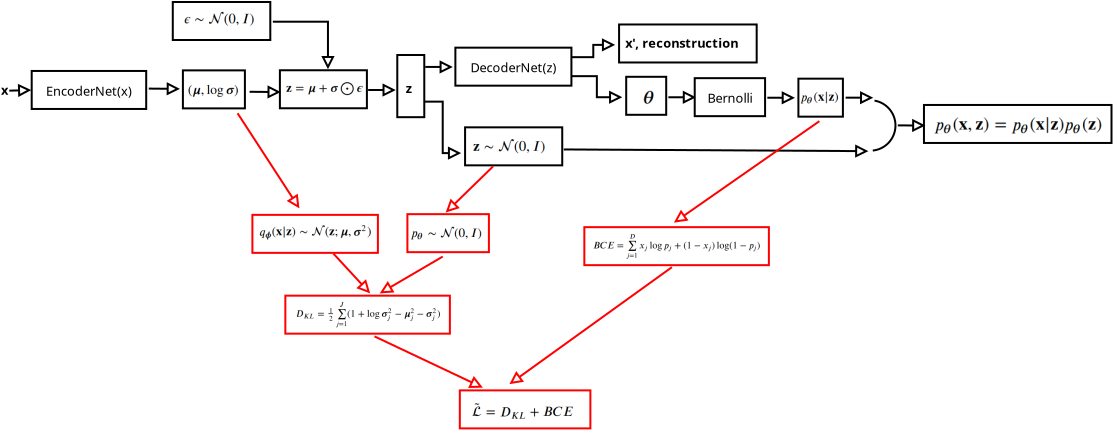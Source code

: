 <?xml version="1.0" encoding="UTF-8"?>
<dia:diagram xmlns:dia="http://www.lysator.liu.se/~alla/dia/">
  <dia:layer name="Background" visible="true" connectable="true" active="true">
    <dia:object type="Standard - Text" version="1" id="O0">
      <dia:attribute name="obj_pos">
        <dia:point val="17.706,13.242"/>
      </dia:attribute>
      <dia:attribute name="obj_bb">
        <dia:rectangle val="17.706,12.647;18.119,13.394"/>
      </dia:attribute>
      <dia:attribute name="text">
        <dia:composite type="text">
          <dia:attribute name="string">
            <dia:string>#x#</dia:string>
          </dia:attribute>
          <dia:attribute name="font">
            <dia:font family="sans" style="80" name="Helvetica-Bold"/>
          </dia:attribute>
          <dia:attribute name="height">
            <dia:real val="0.8"/>
          </dia:attribute>
          <dia:attribute name="pos">
            <dia:point val="17.706,13.242"/>
          </dia:attribute>
          <dia:attribute name="color">
            <dia:color val="#000000ff"/>
          </dia:attribute>
          <dia:attribute name="alignment">
            <dia:enum val="0"/>
          </dia:attribute>
        </dia:composite>
      </dia:attribute>
      <dia:attribute name="valign">
        <dia:enum val="3"/>
      </dia:attribute>
    </dia:object>
    <dia:object type="Flowchart - Box" version="0" id="O1">
      <dia:attribute name="obj_pos">
        <dia:point val="19.241,12.047"/>
      </dia:attribute>
      <dia:attribute name="obj_bb">
        <dia:rectangle val="19.191,11.997;25.016,13.997"/>
      </dia:attribute>
      <dia:attribute name="elem_corner">
        <dia:point val="19.241,12.047"/>
      </dia:attribute>
      <dia:attribute name="elem_width">
        <dia:real val="5.725"/>
      </dia:attribute>
      <dia:attribute name="elem_height">
        <dia:real val="1.9"/>
      </dia:attribute>
      <dia:attribute name="show_background">
        <dia:boolean val="true"/>
      </dia:attribute>
      <dia:attribute name="padding">
        <dia:real val="0.5"/>
      </dia:attribute>
      <dia:attribute name="text">
        <dia:composite type="text">
          <dia:attribute name="string">
            <dia:string>#EncoderNet(x)#</dia:string>
          </dia:attribute>
          <dia:attribute name="font">
            <dia:font family="sans" style="0" name="Helvetica"/>
          </dia:attribute>
          <dia:attribute name="height">
            <dia:real val="0.8"/>
          </dia:attribute>
          <dia:attribute name="pos">
            <dia:point val="22.104,13.192"/>
          </dia:attribute>
          <dia:attribute name="color">
            <dia:color val="#000000ff"/>
          </dia:attribute>
          <dia:attribute name="alignment">
            <dia:enum val="1"/>
          </dia:attribute>
        </dia:composite>
      </dia:attribute>
    </dia:object>
    <dia:object type="Flowchart - Box" version="0" id="O2">
      <dia:attribute name="obj_pos">
        <dia:point val="40.425,10.882"/>
      </dia:attribute>
      <dia:attribute name="obj_bb">
        <dia:rectangle val="40.375,10.832;46.277,12.832"/>
      </dia:attribute>
      <dia:attribute name="elem_corner">
        <dia:point val="40.425,10.882"/>
      </dia:attribute>
      <dia:attribute name="elem_width">
        <dia:real val="5.802"/>
      </dia:attribute>
      <dia:attribute name="elem_height">
        <dia:real val="1.9"/>
      </dia:attribute>
      <dia:attribute name="show_background">
        <dia:boolean val="true"/>
      </dia:attribute>
      <dia:attribute name="padding">
        <dia:real val="0.5"/>
      </dia:attribute>
      <dia:attribute name="text">
        <dia:composite type="text">
          <dia:attribute name="string">
            <dia:string>#DecoderNet(z)#</dia:string>
          </dia:attribute>
          <dia:attribute name="font">
            <dia:font family="sans" style="0" name="Helvetica"/>
          </dia:attribute>
          <dia:attribute name="height">
            <dia:real val="0.8"/>
          </dia:attribute>
          <dia:attribute name="pos">
            <dia:point val="43.326,12.027"/>
          </dia:attribute>
          <dia:attribute name="color">
            <dia:color val="#000000ff"/>
          </dia:attribute>
          <dia:attribute name="alignment">
            <dia:enum val="1"/>
          </dia:attribute>
        </dia:composite>
      </dia:attribute>
    </dia:object>
    <dia:object type="Standard - Line" version="0" id="O3">
      <dia:attribute name="obj_pos">
        <dia:point val="18.12,13.032"/>
      </dia:attribute>
      <dia:attribute name="obj_bb">
        <dia:rectangle val="18.068,12.69;19.271,13.351"/>
      </dia:attribute>
      <dia:attribute name="conn_endpoints">
        <dia:point val="18.12,13.032"/>
        <dia:point val="19.22,13.003"/>
      </dia:attribute>
      <dia:attribute name="numcp">
        <dia:int val="1"/>
      </dia:attribute>
      <dia:attribute name="end_arrow">
        <dia:enum val="12"/>
      </dia:attribute>
      <dia:attribute name="end_arrow_length">
        <dia:real val="0.5"/>
      </dia:attribute>
      <dia:attribute name="end_arrow_width">
        <dia:real val="0.5"/>
      </dia:attribute>
    </dia:object>
    <dia:object type="Flowchart - Box" version="0" id="O4">
      <dia:attribute name="obj_pos">
        <dia:point val="26.801,12.018"/>
      </dia:attribute>
      <dia:attribute name="obj_bb">
        <dia:rectangle val="26.751,11.967;29.951,13.967"/>
      </dia:attribute>
      <dia:attribute name="elem_corner">
        <dia:point val="26.801,12.018"/>
      </dia:attribute>
      <dia:attribute name="elem_width">
        <dia:real val="3.1"/>
      </dia:attribute>
      <dia:attribute name="elem_height">
        <dia:real val="1.9"/>
      </dia:attribute>
      <dia:attribute name="show_background">
        <dia:boolean val="true"/>
      </dia:attribute>
      <dia:attribute name="padding">
        <dia:real val="0.5"/>
      </dia:attribute>
      <dia:attribute name="text">
        <dia:composite type="text">
          <dia:attribute name="string">
            <dia:string>##</dia:string>
          </dia:attribute>
          <dia:attribute name="font">
            <dia:font family="sans" style="0" name="Helvetica"/>
          </dia:attribute>
          <dia:attribute name="height">
            <dia:real val="0.8"/>
          </dia:attribute>
          <dia:attribute name="pos">
            <dia:point val="28.351,13.162"/>
          </dia:attribute>
          <dia:attribute name="color">
            <dia:color val="#000000ff"/>
          </dia:attribute>
          <dia:attribute name="alignment">
            <dia:enum val="1"/>
          </dia:attribute>
        </dia:composite>
      </dia:attribute>
    </dia:object>
    <dia:object type="Flowchart - Box" version="0" id="O5">
      <dia:attribute name="obj_pos">
        <dia:point val="26.295,8.599"/>
      </dia:attribute>
      <dia:attribute name="obj_bb">
        <dia:rectangle val="26.245,8.549;31.221,10.549"/>
      </dia:attribute>
      <dia:attribute name="elem_corner">
        <dia:point val="26.295,8.599"/>
      </dia:attribute>
      <dia:attribute name="elem_width">
        <dia:real val="4.876"/>
      </dia:attribute>
      <dia:attribute name="elem_height">
        <dia:real val="1.9"/>
      </dia:attribute>
      <dia:attribute name="show_background">
        <dia:boolean val="true"/>
      </dia:attribute>
      <dia:attribute name="padding">
        <dia:real val="0.5"/>
      </dia:attribute>
      <dia:attribute name="text">
        <dia:composite type="text">
          <dia:attribute name="string">
            <dia:string>##</dia:string>
          </dia:attribute>
          <dia:attribute name="font">
            <dia:font family="sans" style="0" name="Helvetica"/>
          </dia:attribute>
          <dia:attribute name="height">
            <dia:real val="0.8"/>
          </dia:attribute>
          <dia:attribute name="pos">
            <dia:point val="28.733,9.744"/>
          </dia:attribute>
          <dia:attribute name="color">
            <dia:color val="#000000ff"/>
          </dia:attribute>
          <dia:attribute name="alignment">
            <dia:enum val="1"/>
          </dia:attribute>
        </dia:composite>
      </dia:attribute>
    </dia:object>
    <dia:object type="Standard - Line" version="0" id="O6">
      <dia:attribute name="obj_pos">
        <dia:point val="25.095,12.929"/>
      </dia:attribute>
      <dia:attribute name="obj_bb">
        <dia:rectangle val="25.045,12.606;26.703,13.268"/>
      </dia:attribute>
      <dia:attribute name="conn_endpoints">
        <dia:point val="25.095,12.929"/>
        <dia:point val="26.652,12.943"/>
      </dia:attribute>
      <dia:attribute name="numcp">
        <dia:int val="1"/>
      </dia:attribute>
      <dia:attribute name="end_arrow">
        <dia:enum val="12"/>
      </dia:attribute>
      <dia:attribute name="end_arrow_length">
        <dia:real val="0.5"/>
      </dia:attribute>
      <dia:attribute name="end_arrow_width">
        <dia:real val="0.5"/>
      </dia:attribute>
    </dia:object>
    <dia:object type="Flowchart - Box" version="0" id="O7">
      <dia:attribute name="obj_pos">
        <dia:point val="31.651,12.012"/>
      </dia:attribute>
      <dia:attribute name="obj_bb">
        <dia:rectangle val="31.601,11.962;36.051,13.962"/>
      </dia:attribute>
      <dia:attribute name="elem_corner">
        <dia:point val="31.651,12.012"/>
      </dia:attribute>
      <dia:attribute name="elem_width">
        <dia:real val="4.35"/>
      </dia:attribute>
      <dia:attribute name="elem_height">
        <dia:real val="1.9"/>
      </dia:attribute>
      <dia:attribute name="show_background">
        <dia:boolean val="true"/>
      </dia:attribute>
      <dia:attribute name="padding">
        <dia:real val="0.5"/>
      </dia:attribute>
      <dia:attribute name="text">
        <dia:composite type="text">
          <dia:attribute name="string">
            <dia:string>##</dia:string>
          </dia:attribute>
          <dia:attribute name="font">
            <dia:font family="sans" style="0" name="Helvetica"/>
          </dia:attribute>
          <dia:attribute name="height">
            <dia:real val="0.8"/>
          </dia:attribute>
          <dia:attribute name="pos">
            <dia:point val="33.826,13.157"/>
          </dia:attribute>
          <dia:attribute name="color">
            <dia:color val="#000000ff"/>
          </dia:attribute>
          <dia:attribute name="alignment">
            <dia:enum val="1"/>
          </dia:attribute>
        </dia:composite>
      </dia:attribute>
    </dia:object>
    <dia:object type="Standard - Line" version="0" id="O8">
      <dia:attribute name="obj_pos">
        <dia:point val="30.136,13.088"/>
      </dia:attribute>
      <dia:attribute name="obj_bb">
        <dia:rectangle val="30.085,12.765;31.743,13.427"/>
      </dia:attribute>
      <dia:attribute name="conn_endpoints">
        <dia:point val="30.136,13.088"/>
        <dia:point val="31.693,13.102"/>
      </dia:attribute>
      <dia:attribute name="numcp">
        <dia:int val="1"/>
      </dia:attribute>
      <dia:attribute name="end_arrow">
        <dia:enum val="12"/>
      </dia:attribute>
      <dia:attribute name="end_arrow_length">
        <dia:real val="0.5"/>
      </dia:attribute>
      <dia:attribute name="end_arrow_width">
        <dia:real val="0.5"/>
      </dia:attribute>
    </dia:object>
    <dia:object type="Standard - ZigZagLine" version="1" id="O9">
      <dia:attribute name="obj_pos">
        <dia:point val="31.349,9.554"/>
      </dia:attribute>
      <dia:attribute name="obj_bb">
        <dia:rectangle val="31.299,9.504;34.385,12.012"/>
      </dia:attribute>
      <dia:attribute name="orth_points">
        <dia:point val="31.349,9.554"/>
        <dia:point val="31.349,9.584"/>
        <dia:point val="34.054,9.584"/>
        <dia:point val="34.054,11.962"/>
      </dia:attribute>
      <dia:attribute name="orth_orient">
        <dia:enum val="1"/>
        <dia:enum val="0"/>
        <dia:enum val="1"/>
      </dia:attribute>
      <dia:attribute name="autorouting">
        <dia:boolean val="false"/>
      </dia:attribute>
      <dia:attribute name="end_arrow">
        <dia:enum val="12"/>
      </dia:attribute>
      <dia:attribute name="end_arrow_length">
        <dia:real val="0.5"/>
      </dia:attribute>
      <dia:attribute name="end_arrow_width">
        <dia:real val="0.5"/>
      </dia:attribute>
    </dia:object>
    <dia:object type="Flowchart - Box" version="0" id="O10">
      <dia:attribute name="obj_pos">
        <dia:point val="37.52,11.249"/>
      </dia:attribute>
      <dia:attribute name="obj_bb">
        <dia:rectangle val="37.47,11.199;38.921,14.408"/>
      </dia:attribute>
      <dia:attribute name="elem_corner">
        <dia:point val="37.52,11.249"/>
      </dia:attribute>
      <dia:attribute name="elem_width">
        <dia:real val="1.35"/>
      </dia:attribute>
      <dia:attribute name="elem_height">
        <dia:real val="3.109"/>
      </dia:attribute>
      <dia:attribute name="show_background">
        <dia:boolean val="true"/>
      </dia:attribute>
      <dia:attribute name="padding">
        <dia:real val="0.5"/>
      </dia:attribute>
      <dia:attribute name="text">
        <dia:composite type="text">
          <dia:attribute name="string">
            <dia:string>##</dia:string>
          </dia:attribute>
          <dia:attribute name="font">
            <dia:font family="sans" style="0" name="Helvetica"/>
          </dia:attribute>
          <dia:attribute name="height">
            <dia:real val="0.8"/>
          </dia:attribute>
          <dia:attribute name="pos">
            <dia:point val="38.195,12.998"/>
          </dia:attribute>
          <dia:attribute name="color">
            <dia:color val="#000000ff"/>
          </dia:attribute>
          <dia:attribute name="alignment">
            <dia:enum val="1"/>
          </dia:attribute>
        </dia:composite>
      </dia:attribute>
    </dia:object>
    <dia:object type="Standard - Text" version="1" id="O11">
      <dia:attribute name="obj_pos">
        <dia:point val="37.946,13.152"/>
      </dia:attribute>
      <dia:attribute name="obj_bb">
        <dia:rectangle val="37.946,12.557;38.319,13.304"/>
      </dia:attribute>
      <dia:attribute name="text">
        <dia:composite type="text">
          <dia:attribute name="string">
            <dia:string>#z#</dia:string>
          </dia:attribute>
          <dia:attribute name="font">
            <dia:font family="sans" style="80" name="Helvetica-Bold"/>
          </dia:attribute>
          <dia:attribute name="height">
            <dia:real val="0.8"/>
          </dia:attribute>
          <dia:attribute name="pos">
            <dia:point val="37.946,13.152"/>
          </dia:attribute>
          <dia:attribute name="color">
            <dia:color val="#000000ff"/>
          </dia:attribute>
          <dia:attribute name="alignment">
            <dia:enum val="0"/>
          </dia:attribute>
        </dia:composite>
      </dia:attribute>
      <dia:attribute name="valign">
        <dia:enum val="3"/>
      </dia:attribute>
    </dia:object>
    <dia:object type="Standard - Line" version="0" id="O12">
      <dia:attribute name="obj_pos">
        <dia:point val="36.064,12.998"/>
      </dia:attribute>
      <dia:attribute name="obj_bb">
        <dia:rectangle val="36.014,12.67;37.494,13.332"/>
      </dia:attribute>
      <dia:attribute name="conn_endpoints">
        <dia:point val="36.064,12.998"/>
        <dia:point val="37.444,13.003"/>
      </dia:attribute>
      <dia:attribute name="numcp">
        <dia:int val="1"/>
      </dia:attribute>
      <dia:attribute name="end_arrow">
        <dia:enum val="12"/>
      </dia:attribute>
      <dia:attribute name="end_arrow_length">
        <dia:real val="0.5"/>
      </dia:attribute>
      <dia:attribute name="end_arrow_width">
        <dia:real val="0.5"/>
      </dia:attribute>
    </dia:object>
    <dia:object type="Standard - Line" version="0" id="O13">
      <dia:attribute name="obj_pos">
        <dia:point val="38.918,11.845"/>
      </dia:attribute>
      <dia:attribute name="obj_bb">
        <dia:rectangle val="38.868,11.516;40.348,12.178"/>
      </dia:attribute>
      <dia:attribute name="conn_endpoints">
        <dia:point val="38.918,11.845"/>
        <dia:point val="40.297,11.849"/>
      </dia:attribute>
      <dia:attribute name="numcp">
        <dia:int val="1"/>
      </dia:attribute>
      <dia:attribute name="end_arrow">
        <dia:enum val="12"/>
      </dia:attribute>
      <dia:attribute name="end_arrow_length">
        <dia:real val="0.5"/>
      </dia:attribute>
      <dia:attribute name="end_arrow_width">
        <dia:real val="0.5"/>
      </dia:attribute>
    </dia:object>
    <dia:object type="Flowchart - Box" version="0" id="O14">
      <dia:attribute name="obj_pos">
        <dia:point val="48.61,9.723"/>
      </dia:attribute>
      <dia:attribute name="obj_bb">
        <dia:rectangle val="48.56,9.673;55.54,11.673"/>
      </dia:attribute>
      <dia:attribute name="elem_corner">
        <dia:point val="48.61,9.723"/>
      </dia:attribute>
      <dia:attribute name="elem_width">
        <dia:real val="6.88"/>
      </dia:attribute>
      <dia:attribute name="elem_height">
        <dia:real val="1.9"/>
      </dia:attribute>
      <dia:attribute name="show_background">
        <dia:boolean val="true"/>
      </dia:attribute>
      <dia:attribute name="padding">
        <dia:real val="0.5"/>
      </dia:attribute>
      <dia:attribute name="text">
        <dia:composite type="text">
          <dia:attribute name="string">
            <dia:string>##</dia:string>
          </dia:attribute>
          <dia:attribute name="font">
            <dia:font family="sans" style="0" name="Helvetica"/>
          </dia:attribute>
          <dia:attribute name="height">
            <dia:real val="0.8"/>
          </dia:attribute>
          <dia:attribute name="pos">
            <dia:point val="52.05,10.868"/>
          </dia:attribute>
          <dia:attribute name="color">
            <dia:color val="#000000ff"/>
          </dia:attribute>
          <dia:attribute name="alignment">
            <dia:enum val="1"/>
          </dia:attribute>
        </dia:composite>
      </dia:attribute>
    </dia:object>
    <dia:object type="Standard - Text" version="1" id="O15">
      <dia:attribute name="obj_pos">
        <dia:point val="48.916,10.892"/>
      </dia:attribute>
      <dia:attribute name="obj_bb">
        <dia:rectangle val="48.916,10.297;55.269,11.045"/>
      </dia:attribute>
      <dia:attribute name="text">
        <dia:composite type="text">
          <dia:attribute name="string">
            <dia:string>#x', reconstruction#</dia:string>
          </dia:attribute>
          <dia:attribute name="font">
            <dia:font family="sans" style="80" name="Helvetica-Bold"/>
          </dia:attribute>
          <dia:attribute name="height">
            <dia:real val="0.8"/>
          </dia:attribute>
          <dia:attribute name="pos">
            <dia:point val="48.916,10.892"/>
          </dia:attribute>
          <dia:attribute name="color">
            <dia:color val="#000000ff"/>
          </dia:attribute>
          <dia:attribute name="alignment">
            <dia:enum val="0"/>
          </dia:attribute>
        </dia:composite>
      </dia:attribute>
      <dia:attribute name="valign">
        <dia:enum val="3"/>
      </dia:attribute>
    </dia:object>
    <dia:object type="Standard - ZigZagLine" version="1" id="O16">
      <dia:attribute name="obj_pos">
        <dia:point val="46.227,11.357"/>
      </dia:attribute>
      <dia:attribute name="obj_bb">
        <dia:rectangle val="46.177,10.412;48.464,11.407"/>
      </dia:attribute>
      <dia:attribute name="orth_points">
        <dia:point val="46.227,11.357"/>
        <dia:point val="47.321,11.357"/>
        <dia:point val="47.321,10.743"/>
        <dia:point val="48.414,10.743"/>
      </dia:attribute>
      <dia:attribute name="orth_orient">
        <dia:enum val="0"/>
        <dia:enum val="1"/>
        <dia:enum val="0"/>
      </dia:attribute>
      <dia:attribute name="autorouting">
        <dia:boolean val="true"/>
      </dia:attribute>
      <dia:attribute name="end_arrow">
        <dia:enum val="12"/>
      </dia:attribute>
      <dia:attribute name="end_arrow_length">
        <dia:real val="0.5"/>
      </dia:attribute>
      <dia:attribute name="end_arrow_width">
        <dia:real val="0.5"/>
      </dia:attribute>
      <dia:connections>
        <dia:connection handle="0" to="O2" connection="6"/>
      </dia:connections>
    </dia:object>
    <dia:object type="Flowchart - Box" version="0" id="O17">
      <dia:attribute name="obj_pos">
        <dia:point val="48.966,12.339"/>
      </dia:attribute>
      <dia:attribute name="obj_bb">
        <dia:rectangle val="48.916,12.289;51.016,14.289"/>
      </dia:attribute>
      <dia:attribute name="elem_corner">
        <dia:point val="48.966,12.339"/>
      </dia:attribute>
      <dia:attribute name="elem_width">
        <dia:real val="2"/>
      </dia:attribute>
      <dia:attribute name="elem_height">
        <dia:real val="1.9"/>
      </dia:attribute>
      <dia:attribute name="show_background">
        <dia:boolean val="true"/>
      </dia:attribute>
      <dia:attribute name="padding">
        <dia:real val="0.5"/>
      </dia:attribute>
      <dia:attribute name="text">
        <dia:composite type="text">
          <dia:attribute name="string">
            <dia:string>##</dia:string>
          </dia:attribute>
          <dia:attribute name="font">
            <dia:font family="sans" style="0" name="Helvetica"/>
          </dia:attribute>
          <dia:attribute name="height">
            <dia:real val="0.8"/>
          </dia:attribute>
          <dia:attribute name="pos">
            <dia:point val="49.966,13.484"/>
          </dia:attribute>
          <dia:attribute name="color">
            <dia:color val="#000000ff"/>
          </dia:attribute>
          <dia:attribute name="alignment">
            <dia:enum val="1"/>
          </dia:attribute>
        </dia:composite>
      </dia:attribute>
    </dia:object>
    <dia:object type="Standard - Image" version="0" id="O18">
      <dia:attribute name="obj_pos">
        <dia:point val="49.663,12.943"/>
      </dia:attribute>
      <dia:attribute name="obj_bb">
        <dia:rectangle val="49.663,12.943;50.394,13.766"/>
      </dia:attribute>
      <dia:attribute name="elem_corner">
        <dia:point val="49.663,12.943"/>
      </dia:attribute>
      <dia:attribute name="elem_width">
        <dia:real val="0.732"/>
      </dia:attribute>
      <dia:attribute name="elem_height">
        <dia:real val="0.823"/>
      </dia:attribute>
      <dia:attribute name="draw_border">
        <dia:boolean val="false"/>
      </dia:attribute>
      <dia:attribute name="keep_aspect">
        <dia:boolean val="true"/>
      </dia:attribute>
      <dia:attribute name="file">
        <dia:string>##</dia:string>
      </dia:attribute>
      <dia:attribute name="inline_data">
        <dia:boolean val="true"/>
      </dia:attribute>
      <dia:attribute name="pixbuf">
        <dia:composite type="pixbuf">
          <dia:attribute name="data">
            <dia:data>iVBORw0KGgoAAAANSUhEUgAAABgAAAAbCAIAAADpgdgBAAAAA3NCSVQICAjb4U/gAAACt0lEQVQ4
ja1VX0hTYRT/fVrezdYcIbcpNZTwDyKZ1QwsRQpHiKKCQmGFqC+lUEjEXupFHwp8EDWIXiIFIcmR
VkIZkeBDOkN9yD8rWxNKF0zusjvvxN2vh92bbvfOGew8Hc7vnN/345zzfR+hlCIWFhcTllgS7dtr
IvVOvxkam55ZcPm0aXklFysrT6SGJkQ3Yc5215KlA9FnldTWX6s6bogD0ec29i1uiP+SohGJ7ndW
C0sAbUbji68CpZRSj63BRAAkpLW85fZEJHLj1kIGAGHLnn7ZjvMjNcnxAKAzd89vRSda6q9jCQCg
tMsl7gACjvZTiQCAhDNdjmhEPwYrUuIBIM7U/GE9VOlyR+EhqcdNw8FYhPFT7+u2ey9XAgBw4fad
Yl0ozGg0ciHH+QFE3COn7UHfHAAQfXXTJRMJP4YTApJPNNiF6PPAk0meAgBraShNVuC/V9180NMd
NjARicRPj/omg4JRYCkwkPAEbtn1awsAkJBjMgZjKptNF8fHnJtBn7F3WPIfhmcI3oV1EQCIITcv
PSLR2qzdsUEBgLBnK6vMCkVrH/tnFwEASQVl5gPy+Qqbsp6WMEP5oE8Mh0V3z3m5axWP3TKu0qNV
t0fyjmZlahQNWhl5NuEBAKKvvlLFyrgKkSBsyoqMegW6NDwoDTTjamvF9kBViBhNouRpGE0Y5pvq
7B71AyDs5TbrOe22XhWi9EwjI2nzC6HQz6HO3jk/AJS33689EoIpm82/b5VWObfZvrPXvL0l5yAA
HKsZXgmEValdWt7eksMAgM7c45QLRG70ej4DILWoa+aPskj99ntGbgRFGet6XSKlPsfzW8V6QHuy
acDJq5ZEekaEb7abRUYtADD6JIbsTy+q73z1fUOxVrIRusu/Rr3zEzMuTkzJzs5OS2Ei5gHArkT/
YzH71/4CFieX4dZ35T4AAAAASUVORK5CYII=</dia:data>
          </dia:attribute>
        </dia:composite>
      </dia:attribute>
    </dia:object>
    <dia:object type="Standard - ZigZagLine" version="1" id="O19">
      <dia:attribute name="obj_pos">
        <dia:point val="46.227,12.307"/>
      </dia:attribute>
      <dia:attribute name="obj_bb">
        <dia:rectangle val="46.177,12.257;48.821,13.69"/>
      </dia:attribute>
      <dia:attribute name="orth_points">
        <dia:point val="46.227,12.307"/>
        <dia:point val="47.499,12.307"/>
        <dia:point val="47.499,13.36"/>
        <dia:point val="48.771,13.36"/>
      </dia:attribute>
      <dia:attribute name="orth_orient">
        <dia:enum val="0"/>
        <dia:enum val="1"/>
        <dia:enum val="0"/>
      </dia:attribute>
      <dia:attribute name="autorouting">
        <dia:boolean val="true"/>
      </dia:attribute>
      <dia:attribute name="end_arrow">
        <dia:enum val="12"/>
      </dia:attribute>
      <dia:attribute name="end_arrow_length">
        <dia:real val="0.5"/>
      </dia:attribute>
      <dia:attribute name="end_arrow_width">
        <dia:real val="0.5"/>
      </dia:attribute>
      <dia:connections>
        <dia:connection handle="0" to="O2" connection="10"/>
      </dia:connections>
    </dia:object>
    <dia:object type="Standard - Line" version="0" id="O20">
      <dia:attribute name="obj_pos">
        <dia:point val="51.077,13.361"/>
      </dia:attribute>
      <dia:attribute name="obj_bb">
        <dia:rectangle val="51.027,13.032;52.507,13.694"/>
      </dia:attribute>
      <dia:attribute name="conn_endpoints">
        <dia:point val="51.077,13.361"/>
        <dia:point val="52.457,13.365"/>
      </dia:attribute>
      <dia:attribute name="numcp">
        <dia:int val="1"/>
      </dia:attribute>
      <dia:attribute name="end_arrow">
        <dia:enum val="12"/>
      </dia:attribute>
      <dia:attribute name="end_arrow_length">
        <dia:real val="0.5"/>
      </dia:attribute>
      <dia:attribute name="end_arrow_width">
        <dia:real val="0.5"/>
      </dia:attribute>
    </dia:object>
    <dia:object type="Standard - Line" version="0" id="O21">
      <dia:attribute name="obj_pos">
        <dia:point val="59.939,13.381"/>
      </dia:attribute>
      <dia:attribute name="obj_bb">
        <dia:rectangle val="59.889,13.053;61.369,13.714"/>
      </dia:attribute>
      <dia:attribute name="conn_endpoints">
        <dia:point val="59.939,13.381"/>
        <dia:point val="61.319,13.386"/>
      </dia:attribute>
      <dia:attribute name="numcp">
        <dia:int val="1"/>
      </dia:attribute>
      <dia:attribute name="end_arrow">
        <dia:enum val="12"/>
      </dia:attribute>
      <dia:attribute name="end_arrow_length">
        <dia:real val="0.5"/>
      </dia:attribute>
      <dia:attribute name="end_arrow_width">
        <dia:real val="0.5"/>
      </dia:attribute>
    </dia:object>
    <dia:object type="Flowchart - Box" version="0" id="O22">
      <dia:attribute name="obj_pos">
        <dia:point val="40.91,14.866"/>
      </dia:attribute>
      <dia:attribute name="obj_bb">
        <dia:rectangle val="40.86,14.816;45.818,16.816"/>
      </dia:attribute>
      <dia:attribute name="elem_corner">
        <dia:point val="40.91,14.866"/>
      </dia:attribute>
      <dia:attribute name="elem_width">
        <dia:real val="4.858"/>
      </dia:attribute>
      <dia:attribute name="elem_height">
        <dia:real val="1.9"/>
      </dia:attribute>
      <dia:attribute name="show_background">
        <dia:boolean val="true"/>
      </dia:attribute>
      <dia:attribute name="padding">
        <dia:real val="0.5"/>
      </dia:attribute>
      <dia:attribute name="text">
        <dia:composite type="text">
          <dia:attribute name="string">
            <dia:string>##</dia:string>
          </dia:attribute>
          <dia:attribute name="font">
            <dia:font family="sans" style="0" name="Helvetica"/>
          </dia:attribute>
          <dia:attribute name="height">
            <dia:real val="0.8"/>
          </dia:attribute>
          <dia:attribute name="pos">
            <dia:point val="43.339,16.011"/>
          </dia:attribute>
          <dia:attribute name="color">
            <dia:color val="#000000ff"/>
          </dia:attribute>
          <dia:attribute name="alignment">
            <dia:enum val="1"/>
          </dia:attribute>
        </dia:composite>
      </dia:attribute>
    </dia:object>
    <dia:object type="Standard - ZigZagLine" version="1" id="O23">
      <dia:attribute name="obj_pos">
        <dia:point val="38.871,13.581"/>
      </dia:attribute>
      <dia:attribute name="obj_bb">
        <dia:rectangle val="38.821,13.531;40.764,16.485"/>
      </dia:attribute>
      <dia:attribute name="orth_points">
        <dia:point val="38.871,13.581"/>
        <dia:point val="39.792,13.581"/>
        <dia:point val="39.792,16.154"/>
        <dia:point val="40.714,16.154"/>
      </dia:attribute>
      <dia:attribute name="orth_orient">
        <dia:enum val="0"/>
        <dia:enum val="1"/>
        <dia:enum val="0"/>
      </dia:attribute>
      <dia:attribute name="autorouting">
        <dia:boolean val="true"/>
      </dia:attribute>
      <dia:attribute name="end_arrow">
        <dia:enum val="12"/>
      </dia:attribute>
      <dia:attribute name="end_arrow_length">
        <dia:real val="0.5"/>
      </dia:attribute>
      <dia:attribute name="end_arrow_width">
        <dia:real val="0.5"/>
      </dia:attribute>
      <dia:connections>
        <dia:connection handle="0" to="O10" connection="10"/>
      </dia:connections>
    </dia:object>
    <dia:object type="Standard - Line" version="0" id="O24">
      <dia:attribute name="obj_pos">
        <dia:point val="45.845,15.971"/>
      </dia:attribute>
      <dia:attribute name="obj_bb">
        <dia:rectangle val="45.795,15.722;61.126,16.384"/>
      </dia:attribute>
      <dia:attribute name="conn_endpoints">
        <dia:point val="45.845,15.971"/>
        <dia:point val="61.075,16.057"/>
      </dia:attribute>
      <dia:attribute name="numcp">
        <dia:int val="1"/>
      </dia:attribute>
      <dia:attribute name="end_arrow">
        <dia:enum val="12"/>
      </dia:attribute>
      <dia:attribute name="end_arrow_length">
        <dia:real val="0.5"/>
      </dia:attribute>
      <dia:attribute name="end_arrow_width">
        <dia:real val="0.5"/>
      </dia:attribute>
    </dia:object>
    <dia:object type="Flowchart - Box" version="0" id="O25">
      <dia:attribute name="obj_pos">
        <dia:point val="63.854,13.747"/>
      </dia:attribute>
      <dia:attribute name="obj_bb">
        <dia:rectangle val="63.804,13.697;73.281,15.697"/>
      </dia:attribute>
      <dia:attribute name="elem_corner">
        <dia:point val="63.854,13.747"/>
      </dia:attribute>
      <dia:attribute name="elem_width">
        <dia:real val="9.377"/>
      </dia:attribute>
      <dia:attribute name="elem_height">
        <dia:real val="1.9"/>
      </dia:attribute>
      <dia:attribute name="show_background">
        <dia:boolean val="true"/>
      </dia:attribute>
      <dia:attribute name="padding">
        <dia:real val="0.5"/>
      </dia:attribute>
      <dia:attribute name="text">
        <dia:composite type="text">
          <dia:attribute name="string">
            <dia:string>##</dia:string>
          </dia:attribute>
          <dia:attribute name="font">
            <dia:font family="sans" style="0" name="Helvetica"/>
          </dia:attribute>
          <dia:attribute name="height">
            <dia:real val="0.8"/>
          </dia:attribute>
          <dia:attribute name="pos">
            <dia:point val="68.543,14.892"/>
          </dia:attribute>
          <dia:attribute name="color">
            <dia:color val="#000000ff"/>
          </dia:attribute>
          <dia:attribute name="alignment">
            <dia:enum val="1"/>
          </dia:attribute>
        </dia:composite>
      </dia:attribute>
    </dia:object>
    <dia:object type="Standard - Image" version="0" id="O26">
      <dia:attribute name="obj_pos">
        <dia:point val="64.372,14.292"/>
      </dia:attribute>
      <dia:attribute name="obj_bb">
        <dia:rectangle val="64.372,14.292;72.815,15.273"/>
      </dia:attribute>
      <dia:attribute name="elem_corner">
        <dia:point val="64.372,14.292"/>
      </dia:attribute>
      <dia:attribute name="elem_width">
        <dia:real val="8.443"/>
      </dia:attribute>
      <dia:attribute name="elem_height">
        <dia:real val="0.981"/>
      </dia:attribute>
      <dia:attribute name="draw_border">
        <dia:boolean val="false"/>
      </dia:attribute>
      <dia:attribute name="keep_aspect">
        <dia:boolean val="true"/>
      </dia:attribute>
      <dia:attribute name="file">
        <dia:string>##</dia:string>
      </dia:attribute>
      <dia:attribute name="inline_data">
        <dia:boolean val="true"/>
      </dia:attribute>
      <dia:attribute name="pixbuf">
        <dia:composite type="pixbuf">
          <dia:attribute name="data">
            <dia:data>iVBORw0KGgoAAAANSUhEUgAAARwAAAAhCAIAAACEBYNwAAAAA3NCSVQICAjb4U/gAAASvElEQVR4
nO1daVgTVxc+E2xCEENEDGg14AIogoqyKBosVqxSqBsuKFSpaF2wLqCFurS2VFvUYsHWiigtota9
bmgRaQV33EEUVDYViJUQbCGhNXO/HzNJZpJJgJAC/R7eX2Rm7nbmnv3cAUMIQTva0Q7jgdXaE2hH
O/7f0DpMJassrWmVgSmoLq2sb+05tCZQTYVYZnDr89HvDBs2Kvb6awPayipLX7Qd86ipdEA1xaV1
+h9pcaZCNbd+mB8QeU4sb1261hefifKfm3RP2nZeb8sBFWesmjxjy8MGNodu1EtL71+7fueuQdST
PTgS9u78g4aPbjQYRIdXl9dPDYq/qE8roJZEXWnqHI9es1JK8RYdVhee7At1HhGeXqFo7Ym0KCSX
v/Ht77Hmystm9CE/HPQmYLyZv/5tWHtZ/i5fV+/Yq82ZQ3NhOB1w8amFIue5e3Rt4xZkKrwsaZJj
xzGb7tW1DZZCCCF5Xpwff2h4VnXbmdK/C8nlz9wtHcLOPmteN81lKmImbm+KNt35q3kzMXz0ZtEB
L9szybH33INipo3TUkyFSzOWDYUe/inFbUwt4GU7/WxNAxLbiPL8V4Hn7/btxnWKzJI3tycjMBVC
6MbGt9l9g0+0uKVgHDpUnZ7ay9Iz9rp2Jy3EVFVpi4QYZ1j8vZYZrknA87e6cC3GJRa29kT+ZSgK
N/vYQN/gDCNYCsZhKlR7MbyPOTeYWd7/WzAeHZ4lT+lo7q6tbFuEqWpzwp04YB14UtIm1QEu3unX
HXoGHm6b0zMSniVP4WGcgbFGkWtGYiqE8uLGvMESLv79T2PMqlEwJh1qzwe/2QF84zXMnA7NjJ80
BuXHt6bk10PwNN/OGPX6pWifufuL5bRnOV1HLNmXOq/sk/cijhVK5QgAEGYxZcelb8aaN3K40wuH
LD4j0fNAr4iTvy1xUf/GBOOnDmennfg8KW/KShfd7f7LwPO2bjr9iuvwfoAT7Xr50WnvRl6vxmkX
+bZBsac32p+YHhRzrZKMjJm4RZ49FG5Pe4GaqPr5gxFRmXLdD8jd19w7GCagdOL0jv/g1cu/2/zj
Ku9wod7OjQNddABAD5LfeXd9Ic7YDADgtbkoMSfFj0uZpdmICd7dUw9sjs0K3TaKsj+ZWVAmLXpY
JCX/rsy/k18pM1SK4+Kk8QIA9qjEMq178ptxfjzKvK3D01X3FJejHVjQZXRkekVdU4aTpk6yAWA7
ToxMPpZ5+0FRRUXJ4TkUCpq5rLnzWrNR/lYXLgYOi3Pakq6SVZfkPywnTHaZpOC28m8DoMiMEmIA
9mEXtRdYfiqkP0dNn06iXSonB5cmjRcA137mjzektDbMmupx3BgOQCfXqV/9ePrK7fySior7u4PU
LITxfLRtbMWN8D5sMHff/EDzpajQMnQg9ht0c/8gbu9vV/OLi8srbn4n6qzOOfFmpWibqc+Sp3AA
uMEHqVOiMdX9Y/Efz/cbaNuZAwAuETlVBakLRAIOBgBg6W5gELZqv685Bizhogv/MNzFyxJG26jf
aN/gc2QgTp6xbKiJW8T1phq+uHjbaCvq+vH87e5mauliHZ4u1W5VmxZoZQIsYcRVpklqjJC/98PZ
TcX8rb83jnq4+Pz2T+ZPGG5rzQUAs7AT1UXnVr7Vh9z1Q8IMSwBkLxsKADA2kdF7kWSucFBvHrba
9S3a69vNetJPj7RaMDNVTpQXOIepQ6m1OeFOndQv1y2CIfCrlLkeGvZYi9NBkbnCqqPLmttKBwmX
ngylyOJOop1MMTbF5WghBtAz8DRlaVqaSnEj3IkDAJ3fCgkZNnj8h6s2rpo5kM8CABj5RWHTBbki
c4UAAz2iCM/fTZUHduHpUoSeH13Y401fQ0KFisIYr/5q3sDFSZN6qEnTw/8Q48sgV832jG84XKE4
s4iqXRsHRkWtE0pBwB4+fb73YO85H2/YMHskMWiviKzG96PsTrxttBUAQMgJZhmPS08tGKCebBdR
4sPXqC53s49wQASTDNLBVNnLhlJ5Iy9ujFoDsoRzz/7BOPip0F4AAAGJ2gO1JB0UaWGmAWpmq7sc
7WCqksVs59U6QoVPfnA3w8DEniqOtXwqaVmp+B8AqM4tcTmdsdKzCwD4dn7qFp0Nd9MvlH5ib9e0
IoyKgsIaBGBiYcNnNpmx/qHb1x32Wp72CgAASr4PC+82s/S78+/tvhTSxLEAADDB+HW7rDzIdUnO
rv/8l2fKe+xhqzYE2jD2ybPjdwSQXLt+px7sOUxPqEcYNOen/SI9ngMjug3r0viHZZWPSmUI4O8r
j9kXzvzmbcMCNJf3dEB45sviC8fzkMi5Se4HenynpAYAbAR85qVhFu9++W1I+vg9Rf8AAFRlL/1g
2Z/22as7ROZu8rVo9Dh9pm+It1MyZ/n+6JhMVSEYNnnthrFWjK0sLCwBiqHgbh6CEfR1tSQdsP7v
H/tiAGms4o++j9xRqCr66TstLnIkM+n4FnwWgKI0v6ACPHsqB6KjllAsGM+PovRJ2cxkHUny05Pj
opcuXRX38yVGvytvo4gDABZj9uqJrSkKN3tZUmbKZgz/Nxm1OZGulC3hvFinMYmXkTLMN75Fw7s6
cCPKDQDA3D2W4v6Rpot1YJqGrpVVXt6/Y8PHy5Zt/P7sgyqG7mrTAnksaEi6V6UtooUK+gTqziA1
FP3TsJ3M3RN0u0zkYi1pFhTtVsvSASH0LDlIbYxgvPE/6bYyao8FdGIBADWcqCm2H6RnvUAA9iHr
Q/pqs6WMWoIqe7Q31NPWbfHJemcfT/bRhSLhyI+ytYrB5DWyegDATPWJf5b9im1rKZ7P30X3Smqa
XZR3P/HThNvKEi1MMPPLz9y5uiSbcnby+lav9AX09Or1EgCAiSs/GmSiefcfQPVq0kh++2Zs/z4T
EnO7eI7qe/eHgAGufol5Wj3WEy0wU1M9w1qO27BlRj/1b3FpgaEVt7KrWz/5+YHqZ68Pt8zrp7UQ
JUwtuAAACqlUQ/u3Eh1Acj76i8OvVD9HrPw2pKfupzlEzOGFWEqZORVKgW1DZ2UixAEdXNR+UV3h
tvG2wBJO+ZlUaBeXuQCAdXi6hobJ++rthjUVQgjJb2x8m2qChx5nNsEbi+dHArpR3oR/gr6aCZW1
3RY0VdXRgC4swARBx19RrsoPBQkBaJGrqrRlDqYYjIgkNfDzfb7mGINLrcgMtDLRfq0MKD81tTuF
aDq9aL2aSlG42Ydi6fVsID+ZE+UFAMD3P6KhqVqHDvKLUV7qfWhiv0J/Dk2pqZxWX1ddo/tU1Td+
zZEAJvAb60q5Wn876149AHQfNNiWBQCAajIipkecKeUGH9w1nVRodo62HMgVpx+/gXyplrGNNR8A
AK+X1yMA3SYwqim+9xw4GBDCBC9Ljlg+0ztljA5PrAGgmlNr1p6sUJA/zVxiYxbqTYPUy+U4AIAF
36KhAdGDfcu/zWqqT9U/6MuloxrlVtVdy7gmwYE30F9ESX3gj67dfQEAMMibdCSKkmcExxd2cNuc
9BWpgW1sbfkm8Oza0aznYXZU4cqzEXSAl4q/6huYtazyUYnsDQAl3S5tmr9tAi2n1wiUH1gf+/tL
8gfG81m7wb+zXtLD3wAAPL61Ke2xVqEDepAcnXBFZZBxg75cN0pvgpT0u9hWxD4ne6FyXdoiAQZg
MSaVakzXXgzr/QZQgvF1lz9z4WJg5kIN6L0ktBnfX6MuAb+13oEF0IEhO0TF/e2T+UPD0y9uoYa/
uy8+wRR6ahh1N9e7cGlhdJX+rM38dMLX2ZoNFLmRTqYA0Jsib3Th347+kY4EXUvgt+JcWBT7XhnV
5AYfVJNIGbnVXAWZuwOYelCfpyrJDnOyC/jxIi2tR0QCNaFbU1VlELuFhFtErmoVVafnzkrQVn3n
Qu0BQLsuoRXogIv3TOpFXbta1+FlO2fOZggdP9kt6ogBJph7QUf070HW9RcIwHGUh7Xa15Kk7z1R
/A+Y2EdETuYAAHqxb1NSrgxBwJIQR7WpIJfXAwCwTLl0exVzHOnRrUNheWm5WAbAzPSyK+tnx/zx
RcZB334m3delDY06T4iK8h8i1kz1SmicgFcDPf0+MiFXpjS4e/hvW600LNGLowkpj5ze1WrzR2XN
a8B4nh79tG5pAhs0Z0eyexM1Fafb8MatAj39PasIAKwHe1LKF+ovpaTm4gB934uY2gMA8KtbY48/
A5ZwwbxJlFAMqW95GgE7zGKwtzPnWGV9ZakYAbPGRi9S54ad84q/O3uERcCmkKyJqkjg/CXfv/Pr
ksaVO9Tf2LSObAgALOGimChVgO5Jyne7XoxbpzlujVj6JwDYDBxMG6I16CA5u3H1L8XKX2ynBVtU
8WfZ7eSt56s+1zJjUM1TsQwBb6APJdNH0VR4GRGCM6eUNajicoIwpdJ48oOoIwbA1siOk3LFdq5W
rpowgrWyeyqUnwrp3+UtVcJRkRvj1Vk9P+fF2XXqZGKMT08AdlcffYegnu+bRSmEYb9FqeJ9vj9U
iHEYlAaRbWgL1YlVRwM6sQDjTTrwQn3x+T5fSxZggokpxMzlJwnpbh+WTfVDSPueQSuSJSPWDBE2
osObcX5sdeYdVR39gFoJ4aeZ/9WhqZ7QUo6mgeoUvCx/l283EwjWUhGEjaBd/tfydKjLpcWKKdRA
tTkxXgLGOoyX+2dxQNMVpzAVsQxgU5eRR5QRUU4ckUELjNf/nWmUioEZ3o7moNU7OaXMFUIMIIAp
nV9+LtzVCjqJqAYnOYSSK/oo849Uu4um7mmDXaSZH2QYXV5ddG3vxwFCUwwwHt3xJUnDAxCE6ciN
tiBIC9zcfZva8CBsEnZXVTU3UdoDAHYeMyjvYPp7wwUYMBevECEolnA5Q12L/Ob2GUKMViOmHoKA
1Rh6Ip6JqTRsJ2UYXSYpyNwdKbLhAmOEgDCfXChWYivR4fF2f2oYneRbWWX+mcQQz64AAB7aYRv5
uYXOgPEmH3hKvapmKnIZak9Jfj95joMpxh0SRs1XkPnvPoE70s6ocPbIWlFHDOjReupKNntZ0orK
EEII3YybKFTqU46dx5yfHiGELm0c76ChZDGeZ+x1hBAq2qsO6LlpvgYCfxGSg8KTHA79Aj35jRBC
uPRQkFB/LqXFQCZhHBaTQrGu9PACTzawu8/aWaBKAxJ6FdjDog+doeC72YMAQJc6qk1bRHAOTXBU
Zcxz7U4SyFTQd3Rkdh2OFx0OGdxdMwVCC+IxMRXBHhRwNEnPULDybLs/W7WDW5EOSqeaNnkOfR9q
13wQEtxFs5hOzVTkMjg8oWvAgo8WTBvVh813GLt8TwE1pUtUWGoNQOoi3bVIRGyjMWGABiCrLC4u
vr99MrPeMwh4/nZ3M1On1cZINzd3KqQFzrEQDBo3b+mHM7wdLd/oJVpIr2cl6800pIMyHaJThxOS
vquOQq2mwVjnqXLCnTqBb7ymBviP0OFZ8pROZvbhWlWdSqZSLsMs7ERF0bW0X9J+u8pUma58DMJO
UK7KyfS5vo0uvxjlxeoiMoI2wKUnQz00FG4zeivb6WcLbeSQP1F8DOzJB54W3/r12LG0K3eKtHcG
aQZTTSOk9HVN7COv6j6g/vxIQDcztXtsOIzDVHlxY7iMh8H/E3SoOh3c25KxNlLJVMpl0PxCbSg1
lRmVqZ7s9rVk6a/eRwghvCw1qB+Ivmhy4TkN8vvJc4YE7jTS6Xf5zTg/yyFh59rGNyoYHAkmkBKa
9pg8Y5kLAHTVJZ6VqLv8mbulMKi5IskY36jIjHLp7v4109b/D9ABL0ua5Gij4xNGJFPVpjExPRPI
KF9gCjlposAZ470Vf69h86muNDVooHXgzgIDT2fJb8ZN9120x9Dmmr3d3x3kPDqy7Xz1hahKAeeG
jnURpQYm9qrUH1np79yoAxGSzE9FvT0iGnkUhRnNZaq6W3Ei17EJt5kq9No+HXDx4VAPt8WH9H9N
SX5uoTMAgE3DB/fJanyl2/okOagrSyD65FxjNSkuvhQXMmJKgmGMUSdtyoFFfZDfjHs/YMWhEuPw
pzGgyI0ZasbsEGuALFdVZikk2eGuFiynwJ8YsrTMqMs/vMRn1ArDv6nULKaSZH4aMDNG575v43RQ
FCaFTlr44w09KgQQQtU348j0AtNXLLRRdHTpQL4pf7DvhLGuPV2nfn32cVNd/LqKimab9c2FpFLS
2lOgQq4+JOu8uGHlKcnZPN6ezRUOnzDBw9HRe2HStabqW1xaXmm4hLoUFzJhwrQdeqtkdEHv22/z
dGjE89itYzt+fSiRSskaWz7fmm/Xz2fcOEf9RXdy8cOHFZiNraNNZ32PtaMxkD1KS0nLlVRW15Df
5Ohszbfp5en33hCB3pdQXVJQKmfb2dnxTfU+91/B/wsdMNT+Xz/a0Q6jov2/frSjHUZGO1O1ox1G
xv8AvM4PGs5gmGcAAAAASUVORK5CYII=</dia:data>
          </dia:attribute>
        </dia:composite>
      </dia:attribute>
    </dia:object>
    <dia:object type="Standard - Arc" version="0" id="O27">
      <dia:attribute name="obj_pos">
        <dia:point val="61.383,13.53"/>
      </dia:attribute>
      <dia:attribute name="obj_bb">
        <dia:rectangle val="61.242,13.478;62.48,16.079"/>
      </dia:attribute>
      <dia:attribute name="conn_endpoints">
        <dia:point val="61.383,13.53"/>
        <dia:point val="61.294,16.027"/>
      </dia:attribute>
      <dia:attribute name="curve_distance">
        <dia:real val="-1.091"/>
      </dia:attribute>
    </dia:object>
    <dia:object type="Standard - Line" version="0" id="O28">
      <dia:attribute name="obj_pos">
        <dia:point val="62.546,14.769"/>
      </dia:attribute>
      <dia:attribute name="obj_bb">
        <dia:rectangle val="62.496,14.441;63.975,15.102"/>
      </dia:attribute>
      <dia:attribute name="conn_endpoints">
        <dia:point val="62.546,14.769"/>
        <dia:point val="63.925,14.774"/>
      </dia:attribute>
      <dia:attribute name="numcp">
        <dia:int val="1"/>
      </dia:attribute>
      <dia:attribute name="end_arrow">
        <dia:enum val="12"/>
      </dia:attribute>
      <dia:attribute name="end_arrow_length">
        <dia:real val="0.5"/>
      </dia:attribute>
      <dia:attribute name="end_arrow_width">
        <dia:real val="0.5"/>
      </dia:attribute>
    </dia:object>
    <dia:object type="Standard - Line" version="0" id="O29">
      <dia:attribute name="obj_pos">
        <dia:point val="29.535,14.162"/>
      </dia:attribute>
      <dia:attribute name="obj_bb">
        <dia:rectangle val="29.466,14.093;32.697,18.988"/>
      </dia:attribute>
      <dia:attribute name="conn_endpoints">
        <dia:point val="29.535,14.162"/>
        <dia:point val="32.627,18.919"/>
      </dia:attribute>
      <dia:attribute name="numcp">
        <dia:int val="1"/>
      </dia:attribute>
      <dia:attribute name="line_color">
        <dia:color val="#ff0000ff"/>
      </dia:attribute>
      <dia:attribute name="end_arrow">
        <dia:enum val="12"/>
      </dia:attribute>
      <dia:attribute name="end_arrow_length">
        <dia:real val="0.5"/>
      </dia:attribute>
      <dia:attribute name="end_arrow_width">
        <dia:real val="0.5"/>
      </dia:attribute>
    </dia:object>
    <dia:object type="Flowchart - Box" version="0" id="O30">
      <dia:attribute name="obj_pos">
        <dia:point val="30.276,19.242"/>
      </dia:attribute>
      <dia:attribute name="obj_bb">
        <dia:rectangle val="30.226,19.192;36.601,21.192"/>
      </dia:attribute>
      <dia:attribute name="elem_corner">
        <dia:point val="30.276,19.242"/>
      </dia:attribute>
      <dia:attribute name="elem_width">
        <dia:real val="6.275"/>
      </dia:attribute>
      <dia:attribute name="elem_height">
        <dia:real val="1.9"/>
      </dia:attribute>
      <dia:attribute name="border_color">
        <dia:color val="#ff0000ff"/>
      </dia:attribute>
      <dia:attribute name="show_background">
        <dia:boolean val="true"/>
      </dia:attribute>
      <dia:attribute name="padding">
        <dia:real val="0.5"/>
      </dia:attribute>
      <dia:attribute name="text">
        <dia:composite type="text">
          <dia:attribute name="string">
            <dia:string>##</dia:string>
          </dia:attribute>
          <dia:attribute name="font">
            <dia:font family="sans" style="0" name="Helvetica"/>
          </dia:attribute>
          <dia:attribute name="height">
            <dia:real val="0.8"/>
          </dia:attribute>
          <dia:attribute name="pos">
            <dia:point val="33.413,20.387"/>
          </dia:attribute>
          <dia:attribute name="color">
            <dia:color val="#ff0000ff"/>
          </dia:attribute>
          <dia:attribute name="alignment">
            <dia:enum val="1"/>
          </dia:attribute>
        </dia:composite>
      </dia:attribute>
    </dia:object>
    <dia:object type="Flowchart - Box" version="0" id="O31">
      <dia:attribute name="obj_pos">
        <dia:point val="38.026,19.207"/>
      </dia:attribute>
      <dia:attribute name="obj_bb">
        <dia:rectangle val="37.976,19.157;42.151,21.157"/>
      </dia:attribute>
      <dia:attribute name="elem_corner">
        <dia:point val="38.026,19.207"/>
      </dia:attribute>
      <dia:attribute name="elem_width">
        <dia:real val="4.075"/>
      </dia:attribute>
      <dia:attribute name="elem_height">
        <dia:real val="1.9"/>
      </dia:attribute>
      <dia:attribute name="border_color">
        <dia:color val="#ff0000ff"/>
      </dia:attribute>
      <dia:attribute name="show_background">
        <dia:boolean val="true"/>
      </dia:attribute>
      <dia:attribute name="padding">
        <dia:real val="0.5"/>
      </dia:attribute>
      <dia:attribute name="text">
        <dia:composite type="text">
          <dia:attribute name="string">
            <dia:string>##</dia:string>
          </dia:attribute>
          <dia:attribute name="font">
            <dia:font family="sans" style="0" name="Helvetica"/>
          </dia:attribute>
          <dia:attribute name="height">
            <dia:real val="0.8"/>
          </dia:attribute>
          <dia:attribute name="pos">
            <dia:point val="40.063,20.352"/>
          </dia:attribute>
          <dia:attribute name="color">
            <dia:color val="#ff0000ff"/>
          </dia:attribute>
          <dia:attribute name="alignment">
            <dia:enum val="1"/>
          </dia:attribute>
        </dia:composite>
      </dia:attribute>
    </dia:object>
    <dia:object type="Standard - Line" version="0" id="O32">
      <dia:attribute name="obj_pos">
        <dia:point val="42.313,16.816"/>
      </dia:attribute>
      <dia:attribute name="obj_bb">
        <dia:rectangle val="39.87,16.745;42.383,19.198"/>
      </dia:attribute>
      <dia:attribute name="conn_endpoints">
        <dia:point val="42.313,16.816"/>
        <dia:point val="39.941,19.127"/>
      </dia:attribute>
      <dia:attribute name="numcp">
        <dia:int val="1"/>
      </dia:attribute>
      <dia:attribute name="line_color">
        <dia:color val="#ff0000ff"/>
      </dia:attribute>
      <dia:attribute name="end_arrow">
        <dia:enum val="12"/>
      </dia:attribute>
      <dia:attribute name="end_arrow_length">
        <dia:real val="0.5"/>
      </dia:attribute>
      <dia:attribute name="end_arrow_width">
        <dia:real val="0.5"/>
      </dia:attribute>
      <dia:connections>
        <dia:connection handle="0" to="O22" connection="16"/>
      </dia:connections>
    </dia:object>
    <dia:object type="Standard - Line" version="0" id="O33">
      <dia:attribute name="obj_pos">
        <dia:point val="34.327,21.181"/>
      </dia:attribute>
      <dia:attribute name="obj_bb">
        <dia:rectangle val="34.256,21.11;36.236,23.241"/>
      </dia:attribute>
      <dia:attribute name="conn_endpoints">
        <dia:point val="34.327,21.181"/>
        <dia:point val="36.165,23.17"/>
      </dia:attribute>
      <dia:attribute name="numcp">
        <dia:int val="1"/>
      </dia:attribute>
      <dia:attribute name="line_color">
        <dia:color val="#ff0000ff"/>
      </dia:attribute>
      <dia:attribute name="end_arrow">
        <dia:enum val="12"/>
      </dia:attribute>
      <dia:attribute name="end_arrow_length">
        <dia:real val="0.5"/>
      </dia:attribute>
      <dia:attribute name="end_arrow_width">
        <dia:real val="0.5"/>
      </dia:attribute>
      <dia:connections>
        <dia:connection handle="0" to="O30" connection="16"/>
      </dia:connections>
    </dia:object>
    <dia:object type="Standard - Line" version="0" id="O34">
      <dia:attribute name="obj_pos">
        <dia:point val="39.792,21.327"/>
      </dia:attribute>
      <dia:attribute name="obj_bb">
        <dia:rectangle val="36.572,21.259;39.861,23.239"/>
      </dia:attribute>
      <dia:attribute name="conn_endpoints">
        <dia:point val="39.792,21.327"/>
        <dia:point val="36.641,23.17"/>
      </dia:attribute>
      <dia:attribute name="numcp">
        <dia:int val="1"/>
      </dia:attribute>
      <dia:attribute name="line_color">
        <dia:color val="#ff0000ff"/>
      </dia:attribute>
      <dia:attribute name="end_arrow">
        <dia:enum val="12"/>
      </dia:attribute>
      <dia:attribute name="end_arrow_length">
        <dia:real val="0.5"/>
      </dia:attribute>
      <dia:attribute name="end_arrow_width">
        <dia:real val="0.5"/>
      </dia:attribute>
    </dia:object>
    <dia:object type="Flowchart - Box" version="0" id="O35">
      <dia:attribute name="obj_pos">
        <dia:point val="40.647,28.018"/>
      </dia:attribute>
      <dia:attribute name="obj_bb">
        <dia:rectangle val="40.597,27.968;47.226,29.968"/>
      </dia:attribute>
      <dia:attribute name="elem_corner">
        <dia:point val="40.647,28.018"/>
      </dia:attribute>
      <dia:attribute name="elem_width">
        <dia:real val="6.528"/>
      </dia:attribute>
      <dia:attribute name="elem_height">
        <dia:real val="1.9"/>
      </dia:attribute>
      <dia:attribute name="border_color">
        <dia:color val="#ff0000ff"/>
      </dia:attribute>
      <dia:attribute name="show_background">
        <dia:boolean val="true"/>
      </dia:attribute>
      <dia:attribute name="padding">
        <dia:real val="0.5"/>
      </dia:attribute>
      <dia:attribute name="text">
        <dia:composite type="text">
          <dia:attribute name="string">
            <dia:string>##</dia:string>
          </dia:attribute>
          <dia:attribute name="font">
            <dia:font family="sans" style="0" name="Helvetica"/>
          </dia:attribute>
          <dia:attribute name="height">
            <dia:real val="0.8"/>
          </dia:attribute>
          <dia:attribute name="pos">
            <dia:point val="43.911,29.163"/>
          </dia:attribute>
          <dia:attribute name="color">
            <dia:color val="#ff0000ff"/>
          </dia:attribute>
          <dia:attribute name="alignment">
            <dia:enum val="1"/>
          </dia:attribute>
        </dia:composite>
      </dia:attribute>
    </dia:object>
    <dia:object type="Standard - Line" version="0" id="O36">
      <dia:attribute name="obj_pos">
        <dia:point val="58.626,14.557"/>
      </dia:attribute>
      <dia:attribute name="obj_bb">
        <dia:rectangle val="51.281,14.487;58.695,19.701"/>
      </dia:attribute>
      <dia:attribute name="conn_endpoints">
        <dia:point val="58.626,14.557"/>
        <dia:point val="51.351,19.632"/>
      </dia:attribute>
      <dia:attribute name="numcp">
        <dia:int val="1"/>
      </dia:attribute>
      <dia:attribute name="line_color">
        <dia:color val="#ff0000ff"/>
      </dia:attribute>
      <dia:attribute name="end_arrow">
        <dia:enum val="12"/>
      </dia:attribute>
      <dia:attribute name="end_arrow_length">
        <dia:real val="0.5"/>
      </dia:attribute>
      <dia:attribute name="end_arrow_width">
        <dia:real val="0.5"/>
      </dia:attribute>
    </dia:object>
    <dia:object type="Standard - Line" version="0" id="O37">
      <dia:attribute name="obj_pos">
        <dia:point val="36.381,25.319"/>
      </dia:attribute>
      <dia:attribute name="obj_bb">
        <dia:rectangle val="36.315,25.253;41.867,27.948"/>
      </dia:attribute>
      <dia:attribute name="conn_endpoints">
        <dia:point val="36.381,25.319"/>
        <dia:point val="41.801,27.882"/>
      </dia:attribute>
      <dia:attribute name="numcp">
        <dia:int val="1"/>
      </dia:attribute>
      <dia:attribute name="line_color">
        <dia:color val="#ff0000ff"/>
      </dia:attribute>
      <dia:attribute name="end_arrow">
        <dia:enum val="12"/>
      </dia:attribute>
      <dia:attribute name="end_arrow_length">
        <dia:real val="0.5"/>
      </dia:attribute>
      <dia:attribute name="end_arrow_width">
        <dia:real val="0.5"/>
      </dia:attribute>
    </dia:object>
    <dia:object type="Standard - Image" version="0" id="O38">
      <dia:attribute name="obj_pos">
        <dia:point val="26.779,9.045"/>
      </dia:attribute>
      <dia:attribute name="obj_bb">
        <dia:rectangle val="26.779,9.045;30.596,9.827"/>
      </dia:attribute>
      <dia:attribute name="elem_corner">
        <dia:point val="26.779,9.045"/>
      </dia:attribute>
      <dia:attribute name="elem_width">
        <dia:real val="3.817"/>
      </dia:attribute>
      <dia:attribute name="elem_height">
        <dia:real val="0.782"/>
      </dia:attribute>
      <dia:attribute name="border_color">
        <dia:color val="#ff0000ff"/>
      </dia:attribute>
      <dia:attribute name="draw_border">
        <dia:boolean val="false"/>
      </dia:attribute>
      <dia:attribute name="keep_aspect">
        <dia:boolean val="true"/>
      </dia:attribute>
      <dia:attribute name="file">
        <dia:string>##</dia:string>
      </dia:attribute>
      <dia:attribute name="inline_data">
        <dia:boolean val="true"/>
      </dia:attribute>
      <dia:attribute name="pixbuf">
        <dia:composite type="pixbuf">
          <dia:attribute name="data">
            <dia:data>iVBORw0KGgoAAAANSUhEUgAAAKEAAAAhCAIAAAA+g1w5AAAAA3NCSVQICAjb4U/gAAALOElEQVRo
ge1ae1RU1Rr/zqAwPBwgFQeIgRGBQp6Xl1kD1wJSgxDErhZQPirf1wW0Ft7ryrpZmqijZkI+EMk0
0WsChigKCgiDvB/yEnmZwKDgUDEzeJtz7h9neMycM+ecQagV+ftr1uy9v733+d7ftxEMw+AZJjVY
f/QBnmHC8ZfkMdaTm/CBn9tsLt81MOZ8u3yyWzLsrwZUnLHSTW/kA+i67b79R59pYvGX0+PO76NX
J9eb+wR6WxsAAMCTymxRz6TW5EnC48dtjWImJhe9e+JQptH6c5WiK8U5hwKeYwEA38XNGNEwXy7u
7ieSHexqqLqRlZZ1o6hR8vtJh6y7fWyyiGCTIK5G737u/fKtzWWZUVbUE7GK/S4h1z+pSl9qigDA
4/rsmx3T5wf+zYyMx125+/4Z3xBxOPFNG5bKn9F789gvrwx5idN2LflsmXHYjuOHVjvraxIThhgs
//7glcrOxrYuueqAPtfa3tzhtQ9XzqkQvhffELFv/1svGGhH+492FuOB3gvB01ggiG9CaSbW7hTo
R6TK6SnKyxKW23qsudqlGP3vnaQVPDYyLfxo+9BG0sJ9XqYsHc+YvMd0ezOD7E6CwHBIXGzDT1b0
qozWHQ9w990teqQVzcnAY0XhVnsWgI7dtsrfKOc17fCYGXq2h46evEy4ePrsoJRWFQZLyz71MkBg
hv9R1f9L4ubrAcyMSBWPC5cHfgiehpsN3UUnO4jjfYWfeFoK4it/ZU5yMvD4pxNL8Th51sarFDqK
1iV4zAo630fDigcXVlkZ8FZnPVRdLD662AIAIDxForbgXqKXAQI6drEiLb67Jihyonm4Ght5HVIV
pmGU7nxNd05Eehf5KBGTgcfX1joojZtVeIZmFjYLF0PwERpte3A62FwHwlPUpqF1+51ZAKC7MIVg
BhRNOzwMAAAYeQEa1O4UKO/iHFOi6agDBRttjfQZW44/P4/Rjj3znxuKLnT9jpDYNwzDMFT81avc
BUeaKElJMlbaAYsXfeMXtZFaob8eaHIH8owV1gAAs8J/lD6dvUbFxxaZ4TcxWJNOITG1Qv+pLN4G
wjlJQZ87ybrbK0U3RVWtgwCA9bSJZdoFdRMNWa2oSebgYAMAAE9uHjt5lzRR6LqeVmO1NMCWilTr
9/852wxzgsN8jVT+x/or82oHAcDI+kUe8Yvp8V14AACPqnKqFWO6wxBkZVklvQAAoOvrO09P80TH
14Pc2Pe/3pPcwSAr0sxjrL88+aMQN0v+gsgvky8kfhxuz/fxc/f7V/Fv2p58QoE1llQOOn2wL1oZ
jpYePZD3K3Fab96P1/hvBlpTyfSd1O+qpRh4+3mq5UHY/cpGCQCAPpdrQpIjmXDN9ABA0V7X2DXW
ewAAoFX5t3sVAABGrkGC6RQzEYdXfMynwo2Uc430UqXhzo9LP1/s9dL6VMPoK+31eWcSDySnleVu
t62/q7C11jI5m2B0Fpc0c13nLYz6INASAADtSDp2uV991mBuusgx4HU7iiQWu5+VcWcQwMXlBYIC
Pex++D8AAI4xh2ypqYk+AAA8eSCWjOkSStTn3Rbjemnj7UMpjoBYudmbwK9VqRl1tGTJCElLPw96
Y9uV/qXJt05HOQ1feHZUTJTjC2TGigyPmy4n747bsmXrgdM326Sa5w1eWuWzKv0RI5pky4vyqsHV
dy7LOGzTW3hEKrsY/22DqnRLb6XlT1kU7E5FSVYrauoH0LXgctWH5PJ+vIimxyZdqgd6+FfqeRoe
Yz2imzWD+O95rztT11QQMy7XEODJ7XwRQaCJlNXdviR7nTsAsAmxJYZhpSfP0NYZMAyTlh8PsDEc
fSDvdUerSKsEA9cjnnegyWspoCjdaGvke7AJwzBMUbPDwwTf0GxN+ugMZyAn2txuTQHlyYcj5xVp
PxMOmRnOYQEAOMfUkBFRXF6P6zc3Jm+MF8F3maEDAOTROwH5WzwAAOw3UN8LI8ZcWOWB6G8qYIpz
7La3iRU+j6jlVOYOR1/mh+FrsyWWS7bsTTy8a3OIhxn03E5439XRZ/3ZO4Oqc+8d2XvG1D/ERYdW
FkmBNRbc7OH7+s4GAGA5rY19Az9zz9n4U23o8LSK9OzBv7+l7mXVSEnE/RgAwmazCcrKZrP1EACA
QbmcuBJAJpfj9zIgrmWM0c74Da/n6KaDPhsBAHgk7qct1KuyXH5uhS0AgIUg+nDCMA4nni5mXKsr
iPNkTReMrrf1lZ+K9JkJAAC6vEWxafXK+lxnznYvU2OafIYSzUJ/sN8wkkeOUuWReoiiJnauxaor
NGmGImeDGQKAmK288oQwVhPrrg8AwIsgVZpHyiKM5syNAZTpGYDKjSjm45m0sf93dFUdVT2W3krL
awcALs+ks1g0jKLilp8ZSCIAAFqYnNriu/3rj3xGwkJT93dSimqvCyNdTH7ruLwn5EVzvpvPPFdL
/quflnhsOxAxhyFtgnj2ZGVUzgoMGXFdLKd1/w7DVVmcFPNZ8QAAYFXXLv8yP9TLUCMdHGwOGwCA
TFERKzcbYwCAnyXdZI2mbtwNIyZzHczHdBMArF90tVpp5Lz9aJwxAADI+hUAuOGhJT4KaLkQ90lL
Ugk+iRnQuv1OVprrhZ35e999jYcbGYQzJyyeuXkgwb1EgRGhXqFoGimJeMZUS9FaoT9JAZKMmpcB
AqAbRvTHGNaMK9kU5z31JKGDstBmQl8o1YiB6xGWUwBAU5maiII4TwCNpmU0VHisyIk2QwAQDom9
Yga05dLO5AKaDyrrbqmoaOiSjm2LYZTGeYITiVmTFn4y1OnTfWXX+T0LuIy+mvIrk9vbYeknaWkM
F9oCDo65LaFsqwCAAbkYEZG90g7ftF07Hhdu5SGgIa6Tt7T1MT/0+AOVtDS0jEjPg/8uszAg9+Wo
JHudk1KV9fRY0wTHmZTvh+qIfNLYGO049OoMIC0xPjghMEQAMXs77SHJQmZo1tIZY6jkVCgXmEXy
qjFX74Xg6SwAAEF8o2zUVn3Vx9eGrUu7r+XJxw+o+FgoHwCUvVtU/G0oH+ZEXNNUH+68tMxiKFYX
xNNKOg5l/yr4CKkdkhZutWcjMDPonKrEKGMl/1Hda1Ryaa0PB2AKP+DLGwx6vahkuEzNtLGhqIl1
ZAOzkrV6XJ2/xQMXKM5LkbsSks6cSPziw1Bnvvf6i81Mtp4oDGQqu6oIZ97yTVF+tlNZvHcuUsnc
gwurcJvkvbua6S69F5ZZ6GhuLchv7VzEAbBekz5sk9G6pABzHVBrNuNvFhjrpbRc6GWgjLIsY64y
Ouq9JIEhoilfVwOhBiJtP7XWZ6Rih3BcQ2MvNgww2njiMCopwh2tc3QGjddHJeffc4QpzloVWAri
PCmtrrzsxCZfG1Obhe8LE5ISvljtzTWxWxSb1abqCxRNe+bPUp5Us6fozD2664u4zf9YYD/6OZm+
3cJ3N8ft3HexgerYPyUE6SKcJSmMojPy3qKsq6EoNyu3qLzt8dNGRuMFafnxZW4zAHQ5Nt7vfVNC
HydjGNaXv2PDISaFuRH0XoucPRX8Kc27rLu+KOuHM8lnLuaIWjXFKPKu1tbWW/s8eE/dcCRioGSj
4zQIOMjwan+y/rFMJpvoLXozt9jpm4WdHYfg46cTK+ZuoGoDjw21Qn/959WfIlHgT8bj3wXyOwlB
0y0DjlBaS1pIyw8HzI9k/iKHIfpy4pwtvL7U5l3RMx6TQl6WsNxyrhZvptTQl7M9cMkmdT/91JCW
CwXugV+pPtakxTMea0RL5scBCyJTGZtEFcgk426i+3K2B7+946r2Yjcp3tBPGDCJuIdtNov9lO/j
xwey7u4nXK6x9guf8Xjy4/8hg8QbXV0q6gAAAABJRU5ErkJggg==</dia:data>
          </dia:attribute>
        </dia:composite>
      </dia:attribute>
    </dia:object>
    <dia:object type="Standard - Image" version="0" id="O39">
      <dia:attribute name="obj_pos">
        <dia:point val="26.972,12.62"/>
      </dia:attribute>
      <dia:attribute name="obj_bb">
        <dia:rectangle val="26.972,12.62;29.7,13.418"/>
      </dia:attribute>
      <dia:attribute name="elem_corner">
        <dia:point val="26.972,12.62"/>
      </dia:attribute>
      <dia:attribute name="elem_width">
        <dia:real val="2.728"/>
      </dia:attribute>
      <dia:attribute name="elem_height">
        <dia:real val="0.798"/>
      </dia:attribute>
      <dia:attribute name="border_color">
        <dia:color val="#ff0000ff"/>
      </dia:attribute>
      <dia:attribute name="draw_border">
        <dia:boolean val="false"/>
      </dia:attribute>
      <dia:attribute name="keep_aspect">
        <dia:boolean val="true"/>
      </dia:attribute>
      <dia:attribute name="file">
        <dia:string>##</dia:string>
      </dia:attribute>
      <dia:attribute name="inline_data">
        <dia:boolean val="true"/>
      </dia:attribute>
      <dia:attribute name="pixbuf">
        <dia:composite type="pixbuf">
          <dia:attribute name="data">
            <dia:data>iVBORw0KGgoAAAANSUhEUgAAAHsAAAAkCAIAAAAmfdIKAAAAA3NCSVQICAjb4U/gAAAKlUlEQVRo
ge1aa1RTVxbeFzEhoAlQCkFteChEUQiM8igVQSUKFqqMOmqL1geiVaxV0cGxs3zUNVbF4lhmUS0K
guLyVRiHKorysmKqFBBZRFF5WB6JoyRYSMLU3DM/bhLyuLmJgnSc8v1KcvY9Z+/v7LPv3vsEQwjB
IAYQFr+1Ar87DDI+0BhkfKAxyPhAwwzGUWe7WP76NemFor3m0vHMy834QC7aF8hFzU/Mzj9MMI4a
r27548ID92R9VcoMtAvOpiQtn+nrbjuCN2v59kLRm8O48Hzc+/FnzGQJGUdH+Vf8cQGf33xKIdOP
kDRWC6tKkiNdAAAsOJsEvw7Muv0Ced1Rvt+UfQLTXBllvKN8h7+9Z1xBS78qZhpducvpbyDjCKGO
8h2TRobsr+6iFiNnHK87xndmeCWWKV6DZtRQXlrDfDMZRwhV7JlOGxN7oV1JIUMWx/EHX639S6HN
3EO7JtP7L9j9HjDx053xKG/B5vMUL1ISxluztu4qkfjEb5nOwF6jdv+XsH5vdULQi5zEXWVdxkQs
9X/Aaw/u//45w3NJtBf15BLBib15tQCA7P3Xbp7L0ewO+vnivrQyCQ4A42L++nGgzasbYAD5vcLM
zFMFAmGzVG5l6+TqNzNm6dIFPHtSYUXj1YzD35VUVzd1Dnfj+Qa9Gxo5O5Jr+9JuJLlXVlrdKBKJ
mkQSw1Hb4JVJH4zWfPWaGeW7bcM/kjO3TEngkC6lF2WURUkcDMAj7gecOmQp/rXMQzUF/1CztvCj
b/ytMYBXjMVG4zguzv+M72jnuehgfnW7DMlFld/t57vaAMacsOZsk1xf3Uc5qz0YjlP3FjZJZG1V
l3dHENrSbF1cuFyuh1f0t41U0ZZY8UZawhQu+XaqQQs98ljXgIqE0TQY5p8sfEE6qz7j1z+bCAAw
44iYmnHl3UQvK2LNMdvKtEeenvpIFf2d5n0vM7FvJBOTMo5L81f70TDmrOMPtIXxumN8ewsAcF5x
RlthvDLF3xqDyV/Ua358dnWx+1AAgPGxmbkXLxaUG26SzswN+St9HUz7/xCPz6t1mcXF6ZGOALSA
fTWkM4OedOo0BwCAxRdMZCmPjoXYYAAAGHP55V+0BhRnF3HIfd88kDLeXbSROHnXDbaw9svpRDa5
ouDfGh2I82cdd0FbsiJpEgAAK/xkhym1Ws/PdxuqsgJjciNW7knLyT22zpuBgUP4oaLyKjUqqxuk
Bk/nL3MDAIg+YjiE9BlX3ohzHwoA7E1lZMK96MpdziQUYoWf0E6Guq/FjrQk9X0zQcI4Ls2OGQUA
MC+LxA9ac/jDMMJClZurz9+whCs6MxdtdMTIvFJfg/rkqWwV3dbeK/IeahatTQmnAzCCE/5JGZFU
ccJzLWlk1s1VFJ3Sp0oAYJg6TILS28+JT9xQnlPvJLLS81faXhCuETjFz9Q05gFVXr4lAoBhbDZJ
tsqeFOpjCwBw60qFQicp62pu6tT6auHi6cLAALNiUq727MzOfSUiAACMGXHwfPrs0ZpFxy9ZM+Mt
C3l56uyQ2dlNRpsQDCsMAOCpuFNBkiTqZYc9PQgAALOyolIKfyC41UJ8HMoL9OjNUp7kpOapUlFm
QKSPNaVpZkMkEncqAaCnh2zUgsNzYQIAyMRtYkL7d3hcBwCAW1euS3ptRj0KBQIYwfuDp/FuEnqS
l1WoMmH84l2xY3RGbScEclkAAC35mw9cMzaHFYsBAKCUShVk+urJ0ukYAMgUZLIaSH8qrZECAAAt
KtxX4wK4IG1/QZvqi67v9w09hK/8KhGRcU63c1J5rWoUY83dHOfNwEB8YXd6heaRhtKr9xXDwxIp
6wz5TwW3nxEf3WYu8NeTxFhsliq+i5ubjJU58k4lAABmReq3eqQw2Y6WANDVQ8W47Mfrd7oRAMAw
3jQfdfKEnuTsT69XHzUd3+8jbJ2cGBYAAI+bH5AZKScO5hCWs5NqSca720uvpUaPpf3456iITw6c
LijITVm5aN+TD7+5lrfOm2ot0eNmGWEDjcsbazDcI+18ofrIsmUZMbAH/gMAwLR1siKR0GUcGxPE
tQOALrGU9AQTEJbdUm2vM8+PO4T4saNg57a8FrWIju/3FYyJYT52AAD3S++IDaNnj1T6HADAO3SS
loV2QfPWR4bNXLXlY55lY7Ww033Z2UpBRvwkltnL2rEMXFRSUXpfCgCAMSP5QcYMlIs7AQC4Ae+Q
Duu9SYnXMYTsN5rYaTJI0EoPGk5Gu1rS6Wodhvl/bST/NwnS7LAlYy4TAIA29Ui9wQMVCV50wJiR
x7UqEVx8bnX4Qt3k3Sx0X5znQPiQQWmD0MO0KJWFE9Ya5qnqpaUnYthgPN/TZxyvO+jNwKiKl16d
ANyjjhSVFx3bxne1AfeoJTPUmTgn9gccoY6a4upnxEOyyqN8VxugMyesyK6nzIZVeacFZ02pVgUk
u7s72A6AJCVXpeqTv6jR+r32y+mWNt6bCh6+dO8Tl2pqaaeEK9qPy+uO8p2HAAC8RdmSJXJTC87a
kl9Ixw26tfjj1GkOYMHZUEpeoCvLt5K0C+z9k8tvqkgBgLej0m8UbI4I26heVZWiEufxuL7vaON2
UjDhYnpieEP+4nHDAWjsj7J6y8W2wrhxw2F87BntBFlV9RGgsZw4rlzuWB4vMHBKaMSf4reml7bL
KBRAbfnz3WwIo7aVtCgQQpKm8pzPCbqH+80/Tt0BJ2pD7013jTgWSX+8++IaDqa/wxo8JMIOgF3Y
4vm+DkBnekxNOC3sRsq7iX5aebwFZ87hu5oZnuV+wlEHWb3CRIOGi8mfLgh2pKv30857zqotmdq3
Kh01R9e/78nCaGyfmQviVy2J9BnrM2ND9h2JvnGyyhOLA0eSRlHTTooQart+YOF7hCZWLBYdAIDm
EhS9IfOaiLI3gBBqSYuiYcw5WUa9iuxGAhdnx7jB21FnDTvr6iAFQIvIeqI3+ChndYAr28nVJ3DO
ukxBq96oXNLU2Nh4YtFoYw0HcyGXCqsExcXFAiFJha1CW2FizJJvqxqEVYLiS3mnMjLS0tJSUlJS
9iStj48JcLHufQNRLSSqu3mzuLj4ZlVdk8GmkqP7doLXcOAfooicRm7dWs9HO1s7xl3QN0l5I26U
JfFuTDXZeyNTKDE49FUefBngdSej3VwWnf7ZqERrznR/o6e+L6hNCWeMisqiNNDoPaesfIe/PUdP
b7xyp6peMx6njAIXn1s2OeLvt1/vTZ6yfnewnYm2ZWvGrNhso+fjVdFRlOQ9wn+v4JXuOdVTbA9x
D9hU0htJa/eE0NWx+OWIU9anL4pcePh2v9upD+LFNcRjTW8rURcdNckxESbvf18WssqUEL8ZX1c9
MylJxThCSFZ3bt3U0I3EjT7+ODnYHgAAc9Tt0JoDhdzUO6d/QERSALDihC7dnZFbdLOqTigUVlUJ
LuVm/m1VjM+4KdtK+vkPCh1F26M/3H2F8kJZAxOMI4QQLm0TyRBCeGWKN9FnIOtT/+8Ab8hfFzaa
pCC08/5gQ7phYtN3yNrbzT+7GDL//+PS5nsiOQBgti5ctsmG7m8Myb2yEoGwWdTU3sl0dmG7+QaF
BY0zv8R/fXgZxgfRHxj8b+1AY5DxgcZ/ARJAkQPqgyqhAAAAAElFTkSuQmCC</dia:data>
          </dia:attribute>
        </dia:composite>
      </dia:attribute>
    </dia:object>
    <dia:object type="Standard - Image" version="0" id="O40">
      <dia:attribute name="obj_pos">
        <dia:point val="31.826,12.482"/>
      </dia:attribute>
      <dia:attribute name="obj_bb">
        <dia:rectangle val="31.826,12.482;35.802,13.382"/>
      </dia:attribute>
      <dia:attribute name="elem_corner">
        <dia:point val="31.826,12.482"/>
      </dia:attribute>
      <dia:attribute name="elem_width">
        <dia:real val="3.977"/>
      </dia:attribute>
      <dia:attribute name="elem_height">
        <dia:real val="0.9"/>
      </dia:attribute>
      <dia:attribute name="border_color">
        <dia:color val="#ff0000ff"/>
      </dia:attribute>
      <dia:attribute name="draw_border">
        <dia:boolean val="false"/>
      </dia:attribute>
      <dia:attribute name="keep_aspect">
        <dia:boolean val="true"/>
      </dia:attribute>
      <dia:attribute name="file">
        <dia:string>##</dia:string>
      </dia:attribute>
      <dia:attribute name="inline_data">
        <dia:boolean val="true"/>
      </dia:attribute>
      <dia:attribute name="pixbuf">
        <dia:composite type="pixbuf">
          <dia:attribute name="data">
            <dia:data>iVBORw0KGgoAAAANSUhEUgAAAL4AAAArCAIAAABJvaU6AAAAA3NCSVQICAjb4U/gAAAL/UlEQVR4
nO2ceVgT1xbAz6BNwhZCbUOklkUlgBWwCuSJRrCKigWXKgIKWi36tA8rKi4tal+VWmi1qCB+iJWW
FlRQoC6IFoWCslp2BdHKUiHBJ1tfSUKfzLw/ZgIBkiEJQUq/+f2VzL1zvzN3zj3bvQmCYRhQUKiO
1kgLQDFaoVSHQk0o1aFQE0p1KNSEUh0KNRk70gJQqIlEUJ55Iz01PethnUAoFArbxQyWEYfDMTW3
c1q6bNmiuZYsZHglwChGG02ZMRudJzHJ3yvC5LoFfFfSMnxiIBhV1xk9SGqvHdi+N/rHyt+JCzQz
ngvPyowz3szMSFssrK8X1lWXFuaXNXXh7QjTxudA5NHtczjDEJkMn1ZSaJYnybsdDAkNeMWcv/nY
pVKBSG5PUW1BwmFfWyOpuhjzw7Kea1weSnVGB/fP+pgwEAAAhsni0IsPxejg97SWx29zZeMBj7bF
htTfNCsSpTqjgKa0D7m43hjzg7OeqnTvk+RttiwtAAAdm50atT2U6iigKedseGj4+bvtIy0I9iTe
dfwYAIAJ7qerOtUYQJT7NR/3dJNWXhZ0a0ouSnXkgxZ/ZqMFwP+qXgnPMJxyNJ9ZPgG3GUH5f6g9
TGPyFhMEAIDtf1lTi4EqCf6lEWWFHUx9CkCbsv2bEJ6u2uMYL/si6p9vAcCzhOAjZd0akU1+SRCr
il347mc1qMLbXujxTxfFLdYe5qLT4HQVnz+RWNoCAKy3Pbd7zaD3tAjuRJ242oABpmXy7kebhyU7
VR6so7Ygv6C6TihsE7a3929EDKZ7f+RlN0AzsGcJR843YAAWa6OD7en9m1UBMXh3/0GPJM8rLRVH
jyTv+95TydHEtTkXzn+XcuN+vVAoYbBNpy95z3XC/cTrtuEJ8h1Wd+7HXC2A8Q4bwuMz8x/U1jYJ
fjnJN+ydfeaauOaRteQ43fcCphCTMDG4ULbl+bk1RIPRymsilWXVmMNqLY8PXGHLYpC9n7E2+0pf
yLn317N8XQSA5vhl+dCEwJHcCbQBAHjd/WKrEk8lqr+618OEgQDQzBZtDP32Wtbt1LN7VnAZCBit
zBChCjYiJF2t2jb70jIPTdMFAMA6rh48mdMmtUL6/KMha9jkFgfrSAv7JLG6c1C9lgUd57r/yBoL
5W1Z3b2Cuj8BABC2yxxrmYauvJuFRFnMdo49Y2SsoyDz316rQ3KEgzkIYzsXrhyj2JJ9rbATA33e
Ws+3NCEOfeYqd+6Jiprn2WlFnSsW6JH1FVeeXOEecL0etEzcjsef+2i2AQAAOM9dasuaY5/Gs2Ag
CqxOmj/D43SPXRHlfsztnX3a1OBsyaA6izYccXpV5acz/eCOKqv8+bk1RD3eYH687ErqvhcwiYa3
9LNGSjJ0q9OSFtg7aQwTl/d3HTuXHL9nARMAZgWl5xWX9FDdJHc+r6y3AABwPFShKQPfecd/wlgA
mBycTdYNbf7Bxwp/1zOCC/vJ1n39Q+uAmxiGybc6iPXalENvEXYFfRQVFF0jke5XTF4VHjR7cE+J
sBd/fuoNoeJwSR6YNtdClf4l2WVESd7S2UFmtw8ru3azVq41elk0nXv/gwh80rQmun977YKflQ4A
gNcscc0M/5QTu2IsL578gEtiDrHf6uvbAAC4luRmWFx1aduG3RdKWzhz/SLPHnclieq0LaZxWfD0
+eOHdR3AN1DQq/G7wB3nqwEA7LfGDoixtHjbYq0ngKIwGTHjL+oZKO7Tg7mt0gam2/7D85XakqVb
u6wa3peGPioofIp/NHLkyc7v3bjLRIzPtJ3nQJqYiO6dDDpTMUDDJYKiehTgceLu9Y9YA16w1syN
UetmKB60KyPk8BVBNwCAnkNY8nlCbwAAYftsXPJJalTF2Y2WDe3ll3faKEo1sI464R8AYG7EIVuo
6KMo/00x+a0A8Pv1yIVb7YSJ/gpjCYRtZqoP8BzamzswMJDbTXQ3NOTSMwwAYbpt3SZHPEMuzxCX
kJyWDL+Jr/TeNvtQzV8hOsZpTHDVwx+MtvzCs97rLRm+b0iXhONgArcke+irnnz5JpKN2Zm28rUx
eEcd/8v9nVGP2Ahz9Y//UTiI1OdO+5LU4Xam9JF/MI+fsdmS/D22JG/o2ZOnG7CNZOCsiZOtCZGf
1+m6+9WBxCf/I76NsdgREqhCDDvMiMrulHViAAB6dvMcx/Vcvx8XmtT4Av/czxrJwdB+e0z86gGn
ByS1yZ8GJzVYrzy+b8XARYyYzyIZEi3IyG7pBgBA2N6ec/vbDBbLQAsBwACTVD4UALymYBg6gzkG
AITNEjL5tWc42796JfM5/o3h4Ezq8bvaOsQAANoGCixZV+6VHCIGmOh+sO+za1vPk/VxZKqDVcV+
HJHX1XOnz+cHnEnD8j43d9w+HpxY/ULZ/gAAgOrydymdYVVlFz7DX7mxI89UuvJEt8MifpbKTHPi
TxtkFOTNuV7eAy9jJTVf70uCcbxl3t4mKq6WtubmDlwwXdPpXJ3+zRJJl1RTDVksxYKxzQx1AcTC
+rou4Cv0WcibO775tn7Lnh/L/mvgtCkygjTzxZ41N4sAAIw4RnK7oY/KyhuJz+9s2rbeg8xXKjRt
aPP3y817+43jx9RKtz/QhpjV65LId0OGO8NCGyLfka5X30SpU5Dc2evU+7R6DpG1am7ZDCXD6i0p
6fO/GTBLnbd3ELqo5xBRJa+cI+WnLVMBAKb+q0hjGRbhSW0VFYpkMlOjgJvkgym0Oq3pXwSn1kq/
0aZsPupnRqxscUnssVstB+VHWVIQ9uL94eOGL8MSV2aVt+Gy2dpa4a9KcH3HhmO/AB0BfF3LWqOX
iKGpiRECDRiAuL2tHQOOTBvWkRyR0oABAIz32uVnNYZknJkLHJmnKn+vzv75Ybc9aU8lERVkFLZ0
A8KezVOUwDA5LB2APwGgWSjsAuhvdcQN+TVj/2FnDKDI6ogqgt6W8WuTfX9qk2p+Z1GIExss/FUq
wGic7tt7e/zI2HmH0nOzEg57chmIoYufh5l0PayMk2CYqOrnfNW3i4dU1+ksImrcAwLhxnPrcbFp
MwKy2wYbuiXZY5wWAJjvVKKQNihoe5LPJAAAE98MxeX1nEBp5vi6e3/H0lp0xMfrRCmxCytfdR6f
cu89+oowl8U1YBiGiYUPrp/2470OoETmMsxUhs6T44an+9/85Xtp2gUw71DWrQh3J78rytTd+zLE
kmDr7b1EWjvV/3JtJ4Zh4qay5MOeXAYCQJv83lcFg+oNhmFoO1EVHPgWVQd9cMpBBwEADrkiNl7y
NCdyat3pvtGZ94VtbYKq/JSoANeZS47n9574kac63RVBU/rsudDpdDq9r3vyOD2SB1nQ9jNubAAA
oM1au87BUAsYJo7rI8vaUKwxlq8rI6ox/8t8dc43Db2a3Jp7Zq3zJDoAAM3AwIAOAAy23aKNp9If
K29C0OJwXAWHelgCbYhZbAwAoC8TsypA9ODiVpdJsiuTxrFdsv1MWV91H53ndTpvEZWbgYEw2n41
0NXUyMjUynHBlsisWnXORmGa2/4UC6pL8rIyM3PzSp+0KXMqtD8SIljWMvG5oPYJUUll+GImAABt
yoCNBUWIBdV5mZmZmbmK9klGpeqgxZ8R24UazD76IRaW5OXlV8mftZdKa46/tT4AgI7NjnTVTpfi
/JqwntjxsN9ZqPohAkWMStV5HD4fN6dyarV/R0TFUcSJF4bJ8ugiFR4Zbb/1hRtR6ZngHqduqUIu
o1B10GYi0EGYffYf/ta05n7N54zBn9rivZAbSjji1uKkrQsnEyHLG649mZGmGIWqI01ZwWD+D5o7
pP3XR/TgBz/ccwEAg+38fkhs+n3hwPhJLCxOid7tZd9TVtae7p+obsxHwuhTncen3PGVpO2bOPI/
V3jJiGou7VnBlS3GskyseHMWLl3lvc576UIXnp0VWzYXNrTxDrtap054Pjij74fDEuHDunYMAFjj
LTnkFe2/KZigKDYsNDo1vbBepKgP08zRzXvTJ3s22A7bnxaMPtWhkNIlKLmZfiO3rE4o+08X462m
ucxd6GJnPKRj8EpAqQ6FmlC/w6JQE0p1KNSEUh0KNaFUh0JNKNWhUJP/Ay3NRsC2fnHLAAAAAElF
TkSuQmCC</dia:data>
          </dia:attribute>
        </dia:composite>
      </dia:attribute>
    </dia:object>
    <dia:object type="Standard - Image" version="0" id="O41">
      <dia:attribute name="obj_pos">
        <dia:point val="41.251,15.407"/>
      </dia:attribute>
      <dia:attribute name="obj_bb">
        <dia:rectangle val="41.251,15.407;44.987,16.232"/>
      </dia:attribute>
      <dia:attribute name="elem_corner">
        <dia:point val="41.251,15.407"/>
      </dia:attribute>
      <dia:attribute name="elem_width">
        <dia:real val="3.737"/>
      </dia:attribute>
      <dia:attribute name="elem_height">
        <dia:real val="0.825"/>
      </dia:attribute>
      <dia:attribute name="border_color">
        <dia:color val="#ff0000ff"/>
      </dia:attribute>
      <dia:attribute name="draw_border">
        <dia:boolean val="false"/>
      </dia:attribute>
      <dia:attribute name="keep_aspect">
        <dia:boolean val="true"/>
      </dia:attribute>
      <dia:attribute name="file">
        <dia:string>##</dia:string>
      </dia:attribute>
      <dia:attribute name="inline_data">
        <dia:boolean val="true"/>
      </dia:attribute>
      <dia:attribute name="pixbuf">
        <dia:composite type="pixbuf">
          <dia:attribute name="data">
            <dia:data>iVBORw0KGgoAAAANSUhEUgAAAJoAAAAiCAIAAAAoBFdYAAAAA3NCSVQICAjb4U/gAAAKvUlEQVRo
ge1baVhTVxr+EjGBCAFEQwAnbLJKEKsBpcYV3EZUKs4jNUxFmCoWWhQfxerM1Ke01GWKo7ZYpCJu
jIA7i4pQNhWBMiAIgrQIKhgkiJaE0GnunR83IdvNTSBaC/r+kpxzzz3nvN/5lvdcSSiKwluMFJBf
9wTe4mXiTaSzryFr64p3XazsXOf+Nem24HVP56UCfcMgqvqWa65gxH8KutyNvO5JvTS8YacTqftH
2PYSdOLsWV4MEgAAPCrOrZW85lm9PIwIOsX8e63PdOkovJRwjO+ZVFZfWFR2+pOpVACw8PR11rgJ
Ha0d/eq/9rRWlxXlXswtq2nHaX1FQJ+3tIq09iKhwz+zFV4IM9lmVFx9cKYRiagf+jxzzdR/OqTd
jeMAAKCdty7d7HddMMeFhtO57/6pzZsy7GNTt840lf9Yd3Tzpl0X2txXfLCQ1XXrYnrOi3d2JiRu
W2ij7xo6ShNTsxsfPHjSo0yHoSnTys5u+rLoZfRTYRuyvLYf/lhhPjhrHP6ojJ0GJMa6q79o6SfI
Dprgua/hN+0jtudFzXBb9O8KseKP3SWRU8YBjb3zVpf0F4R/MtgVyKzA1PtDm7kqEH7mWncpMSQ6
99O8J32IYmtWBNcj7ESr5lg//OlEepIXMwAAgo73EHbsPb+OPi2mVmve054X4mbhsaNYaTSEfzLY
EQAsI68pcfz4bIAFGYw5e6p1sBIdUBHrK6XT+aMK9akibScCXRzC0vkaVjH86ZRURjpSAABMuEda
JJr7iS+HOtnHFGsZTVQb58sA7t4m5f0S3dzuTAYwYO9UpU18OdQJACAgSdMWDwII/9C8cRibtPBL
Ytw+guxV9mN99pTjtg5/Oh+ncMdgIZPiueeOxm7CfJ6DXUzZ/wjHEpfG+hqMcvpUpRvSkxHM0nRi
es+vowMAja2TGyeGMCdo3ChsLYFnOjX1epSycowxZ291r3rTsKdTmLORMZAAOYWXiPDPiLBgs5Xm
VgxIfSKHRsI5Z8J8no2BJn+O1O/n0EhajEk3SApiWdhajDmHCDwNNh//A+pBVJ6jow0pCxzsCDDB
IySn7w+XBrfU1P7CcnY2JQEANF9KzMNXeaouFT2fvYxDlPr2Z+89WCEavThoEUO5F9pYWt7xGwAw
be3Us0qSrbOtAQng1zslZc+Hvg4AgIbbN/jYBtt5+9hqriFp7y6fZQ35+/YU96q0KNDZc7+1tbX1
V8b86C+PncktLLxVdm4r68XDVhl+8VowzZCwEvj9gT6vLr8P8//+dbA7AADaefpQWqe6ySF1F/M6
lgfMoRIMJSpIvdwIBi7zva1VWrobm1oRAKDY2jJxHjRkMMcbAAA01tzXx9rRzrLiRqyQpU1fyCba
aeqMBRwq0nY0OVel8FUwAXF/txF7Z84P30e/P8fHzc6WVnnom5JniLTVhPuvuDWMPxibgN4trOn1
nj57yYd/YWNLuXEk9Y6qyoM25ud2vbOSa0wwkqgo61qXBCxc3NSORc8TPvaPsaaGeI9SmWYGAABd
/E6xHnz2/XilAnMtlFmzphNZHoCVi7MlCfqK0vOV/aUinS9650VFTR4jHbxsd0xag6yN4vHxFyF2
uktI/R1lGQmxm6K3x393pYrABaENh/384+qGugloY8Xtp/Zcb2uSV+j6OeMAAES1nx3KUXnjz1ez
7nov8zMnMsaGmtoXAGBqyVDzQD3ifuwQGBri0wlUKgCApKdHPLR1AAAgNSXlAgkAgPHkP3PGEncm
W9paGpGgvaZAxXblIb2lOLdaIAvKTft8FUacyMt7pnMajvCzNvjQFV5h4Baw+0ozbmLdnOCntV4k
QFfKSmDxrosQFEW70kKlLzXmHFRMMpG2g/OYs5PaCEcSZwbbAAB4f96kttC6eC4AaMw2B/bK1O9k
B0GlpAV1X82XnkjcilMFgjR/YxIAZXGq0rrwM9tHKcFyPkh0lWe0TosOwJgREpvw7dfbQmfZYRIa
ZeJ7e4tUVivM5zmMHdTgyhBnBLPk1iCp3TJFmqkwFIu2x6f9GFyiRBFFUYQv1SK4e9XTxeYEPyoA
AGXRcXw646bSAADMlp4lzJwJJyATQwAgREPFqQjh+QATMgCopNN4dAquhziMlh+umTgGqxGPTwdY
GDmEpcs3RdSaHb+chXkwc3bo4VKpcCVqSl7tCk7h14e8BcJ8ng1N0Rq60kKl0V1BUuhKW6MuC6gC
ads3d5wmOoXneRidc5OacJ6VVEa6UwEAnMJLh6wkCPN546UVp072LcwJopMBgKksjKjTKS6N9ZXH
4VFOmwu1aaEKeJS4FNczi+ozo+Y4YsNSzJy9fLxYpiQgs8KvPNJ9cBVICjZPoCsrQZLauKlm2MQN
g47zEUwBcNReEQ4cDjzikapd2KWLw45ynGeF+dLaH68Q1HUtmOoEAMYcneQI2el0V56SKp1IfaJM
ZAEAMOKlDyawiTOCWe64a0ZRFBXfTdsZ4CoNyQbW3E0Xmgcxttpol0Pd1Ut+Qc5GaSVOYgSfeYgK
83kTXNSUOZzRskLtAQBwRd0BGYGXjuMGfzqK7Rg+2bpB5s91C5woigrOBZiQASizDig5DGU6Ef6J
QHu5m7VQsH2k7cj7H2QQh3qk50bK7ovEUQpFu1vu/bfh5yGnP1IIzgVYmOH4JYSfHDhBOn/HoDOn
1jPZOm2QdENtw3Ac5oDIx8YhW5izkQ4AZNbGImIFUTMUAyeuxagDsyESI0z5pUp0CnKiWfKTSXHf
Idd5RT/ummSpR6jXG6KOB/c6RLK/xJXxXI2S3k9HBz4foVKpqncgGiB1d6Z+p/C+NREWbGaR8LW3
vAgPAPyUWFcMnH4dA+eA/1fLpRXoFMkzQwDl4kRYEefL0CvU6wfRzc/YRiSgsXeU9cr+pPocwEtM
UBRF0cp4WdKvyz0oBuxmhszCl+mRtiNLrNVjFSq4zrMxADIr7MpT+Wyrvve3GwNUukfYCV04lgdO
A111/K60NVQA8D+gEmvkdDYnLlUsTlYcb0NRFO17Up+bFOIzXl8D1A8Dt4AG9v4bPgz0NCPDzM/v
ELgKUW2crzkAgGVQts4epTKeSyFQ0tuzVrmagAX3wMBVBtKTFzGFQqJPirmmGDtKoqcObKP206Z4
Za1r5SrOi/AAEv29Mw9VGmR0Smq3uCtJHlQqlUpV1kcCkvQNeEOF4Nw6JX3Rxj/pnhYrRuoTOebk
wWkU2F00gdW2l3yxwoPO9Fwd+82xo/ujFk4yseKs/a5C5RWC8xEsmbRkHHkNfyhR09n9X237ZMOy
ydaKep7l9FXrt30Zf6yUaNrC0nCH0cCOKVez1GFyQYbws6L9WYYkMGSwF2/Rmm1huJsStf3qU+39
FFCXsMSEzCL2z6KW6h9y/5OSdi63sErp4w8F9D170NLScjLY0VvvWzN1PEpZaUJziizsUm8aJnRK
IdYp69MHkqaD85gwDcfwBw1hxRbf2VrUqCFAkM1zGKvi3gcwvOj8XSC4Hu5mYReJv1+6AuFnhs5U
/XhMfyBtyYEuzDXHNekVb+nEQ3ve36bYzx0yGZKm5ODFq9Viqr5A+Jmh3tM+yhjRX/K9InTfSV47
f+HukiFRIu7TEFOHDklTcmhgxLFKYgsbCZ9NvzL0P3kiYjLNX/c0AAAAfd7RSbGyNCLu9ZbOEYUR
8X9U3kKG/wMn61BwDeNW2QAAAABJRU5ErkJggg==</dia:data>
          </dia:attribute>
        </dia:composite>
      </dia:attribute>
    </dia:object>
    <dia:object type="Flowchart - Box" version="0" id="O42">
      <dia:attribute name="obj_pos">
        <dia:point val="52.392,12.407"/>
      </dia:attribute>
      <dia:attribute name="obj_bb">
        <dia:rectangle val="52.342,12.357;55.959,14.357"/>
      </dia:attribute>
      <dia:attribute name="elem_corner">
        <dia:point val="52.392,12.407"/>
      </dia:attribute>
      <dia:attribute name="elem_width">
        <dia:real val="3.518"/>
      </dia:attribute>
      <dia:attribute name="elem_height">
        <dia:real val="1.9"/>
      </dia:attribute>
      <dia:attribute name="show_background">
        <dia:boolean val="true"/>
      </dia:attribute>
      <dia:attribute name="padding">
        <dia:real val="0.5"/>
      </dia:attribute>
      <dia:attribute name="text">
        <dia:composite type="text">
          <dia:attribute name="string">
            <dia:string>#Bernolli#</dia:string>
          </dia:attribute>
          <dia:attribute name="font">
            <dia:font family="sans" style="0" name="Helvetica"/>
          </dia:attribute>
          <dia:attribute name="height">
            <dia:real val="0.8"/>
          </dia:attribute>
          <dia:attribute name="pos">
            <dia:point val="54.151,13.552"/>
          </dia:attribute>
          <dia:attribute name="color">
            <dia:color val="#000000ff"/>
          </dia:attribute>
          <dia:attribute name="alignment">
            <dia:enum val="1"/>
          </dia:attribute>
        </dia:composite>
      </dia:attribute>
    </dia:object>
    <dia:object type="Flowchart - Box" version="0" id="O43">
      <dia:attribute name="obj_pos">
        <dia:point val="57.576,12.432"/>
      </dia:attribute>
      <dia:attribute name="obj_bb">
        <dia:rectangle val="57.526,12.382;59.85,14.382"/>
      </dia:attribute>
      <dia:attribute name="elem_corner">
        <dia:point val="57.576,12.432"/>
      </dia:attribute>
      <dia:attribute name="elem_width">
        <dia:real val="2.225"/>
      </dia:attribute>
      <dia:attribute name="elem_height">
        <dia:real val="1.9"/>
      </dia:attribute>
      <dia:attribute name="show_background">
        <dia:boolean val="true"/>
      </dia:attribute>
      <dia:attribute name="padding">
        <dia:real val="0.5"/>
      </dia:attribute>
      <dia:attribute name="text">
        <dia:composite type="text">
          <dia:attribute name="string">
            <dia:string>##</dia:string>
          </dia:attribute>
          <dia:attribute name="font">
            <dia:font family="sans" style="0" name="Helvetica"/>
          </dia:attribute>
          <dia:attribute name="height">
            <dia:real val="0.8"/>
          </dia:attribute>
          <dia:attribute name="pos">
            <dia:point val="58.688,13.577"/>
          </dia:attribute>
          <dia:attribute name="color">
            <dia:color val="#000000ff"/>
          </dia:attribute>
          <dia:attribute name="alignment">
            <dia:enum val="1"/>
          </dia:attribute>
        </dia:composite>
      </dia:attribute>
    </dia:object>
    <dia:object type="Standard - Image" version="0" id="O44">
      <dia:attribute name="obj_pos">
        <dia:point val="57.701,12.932"/>
      </dia:attribute>
      <dia:attribute name="obj_bb">
        <dia:rectangle val="57.701,12.932;59.701,13.792"/>
      </dia:attribute>
      <dia:attribute name="elem_corner">
        <dia:point val="57.701,12.932"/>
      </dia:attribute>
      <dia:attribute name="elem_width">
        <dia:real val="2"/>
      </dia:attribute>
      <dia:attribute name="elem_height">
        <dia:real val="0.86"/>
      </dia:attribute>
      <dia:attribute name="draw_border">
        <dia:boolean val="false"/>
      </dia:attribute>
      <dia:attribute name="keep_aspect">
        <dia:boolean val="true"/>
      </dia:attribute>
      <dia:attribute name="file">
        <dia:string>##</dia:string>
      </dia:attribute>
      <dia:attribute name="inline_data">
        <dia:boolean val="true"/>
      </dia:attribute>
      <dia:attribute name="pixbuf">
        <dia:composite type="pixbuf">
          <dia:attribute name="data">
            <dia:data>iVBORw0KGgoAAAANSUhEUgAAAF0AAAAoCAIAAAAT/GHmAAAAA3NCSVQICAjb4U/gAAAIdklEQVRo
ge1aa1RTVxbeFzAPC+FpADuNlZeIorAUpExTwEIdFNrSghWF0WrozAJaq9CamXGWddUllsdEKVNb
bdGqU5UirrFAkcEMI/hAKKWAiNiKUknAISFaSaA1ufPj3uTeJOcGDJR2zcr3K4+z9znnu3t/e5+T
YDiOgw1msPulF/ArhY0XNGy8oGHjBQ0bL2jYeEFj2nnB78kHNVZbn/vTioiIqPwrD62w1Qzcvjvh
nmRaecF7695+aU1Rt9paB2Oq21ebrrR9o7Km59JcOyVa9VrZBGfHpwvKi3+Lmx++/dLQJHyMlqc+
Dhhv7dkfrbPXdH0SF/pM/uXx1zBNvCgvvhPmFiCquTM5N5PlhVjJ0seFBW0PLA+bDl50XaVx3tyg
3POjk/U0BbzgON6S9yzLL+2MXGthzM/Pi7anMMYL/NLq1LpJ+5oaXvCRxmxfR25a2SDzin52Xu4c
epmHsRflt0+FsyniBcc7JbEz7ARZ9T8wDXCwQtgfAbrOvQVV97kBv08MMvpcVrF6Ve6VYZ3Rhy5z
UvOr8vzPvJK6q2mArBr2S3NrPs/2xyxNojix8bdi6SjzgNGw7e1lIj7NSdCKhJC/bPl74eG3n8kW
IJ2bUzUs7+6Wq8nXvW1tvUqrH4tWKhZgAP6iRvOIlVWmz2dT63ASfmJIeJ3q43g+cP3XHm5RGdmg
4+VbSSwbwCk0Zc/hqktfd92Sy6+WplIsYLyYAz1mK2vJ9mWBY1jhtYfIlet5UTaX5m1ZHRXEZ2MA
rKSTd2XSosRANwAAYHmtO3LbKnFoeHMJAMBzB5CZrJRuDaD6J1ZEsT7Xbv4jztsz6dMbZhZoXprF
kbBQdH5YP8dIc3aQE8X40px2c2nTDX4czwdghTMkuFG8DB16mQ0A9v4vZaxc9FTKlt15r0f7AgBg
/NR/3p8AD6Zzlyz3AABIP4OuRDpV5R8XUBtwFx7ofoirOwpjBAtyalUIAzQvDW8uoW+vUxJLxaGd
YFPNf5GTV746FwAg8QBqImNemsWRxKPz2VRGBoiiKtnDHgAcs2stMICG9oLIZwYAeOWcZxyjqEv3
mWHYBTcyu2j9YnZccQ86PNG8yC6dvWzIwf7PEt2pIMSSDzIVHTKWA7IQOW7Ei66PfLwLsxoMgafr
K4x0Q/OqbK/Yv2fb5s15H55qG0D1AiPVyTw7AJhrgRccV1RnGimfbzJzZzFePdKpvniVJvCOYe8z
yAeO4y3ipQAAbslVqAaCdj4abjn7jRKAFf/Wtqe5Zho9OjpGHUrGWj/cMM9HuPOKQ2hU6M3Dm0IW
ROc3jZiawBhhgnE4Zl9RcPvd7qI1gdT7wdvXrT1Yai7v/fOJa4a3c/9QlBFozzSY48wFANCqVMhK
ZmBILc3iYwDOscfoj0t7IduXBQCQVqbXiNFGcTQPY88RnSEi6MHpjTwACH+3w4R3rZTIQUt5REBW
mTKbtoGn332kPNJP11MY40E5eSL5C6WlYkGKhkvCKcvx0lXbdBcHWLRC6EkLolsdTfKfAFjLwkMI
MZOdzlz7Xv39BaJjxQnOAAAwc07wHDuAzrKz17XGnPO8+A4A8GDMQm8BAKAZuHFLQ6kMXCh4raTD
sok5ZCd35tcPkW8wXsxfdye4Wmp7xuBHAACeiycHMUxPAf59fdMtAPAKX0bP9v7aynY1Do6LU+J8
AACU58S5R/uAR881zJnL4WCgGbzaZ9ynYX4R81wB4MGgaszCAocb30jb5yWpK9+glwb8fv3OrIOm
LFuE8tyO7WXU9cqSjGKRv/6ralFayQ2zmwnN4D0AgHnhTyAdknGjqEh0sgOMZ1SPtT27Il0BAJKP
EKpOdFDgaaRVulZJsB0Axs/8z08m0UiWTGEBY/ujGzyaNI9MSUUVvTZBXLGZFVMejTaLI+m1OZNW
m7+VrES40qmOJXkBc46TvIxUZ/IxACfhwV5KXMhK4S4kVV3bkRvEIWii1yYtIUwOwfltpuKv69ob
zMVMeKTv5yvJSpZf2r/0LZmiYiO9T11p2tox8PJdqdCVyn2O/inixIWLtz1NHA2L7sgN4gDzEYnk
pZEoWsE5zYb1K+pE89mA8eM/6jBsMmwmBgD8kMQ16ymsjvIFsyDSE9NXstwD7ARbzEIJx0e/2r9G
gIEnvTMi2nMDPGKP9NJrNooX3eDRpLmUib42a5TXpaW5Qi8uOii+KxU+hkFwjmmtMOLF0KQYeJU1
vBXtCRx+/L4GA9NDx9exAcAhOPNQ1Zd61FSfyAhxJsIe2UGNVGcSmzd6Yoq6jNDZZORz+H7LcxvU
Ot3N8vSQ2bQjEwCYlBUUL8QOaWCz2cZOWMuKTc9Hd/YnsDDei0f60KyQvCiOxzliAMByCYhZ/8bm
9fGLPLn8p9L31Rtdr3XueZYNAF7GNymKikR3OwBW/KcMcxDPc1bC5xbvgSaGqbp/ac4OcgLGrhrH
CV5IcXEMK+mStf675vSXUuQZmmycF2Y109wNHV/HAwABpREI9J9K9J7J1/c7k8DU8NIpieX+JsE4
Q00BOMOGEe6IeKHnpLZn1xIXlECaQn3xnTA3QerJ7x9l/eaYivtdqTh4dth7l8e939X2EOIyU8Rw
6tWDDCtB2jk9L/2freNjMCt5QrcQSukOoU94Tv0v+XuAulUiDH3u/a8V444EvP+Q8DEMKU6mGGnO
DeKBvf/W+h9wHFe3fiB05XivKkDcbjAtq6v89Ziordb/KjApXpTSHYlrd9VOTOagfMNiQrVnWbwH
JqDuOpYS6D7DO+zF56MDAsM37Ksb18QUOpVsQP2INhQuSNJfeGH1R2aN0kSglssnLnDY7m3b7hFt
lIuLi4vnkyFRr0T4gCWMybu773L4gU96m9bU/yNguO1/ZCjY/s+Aho0XNGy8oGHjBY3/ATohUQAN
EdwFAAAAAElFTkSuQmCC</dia:data>
          </dia:attribute>
        </dia:composite>
      </dia:attribute>
    </dia:object>
    <dia:object type="Standard - Line" version="0" id="O45">
      <dia:attribute name="obj_pos">
        <dia:point val="56.023,13.385"/>
      </dia:attribute>
      <dia:attribute name="obj_bb">
        <dia:rectangle val="55.973,13.057;57.453,13.719"/>
      </dia:attribute>
      <dia:attribute name="conn_endpoints">
        <dia:point val="56.023,13.385"/>
        <dia:point val="57.403,13.39"/>
      </dia:attribute>
      <dia:attribute name="numcp">
        <dia:int val="1"/>
      </dia:attribute>
      <dia:attribute name="end_arrow">
        <dia:enum val="12"/>
      </dia:attribute>
      <dia:attribute name="end_arrow_length">
        <dia:real val="0.5"/>
      </dia:attribute>
      <dia:attribute name="end_arrow_width">
        <dia:real val="0.5"/>
      </dia:attribute>
    </dia:object>
    <dia:object type="Standard - Image" version="0" id="O46">
      <dia:attribute name="obj_pos">
        <dia:point val="30.576,19.682"/>
      </dia:attribute>
      <dia:attribute name="obj_bb">
        <dia:rectangle val="30.576,19.682;36.33,20.507"/>
      </dia:attribute>
      <dia:attribute name="elem_corner">
        <dia:point val="30.576,19.682"/>
      </dia:attribute>
      <dia:attribute name="elem_width">
        <dia:real val="5.754"/>
      </dia:attribute>
      <dia:attribute name="elem_height">
        <dia:real val="0.825"/>
      </dia:attribute>
      <dia:attribute name="draw_border">
        <dia:boolean val="false"/>
      </dia:attribute>
      <dia:attribute name="keep_aspect">
        <dia:boolean val="true"/>
      </dia:attribute>
      <dia:attribute name="file">
        <dia:string>##</dia:string>
      </dia:attribute>
      <dia:attribute name="inline_data">
        <dia:boolean val="true"/>
      </dia:attribute>
      <dia:attribute name="pixbuf">
        <dia:composite type="pixbuf">
          <dia:attribute name="data">
            <dia:data>iVBORw0KGgoAAAANSUhEUgAAARcAAAAoCAIAAABb6ilPAAAAA3NCSVQICAjb4U/gAAASo0lEQVR4
nO1daUAT57p+J2gCCGFRA2oNm4CCIFYBl0bFggoHDqJQQaBWxR3PsUKr1va2vbWlKhSPpaXivmFF
3IGLGy4g4IYIihYVcWHrlRDPlST2NjPnx0ySSTIzSUjEpXl+2TD58n3ffM+7PO87UwTDMDDBBBMM
AOtVT8AEE954mFhkggmGosernoAJJnQ/XrRUV1660/LC1sFv1ARPW8TA4Uy+6K0D9vvZ7Pnj/Vwd
XYZNSsl/KDXlvaroKPs21Mdl+ISouLjY0ImD+3tOy7n6wsAxMRPeJqBtx2f7cZS3l+237vKrntPr
BPTR5rChgYuyiiuqKs4e+fmfITwOAiz+knP/Z8ioJha9VWjKjechHOfASQFOlgSPQja2oa96Wq8N
ZOWrJiafFCk/kF5Ne58DAAl5UgOGfXURHfaspU3S5W+fWTV51Kjx6y7/2YXvSlof/v5GhTkdjb+1
6RKYoXe3ZxVZLT5QXXniUklWiD0LAFx8/Wzown5pW+uzN2ojDMbtGmTR6vdtlB9w3o2M8LVE4JlI
qnaptO2hSNfNeTUswh6c/nRabMYdcVcHeCF6eOvS5eobOq+TDMntg0l/m5/X9V/vXqB3f44WzM57
ovVC7Ebhr4/Hrvsm3AYAXGfvLys+XHytcr2AQ3Vxy9kfPpj2xeWOvxaLvBd8G+2ocuYRjrk5AlZO
zjZql3bUZsyM+uxEk07jGuwk9Yaw/IeQIQGfVzw1YAxpftwAQLgzT/zRte9L6raGDB+3rtKQOXQX
2g9FWLNAsL5eW2B2M01goVNkIr2WHes2Iulki8woE3yjIStZPtCSJi8SXvkkaPjUTbVat7S7WSQs
/8rf3iOp+IlhwxjKInwmIwcI1lc/N2wmLx2y8lUeLAAz98+r/2S8rn7NiL5R+3/XNp70WmZYb9fw
XQ9MFMIwTFq6bIR5RM5DOgvVfCrJyzls513mUbqVRWjdtpB+Fl6pFwzJ5DAMMwqLMAy7mvY+e1DC
sdfbJD/ZPh0PyRySTzLsG1qXPcIhPF+oxWE1HZoz0JI/t/h/jTvJNxX3twV7Rx9gPACdJSvd7X1S
zjGFLd3IIll9epAjDEo4LTZcMzIOi7DOsmQ3K4uEvNdZxTq90JMIvgdGH6cnyb3MMIjI0bKQptyI
fmYQvet1Xm/3QVyfHjVFezCCig7EucHQJaX057b7WPRk+3QuwvFdV2OMwYzEIgy7mRnc0+BywUsE
+ih9jL08h2WPz3lEc1nbjxMdg3LqGYcSHZ/tDiz+8td2sd0JtC1/UdxnjB5GAVn5KncWx2s1beWt
uzqA0Jsb1hf+28Ljwwgvlc+bD33wt9TLHajKh7ZOcesK09yPzYhbc6mVUNLMRqYWH0h2Z+zVaP91
ztiVJeqSJQlS/89r8pJ4pEG8Jof7rf74p/Qdn45L5hvaCPISILlZWS/x9HT+7bdGgD/Ob9l5N+lz
ik1oOXO0duD0rW5MQz349b/334NBi6eNs1L7i177Jrm+beGq3c0D4n/ImutjodOWdVTuWXvkJgBg
9v5LPpmu3GfscdG67AsdKAAMifpiVmAvXUYzArBnZz5bXh65PmN8b10uZwVOn+ySkbVrXUFKXrgd
1ZK10LCj8XpFxZ0WsV48p2BzyUo+AuCeVKbpFZsLEoeQxFhrwVZFnIqKtoTywMJ95o6rIpXvUPui
e5nBHADr4THf7yisuF7X2NJya1uckjMIl8Jay64mu7HByj/9NmPu/oqAVn09yNo/o3CjoBcCAHRV
9qf74iHgG2YR72aagK68qMe+oW1ZE/sAAAA7dCeNY1SH9Phsd2KokI0qefz9X/wtiXWlVP6/bqPR
Qnj7/OF9O7Izv19BhbSj9+RLEJWlJSzaryoYiGt/+leBSHNQ+RIOxPEZlkzPoubSjFnv8ew8JkR+
8PdAvw9/yowZ4uzk5LHoRFfigdJlIwAAJlEH7sKS5R5KEZ89aqM86mvYG9LPIYpCIaFm0ZWVY2Bo
0oUO+W90Xkn2slbyc2RKjWZoi7ZtCeUBsAOME2oaGU+yw8E96aJMtDvqHXwRFgl5GjdbeiDOjSHe
wDBlZEgZUeuxb3iSAAAIT1eJQlab6mWOjzRo9QXyX57uiyfMp0N0YZezZbTtYnbyOE97YIIiGJZe
y5za10UQO4uM2HGDPZkPNmGDaDJPahaJq7ZGOPeCd+Ulhc4ziUN6c9QchT7rJAxY4jFqlQkVFSz0
Vi65tyDnzp+YuDY9iO+dcpLKQlCzqHTZCDIZbmYGK30ci1aYKpjtAgAQkUNviigmXHV403fL/rks
7efDlU0M0tmT7XHeKSd1H1gV0gNxfIjeJcKwzpLlRCBk5f+jmtvsPJPwjqcWW95ZFN3HDIA9ZReF
FK7fvonrC3/Z8EvxLV2F1vvbCEeKcOeonFTcwFP5KJ2BNhTM8+vDyB8AUNYJ7ufGU8ftQ5dcYZzA
U1wpdaTWxihYJCz50t+OBW4kBRBt24zTYGRKbRdWK7uY5NoTABxTLtBe03460bWnYlEWY5IzZg3j
hGykiVKoWdRccaJSMeem3IjeSgeHRG+mE6YIP+mxhCLapISwdE3QQLKd44emHrnTSXEl2rY5rP+4
jYxJPwNkV5PdrIivy2rXjLDFf4+XdIxM+M6S5f0oQ2XyROo2+LAAgB139N+af+3avumI54fncPGx
bIL3kE1w55mEAURaruajdEXTwRgX+ZlBuJ5T5qVl5x7ettTHAoE+wRtLyq/LUVXdoIeJpILsfxZz
AcDShzLy12BR08GIfmbqFkjuTKyS6c1q86lvFy5YsOAfOzSLg51F0VwWALgwsAjD2osWq9gJt2j6
So42jQ4VHZ9NkjE07TcJV1eOBACw1y2oQB9tDnMChOsX+8mG7OzvFoR54G1q5vzJqw40SlRGEF/7
eiiX6ae1/FTdBh9rH0Wx9em+eCJXsRZkkWqmZct87OcxlZIwDJOVr+IjAAh3NrOqqc++6YjTy3yI
0QK+IZvgzqLFxHIQbnwX0gS8cILD0mfukXuKHcB9qcWY5KPGqyzLSpbzEAAWf/F5Cp+vyiK0bXcU
Ed6oWCDZ1VQvc0C4DKVxwuRQpumdhyOsWQDgqiV2Fx2IG0y+hfRavhYWicu/IstHLilMdd6baQLc
Uu7VVrLEMKyzaHFfM/60naSukObSjFhf3NyyvKI3FBO3U9JQMM/PxtyA4sy9zGDwIEUaJHekrMDK
alO9+8/RdgplJUt4CADCY2aRXvumE2T1a8bY4aP1JFMdbdsc1h8ofZRuUNoUhDtFTTRqP0S403eM
1qIhwyNqmiOnwiIx3mzC4qdWqh7fpu2CXghzUlSGmxzK0EJWEt3HDJgjOhzNBTH9zZREeo9Od2Jk
kaw+PYgUKzMWKzE8twYA2/CDWn0RKjoQx6cihrShKD1iMKEg2zj7BgYM5nEQg+4i2pY1sY9av0L7
oTnE0bH0WV35HMMwtCrTm69lgZiOvkjPfdMJ7ftCrPAZs8kmWFb+lVJPUvVROoHQhAAAYOiSy2o3
jkRdB4boSR8QvgjhUfoicn/rizOb8+tRAO+YWQEqyn37yYLLnRgMmRTgQNMDjj2uvNECADBs3FCK
7I3ryOsBAM9fMNQkAAAkrXcbJcrsCC6un59Vy/wVTTTv/3rduafEfyDcoC++o9b45XgBfwAAcG0d
zLVVP7BbJy6z5iZH8dQv5LiEphyrulWYluDrYPGssebS5Tud3vG7Tu1PdO5q1/yDw/svW8ZHjyZ3
ZNtHrvx0tD0AgLj22+QvayVY3fnCWwF/FzAuEABYDk4OFghg0mdS2lug777pAvGl0hudGACA1bCJ
vnIZDfs9d/2WenmNsOewQOYyIAUk14qvtOP/dJk8w1+tbIXYONoQp6jtYaNxnoJ5IZViACwbe8rn
TJSEkmd76h4DfYSbKCZayyWgQMpMGhXtiXIEAIhh7DgWliZ5OUfsKMv/iBSa43qdOuh9UfvpJJJK
oSKHtBfOjf9R07mdwqsZushEsto9a/dSyOWqc2u+XX27UWhgLHR15UhK4YgUdLHf+z4/PchRp7oN
cXPpux/03zddV4GDFKSoJsBsHTpoNaAoNFGqjuSGD8Mev1PgOS7K21J3KipZpJBx1FbVtG82DwFA
uBTyjqS1fN+6+TNCxw1zwU2mzWDB5Bnz035VK5LKxVPBetqTirbtjvJ0wtWn9kKyXkd1vulYJL2y
cgxZpV1M0kjuZYZRDCVnuPZo86UCFTXcIelITQdj+ltSd/SgolOLhhIL5HBYOtYe5CEQjcCj/77p
AmWJlpRpN+yNcO7B4ch/rWsCBolFFMdSkRchXJ1Lw1qAF6bpUgwlixSRn0rorDjQGndLiNeUzPlT
Vu05uGICztQtF/MSh1gDsF3nqrR4onUbfCwQ+uKa9FpmGHtQwil54U+ZAAAAwtVoTadh0f1tAjtl
BEVOYCR1W0P6mVFYJrwm+Gpb6dC2LVEuAGAdvfkhKtd4GNp2ydkjg2FSBdEbTlkW02ff7ufO9jBH
wNYjbqe2B2+ICAUAAFzDc0rKS7atDnHuBa7hH06SV4r4CWUohglrzla3q40ftekK7fjKkSm8673s
cIKjjC2k+oBov6DrAiWxCE9AydMSli4NjYwc5wAAag0m4qpMfzsWsPhx+x8ry2eC9Q9RuYJp5q5S
B0QfZU3sAyz+xxTJmfRadiwfUY0Y8cYcBfoEq6bpVCxSCIyqRk4i/K1kW6rA0YLa4eA1QZ8u1cGM
hc4iXMMEhDsqdumH4916svjxRx4zfKPp0Bz8ZunRctF+KKa/GYUh02vfyMGSquCuCfmJUoW9f3p5
hSL7h77hWy4WfzJlAtEjSx6foS0L76wFAI0HRgjaA0Bv4z08JqtNHW7BsF5SXqTwg3Y+cSu+W/GP
uIDBAV+UlOMLVj3ihOTKjd8lwpQnnthrQpZRNxKdRYtxqqgYmPbT84b3JyyHOW/QxNRSMYo25Cf6
9Vd/zllFMqJikaJGLgdHGTfgoEjbnmSHsxHu1F3G8ftdBEnCxufps/y4liohKsr/yAt6+Gh5dE8V
ZStHAsKbeVS1F0G/fZOWKWM/duwxJt38nrwHwm5CYoxfH+Bw3YOS99/uJA6lAiw+6XlS6elloxTj
T82jqBETaC6IcemF03L1uSdSDMM6GstzP8cpZD08Zqfxnr9EqzJ9WMBLoum8UVW6pdcyw7jypfV6
N2Fn9XOCEqpJEdGNouixx4NUxTVNuTiL1LNG3Ob1DWd+KEo3GOv5oivJXtZA2yHRfRBXbY3x6wPA
5joHfLTpik6FdmHpmiVZ+s0cbxAJ1jUIpENHS2Pj/eNJboxtRwpJiUoAuJ+7MMDZ0cHZN3Dq0h2V
TWp/FT540NhwKtnLWUtbU3NpRuxYHgcBAHMbGw4AANtpVMTHO860Sox3R3G/N5DpYT713gXh7fOH
DxedrSZ6w4jwTDUpIsqU8tjg6b54LgBYCzY/kGEKjvWg6pVoOhjRz1KtgaVLMA6LbmYGWxivMGc4
JBLJy/6J9qJl7ha8afuZwkVdgNZtGDEyman3THYx6Z0eeGDGHPjRjJ89xl+3MFvSWldRcfbs2Yrr
dY0dxjeH4vJVPr34cxgDbC1PRhBKpWpSRHzoNBfXLgnJCJdlUdEevOeXxuCJy7/yt8ezKUNgjPcu
lKz06e+/tvJ1f++CsSG9lR3ee0AIVf1AZwhLk0cHMj9EjVZ9TdRVu5BzCktTg8Yzj99NaC5IHOIc
qu0FJowswiUBjUqRwvlsbZFhsnoiHUzIkypKAfLKOiWEJV8KXAMM2yNDWSSuyhQMn/Tj9XYD5vDm
QnotO3aAdxdfOIE25CdOmLz6nJb3zxCPEgBYMb4uggLNBfOmRK7VNn53QFiaPNpPuxSphUV444+m
mCiuTR1uA8D2Sr3wDH/PE7CDcuqbi1b427HA3n+5tlf8iOvylwaN13oZPQxikbDky4iZa/7i75Fq
KPqvkKDEvC5Es6ioQ2vWoZDaEJ7WHj8NSCVGzGq6jOaCeVNn/Eu3d63Rs0hYkzWVEEC58RqdY8Ir
GbFjeeY2Lr6DuQAAbEcnJ66dx/hFWeceUD0joAlU1Nza9UdoL2YmRkZ+sEkfhUoBcUuLwYnZ2wC0
o9WYWTh55KpMosHCPclIFZtuh0SPzUEwjf+XHtZac/Tc9cbGllaRCP8EsbV1sHMaHTkjUPW9koA9
K1w8NvyXWzAwevf5nBgXO8rXcJrwl4Po4Z1WCQAgtk6ejhZaL3/TQfH2EsTRd2qsr25ff9FS3wYA
4DcpwkQhExSwdRpsq/2qtwaGvadbcvNETQcA21cwSv01xyaY8JeBQSxCb5TWCGWA2L4XOMRYEzLB
hDcOBr2PDukXunavpwThjQgw0361CSa8paBQF0wwwQS98B9Hx+/K3W3c6QAAAABJRU5ErkJggg==</dia:data>
          </dia:attribute>
        </dia:composite>
      </dia:attribute>
    </dia:object>
    <dia:object type="Standard - Image" version="0" id="O47">
      <dia:attribute name="obj_pos">
        <dia:point val="38.201,19.707"/>
      </dia:attribute>
      <dia:attribute name="obj_bb">
        <dia:rectangle val="38.201,19.707;41.865,20.607"/>
      </dia:attribute>
      <dia:attribute name="elem_corner">
        <dia:point val="38.201,19.707"/>
      </dia:attribute>
      <dia:attribute name="elem_width">
        <dia:real val="3.664"/>
      </dia:attribute>
      <dia:attribute name="elem_height">
        <dia:real val="0.9"/>
      </dia:attribute>
      <dia:attribute name="draw_border">
        <dia:boolean val="false"/>
      </dia:attribute>
      <dia:attribute name="keep_aspect">
        <dia:boolean val="true"/>
      </dia:attribute>
      <dia:attribute name="file">
        <dia:string>##</dia:string>
      </dia:attribute>
      <dia:attribute name="inline_data">
        <dia:boolean val="true"/>
      </dia:attribute>
      <dia:attribute name="pixbuf">
        <dia:composite type="pixbuf">
          <dia:attribute name="data">
            <dia:data>iVBORw0KGgoAAAANSUhEUgAAAKsAAAAqCAIAAABDZjwzAAAAA3NCSVQICAjb4U/gAAAMxklEQVR4
nO1baVgT5xY+EzAJiCFxCUGvYbGCyiKKBIoG0IIKSq0Vbbmioqj1orY8iBUf7/O0vXqrdcPtcYOK
C9VarVZU1IKoLJZFEYSi4MKiAkGB0EoW28zcHzNAlplJWFpum7z/MnO+/f3Od773TBAMw8AEIwaj
rztgQh/DxABjh4kBxg4TA4wdJgYYO0wMoAXWeOPAcn8PR4HD2KlrztYo/ob3JsR0G6QE1ngpalpY
crGS+M302Jpzb61Xn/ap92HyAZSo+zY26ugDW++pIjtLAAB4U5ye1/i32y9Gx4CW6gqJIc4cfZS8
L80q+kxx3rX8zH1BAxkA4ODuYY2Qm8sbalpJHivrH5bcvHrh6s2fKqR/HndaahqU+q0IGNkpgD76
r2hi7sd30xYOpzfE7u1yn3X985LUOTwEAFoepN+qHeQ7dTxflwFYa9GhtZ/miPYnRTmxO1/X39j5
SeyOLPbExbPe5lRnHD191/r9TV/vi3KzoCCRgcCepe05mVX1sLpBrvmCxbUfZecoilo26fmhj9YV
TtqxI8qda0BbmFGh6VzoAAaIt1WiegzLNostIr5T6K1QVpMSKXKYf7xGs8Kfj4QL2ciAsMSO57Lb
O714DLMJa7Ja9LVtGJ4kh3fQ0XrGtrx6lcbbk4tdJ676UfMhKYyLAarb650YAGYj/138O61d5SbP
IbNPN+qpDq1Nmu3cP3DbfZnGosrufuFlicDgwMQqjQUojPdlAQyJ+E7SGxxQZcYSDLDy2v5AdziK
soQQrucqvYQzLgY8T57DAgAAm1U/0uxvtPyAp83Ms820c4dKM2I84R8zj2suM4ZKEkOGAgCEHZdq
FXly0MsSAbORcXmvuzuCTpRtFhMewG1NKWlP0drEEDt26OEa2nEYFwMyVjgTszY87CL1Aj9OCIHQ
w/Q7tSktWoiwfPbc13qOlu9yYwAAc/pxHReiqtzkaQkAYMj5Qg9UkjhlMD4Uy6WpVLWh5bvcLKyn
H66kqcmYGIDWbvcd2B7/MP0P11KYSfZOEUymnTWsrXDVGBbYkNCoLCGQBVQHjeJiuB0AgE3YZVnP
ToK2tLDBZvhA6E4r3CEND6PxZ+S3QWlDRUV7qCmtLimpbtEfUv7/Q16WVyl3drYHAIA3t5KOPSK9
BtVfv1A6fE7QCJqa6i7sOl6uhKB5QTzNYBtrLc4qUwKAld1ooe7cshzchQAAr0oy76u6NwgcaEl2
QZMKAMBq7DuiQZR2CD947tvMZ6n/SSqjMlHrZcud5C2xHwS42LAZPFv39Vmv62/sfHf0IJ6Dh4eD
wDbiRO1f/NqIVRQWK12X74wV90cAAO4k7s56rWvWlHU5w+HdqXbUSgnWeOVE+i/A9PfzYWm/elZc
IQUAsBAIyG5iXAGfBQCqmvKK+m4PBAAe3MqR4MthL/Km6SrAUG+xs8Vv95MO3aFYPrXCvAmL43fu
jxzdqsTAzA7JiJy+Ie+thWtXB4wAeNNwMi7+4q896XSfoy6/8LFgrM/0hcunDgMAQGuPJF3RkXGU
N1LzxgRNG0lzkW7JPJ39EhgCF2dbnXcvG17+BgDAseaQFeVxLQAA4M0LibQ7Y8CBNeZlVeCaj6XP
NDfaOz9i5+TcnwGPL35b8DupgTZ9qirqlQCgqilGIy/mfrdzffye7/eEDTYDrPFiel73O02Dlsor
R7fGx8Ss333yVrWM2k55aYn3ktRX3W1G+VPWfRjr58Kwfn/1PCECACD/YduJh5reWJZ7Ids8OHQc
TUVoSWFJGwaWNo668pBC0YoLjiw2aVkWsHC30dgTBsjvXi1sAgAApp+uH9ICmy/gmwPakFNQRfpe
kwHYs/yCSgAA12XH9obh0wQ8Nx8nawB4XVOtvWNaSs8f/Co+JmbLoXMlErTrQwH5vSNTx48PWbzu
q927t8TMD3B08I5Ouk8qoMpyT6e3DrPjdaMVAAC07FZBs5+fjzWApf/i5eO5AACvCzfuSFMflCz/
8nUL8WyROU1N9RWVrRiAmTWpn2e1PyOlAMLWs16GQD0ImOE1UJ85x57bH+BNfkExqVSsyYCWO9dK
mgGYwWvXTdIVLxUKZefSKIsORjo7ir8oMB/nP+7p0SgPl4Ct+W1dG0pz2kdhK9Klw96L2XFw/5aP
Z3nyobHgwLKxY7yjT/+s1d0nh3ec4gXOcjfrWhPtwCpybjU6+Pk5AgAwXFfEzcA3cOPpbSnVndy9
l5quDJg3gdavSqUEZxCWjh2bzcYfKhUKsrJyhYLw3mxyJ2EIHuQXEkHAUJGPs74JQdhsNgMAQNLQ
ShoKqF8MZJkr+QiAdWCKupqoyl01ggmgfotV5MQHcBCW3dJUXPR4fX4JBwBEG8mlCQrkxE9gDBJv
zXvV8aS5KGWB9xAAAGAKg+MuPGjCn9dlfubFs9ZzQ6PF44RAcFpZ2NE9VekmTy4+A53qkKo0zmXo
kmu/0ld1J34CAACXTDJSlcaNswAAEEbkkE3FK0KSor6L6gUqTQrmE4tniK6ASvbhygGFFq7BAGJs
4m0aKhKuZAHTew+xAC/OLREiAK4rs9svtWhRghsDwNKNTJ6kgCp3qePAAB1FBUMl1xMWuHNx58S0
Hyvydh/KAgAd8bULQCX7pgzW0gGbzi0hznFLtw15r/FRuAjplCIcZVveYQGAdeA3upaoNGW2gJIf
HWURfvSt37o5lrbrEcPwQ4oZfMwAGnUwIGgPqcalxgC0dvvkwQAgWJOlbvH8wEwWqInPTRkLHPsB
wtFoHmcJwl987Y2BA0HLd7kOp1Ze67J3LHpHiKfaEM5b72/L70lC5clBsZUw9qbm5lZVdgpEE9bc
l6FlCYEkUq4OiH08QPw1Wd7lMa4ImZNvBkKUpOCHISBSG0CVDtBBhw4WdpzUYagxAM+bIZzwC7+o
NVi5yZeHl8cZRIxQU9UifEBXqI0+vbT5aI6e6ZY3PL1372G9zMA6qXAnfgK4qh0B7ZDd/rw9V8uc
tOXs9skCQ3YVWvSFEwPA3I00vURMBalU17EYFNvREBDzD6BxqNFAVRo3hg0AjhsKSN93MqAtLZqP
AAwQq2e0mtKihQjAIPFenG7t1WntFRUeQJi7baXPuf05QKVPHz7t7N6L7+cOtSSPIVBp+r9cCTfA
YjEotrU2cD+McMgjBrQW97okcv2LZHF/BBD+Py+87Mp4NDrctSAAwzBVJt5bjY2thk4G5OBBgNua
TmY1ZSwdzQKEH3yolOhA+S4vSwQA+B6hHy7qxDz/EaDjGPoGqCRptgMAELl5VHJitgO8FZFB1bG6
S3OHtofTWgEQJRRnwoUATNFWnSAGwzAMk91e78RGYMjMM5p8IlIGgWoRGSq9tMKbA2DuEPTVzVe6
VWlDLQgwNJbED2iyFAaOdgZ0OKgOZtVlrw2wATY/eHd2B9denZqPH3LRyZevtONq2rfLPKx76Nx6
DW1poQMYePTg8+Hqhf4j+jGE8394RlOCCGypV5SkkcxYIQLU+UNF7uZgDoDd0tQOA7T8SJCtGThq
ZpPxk9dgr/4keQ4hNVLvaS28OjWfA8Cnzh+2M6DpVJAVAgBMrtPkRR9/sijY3caC//aC3Tefq1sT
oaxAc0s1nQsdxDA0NP2joXbNw/eKW+xFPdEGKj0bOYbqXKcoUrvddyBVMIhhGIYp7iav9rPn2U9f
lnDgyIEvo0QC7sjguKvVmvaqyu2+NkRPqWpDpbdPbf1yXczCaS7qSnM/B3HkJ59u3vUN3RUJlZ4J
F4KV117qmJFgABEEWHntK68runH1/JXM4qpmXevsGE8A0IqqcJaBMCK9l75/6iFkRV/P9RgMwOTY
iyIPFeqN7TEMw5qzN63cp/fTMY1Wbn/uZoFQhVcE5A0Pfrp6/tTRUz9k5pHNJ4ZhGKaor6qqyt3p
Kez9MxQtP+BlyR6zoYAmYiAYQLq0uiB8gPpHKarKTZ5cQDghxx71Tq97CXK5/A9uQZET78voiJF7
hufJ4S4rKR11N4HWJobY6dVRAMM6b8Y0X5vgIFyFMOJ6e50vTs7nIzAkTPtTSaMAWpsSPgrEGwt6
tndlRfuDfBekGnIN6QIUdxNCBo5fqtcxA4a131LUVD9KtBXGjeGA2UhcXZEV7Rfz2LYzeqDW/dUh
q0kJd7cJS6yQd3MGmjM/m/reau34oKdQ/Hwk3HVKnCHfJQMmqzkbORYPLgz5jFVWnjJ31KB+tl7v
vRvgNEoUuTuj7+P/vgUqyU1YMHHO3m6SQC7tZeePKe4mLAyNPVNtWH+QIwlbGhpa8GwXwuVyuTb2
Hv4f+DgCHZT1Dx82svmj7G17Idn5t4C8oeGNQGDd193A0SJp4dkYmkY3sv8MmaADo/vfoAlaMDHA
2GFigLHDxABjh4kBxo7/Af19JalDjubDAAAAAElFTkSuQmCC</dia:data>
          </dia:attribute>
        </dia:composite>
      </dia:attribute>
    </dia:object>
    <dia:object type="Flowchart - Box" version="0" id="O48">
      <dia:attribute name="obj_pos">
        <dia:point val="31.923,23.282"/>
      </dia:attribute>
      <dia:attribute name="obj_bb">
        <dia:rectangle val="31.873,23.232;40.201,25.232"/>
      </dia:attribute>
      <dia:attribute name="elem_corner">
        <dia:point val="31.923,23.282"/>
      </dia:attribute>
      <dia:attribute name="elem_width">
        <dia:real val="8.227"/>
      </dia:attribute>
      <dia:attribute name="elem_height">
        <dia:real val="1.9"/>
      </dia:attribute>
      <dia:attribute name="border_color">
        <dia:color val="#ff0000ff"/>
      </dia:attribute>
      <dia:attribute name="show_background">
        <dia:boolean val="true"/>
      </dia:attribute>
      <dia:attribute name="padding">
        <dia:real val="0.5"/>
      </dia:attribute>
      <dia:attribute name="text">
        <dia:composite type="text">
          <dia:attribute name="string">
            <dia:string>##</dia:string>
          </dia:attribute>
          <dia:attribute name="font">
            <dia:font family="sans" style="0" name="Helvetica"/>
          </dia:attribute>
          <dia:attribute name="height">
            <dia:real val="0.8"/>
          </dia:attribute>
          <dia:attribute name="pos">
            <dia:point val="36.037,24.427"/>
          </dia:attribute>
          <dia:attribute name="color">
            <dia:color val="#ff0000ff"/>
          </dia:attribute>
          <dia:attribute name="alignment">
            <dia:enum val="1"/>
          </dia:attribute>
        </dia:composite>
      </dia:attribute>
    </dia:object>
    <dia:object type="Standard - Image" version="0" id="O49">
      <dia:attribute name="obj_pos">
        <dia:point val="32.501,23.507"/>
      </dia:attribute>
      <dia:attribute name="obj_bb">
        <dia:rectangle val="32.501,23.507;39.724,24.882"/>
      </dia:attribute>
      <dia:attribute name="elem_corner">
        <dia:point val="32.501,23.507"/>
      </dia:attribute>
      <dia:attribute name="elem_width">
        <dia:real val="7.223"/>
      </dia:attribute>
      <dia:attribute name="elem_height">
        <dia:real val="1.375"/>
      </dia:attribute>
      <dia:attribute name="draw_border">
        <dia:boolean val="false"/>
      </dia:attribute>
      <dia:attribute name="keep_aspect">
        <dia:boolean val="true"/>
      </dia:attribute>
      <dia:attribute name="file">
        <dia:string>##</dia:string>
      </dia:attribute>
      <dia:attribute name="inline_data">
        <dia:boolean val="true"/>
      </dia:attribute>
      <dia:attribute name="pixbuf">
        <dia:composite type="pixbuf">
          <dia:attribute name="data">
            <dia:data>iVBORw0KGgoAAAANSUhEUgAAAbQAAABTCAIAAAB4YGWfAAAAA3NCSVQICAjb4U/gAAAehElEQVR4
nO2dd0BTWdbAz4sMAUSaGkB3w8BIU2kqbRzAAgoqKogjdlHszIyKrDDst6uzOHbFNlgYsYJd1BEs
KE3pHQcQRymOtBEIriTBlfe+PxIgpCcEEvD+/oK8knvz3j333HPOPQcjCAIQCAQC0R2SvBuAQCAQ
iggSjggEAsEHJBwRCASCD0g4IhAIBB+QcEQgEAg+KMm7AQgeGNWJtxPz7184cv85E4CsYzljma+L
jbXH9HGa8m4aAvH5gKFQHsWEyA+3mrC5mKAsiv390uxh8m4OAvHZgZbVCkpT4dNyHIDivNhtqLzb
gkB8jiDhqJi0pacUtQGApfMEFUzejUEgPkeQcFRI8JfJmW8AwNJtEgXJRgRCHiDhqJBUPkuubAMS
9Rt7c3k3BYH4TEHCURFpzEotohMw3G6m7SB5twWB+ExBwlEBaUt/mIUMjgiEfEHCUfFABkcEQgFA
wlHxqHyWWYUMjgiEnEHCUTGgVaUn59czCQBozErNakUGRwRCziDhqAAQbw54T/h60ji92cfeEB0G
R7dvJ6qiRTUCITeQcFQAiDeV1e8BwNDSmtL8+PyD1zDU6WioN9pJjUDIEbS3WiF4HbPSY0PMR2tP
y+ZnTz6O/1dUVJA92jWIQMgTJBwVBmZ9WVklU5VqbqpPlndbEAgEEo4IBALBB2RzRCAQCD4g4Sg5
zPqCF7XybgQCgehdUCZwSSAa0s+GBf/0a47r5dbTnvJuDUIRaKstyMgsq23T0rV2mGSq1a+jrwZK
X2hV6RkFVTRcz9ze0WqE9BZ8AiEeeEVmTNSJA8ttyQDgf0fezUEoAE2pYe7GXWNP1djrZDZT3o2S
kgHSF2ZJ9FpLra4F8dCvAx7Wtkt3LyQcJaM9LYSKIeGIIAi8+vSMsfbrj91Pz0tPjP3lBzcKGQMS
dWPSf+XdMskZKH2hp4VYjPbcHfM4Iy8jPnrvfLOhAABuR6pwae6GhKNktKeFmJB6KhxfRS2kkHu2
ZvE8VS/V80bIiva0kCkBD2ldHzBzdk0lA8CSq/1O4RogfcHrIxfOPVX2qeuTxnvzRwwCddv9pZ8E
XyYQ5JCRA0bLww96G/XoFm0yagpCWkqLsPWhUzl2MZHHzfG0VMOghcaUX6ukY4D0hfG8ziZwmSlH
RgKdqd+6jAR6fW2LNAGLSDjKA4yy+NjJpUZfdH3iuq9cmCbIbK6tTI879d30UZJZl4mW2nqGwKOM
6oIqurR9kCXNZSnRp26+7FcRt2PW7vTR6zZ8MLKKCgbqBl/2u32fA6QvalNCg77pPkDIKipkGGww
2qC7oCNaKsR485UA2vIuH7ma8bauro7PLKGiqattYO7g4OjiaKWn2qOmIzjRmXo4MjBzxp5yJgEA
kBDq/X/2OWFOAmQfWUvPwMFjtYP7nOkb3OedyBdHcSQqErZtOYBvurhfl+fBMarjT/xz+97rzC2Z
hUEWPeqI1BAt+bevXLl/P/F+UlZVM+j6xPl7G/dbBykA4FXllcTfl/s4yrshMmCA9IVoqK9rAYfv
XHW5tMD3aTvW/WgdcuL7b4RJ/y7tpOZRpy6jZO4ZvGvX7p+Df1jr62yqAwCAaVguDLtT0SrF0n0g
IRObYwfMp8Ffc/oHN9z/S/RFLDPKNBE2x6a0g27mdv9Mf8d9gF4Vd8jfrmOes9xbJH3zewqzprS0
IO3CfMMvAAB0feKkdCoqCMzUTeNVPE9JZ/tXMAZKX95Guw4z2Zrxgc8hvP639U5jV10Q0kcO4dhe
HjZeDQAAlB2OcIwZnJYb4Utl5evXsQ1M4hlvnxMyFY4EQS8O+5rSNVN95XNNdNgB866fsXDh2JS2
3VbHxP/+nzwHss+ER8Sm56X94svKMS5X4cgmYZ3pQBCOr864jhHn8fUHBkhfmI/W2zvuSRXoU8Kr
L3iZGq26KmgocQjHxhg3dQwAgEQNzPgf13nPD7lqsAbwMNdu/qDPDBkLR4LAS844aXPo/LOOipyu
38UsFiIc8ZIzbvqqo7emCPMzvo1yGozJRjji1XERe34Ov/GCIaWakbppfL8XjvTy/V7u+wr4aSj9
joHSl8a4TVP9BQq+jpPuzTfUsd+bxXewdAnH1rgNbPGn63OPznPL1qf+HYtu1SVXadyHPxdkLhwJ
VmRPl61NWdCj6gR//ejnk0/5n9Nevn+yHoxaksD7BDl5G82aCGUgHNuf+f9NCbRmXW/6XIUjXn99
/cIfB8aKaqD0hZ73i8+q00KdnGz+jJo3WN2W72TQpbPkPcx8zzZE8St6pzZx+WxL1p+Mu6d+q8OF
2DEREmG0PPy4r1nHfx8z/704NLlRyPmYoWvImol8XTdvz4f8lNRsueYfU1EW8b6BaHn845a0Oft2
uvT//JsDpS+M0kurD7T/6+gqcfx7I7/d4KWZHxR0pponWKJjbzXxJjOrgvWntZsD36J3Ni5WGuG5
7wHgfda9rNbFs4dI3fr+C5PWQiMAmMw2AJllXcQoPseO+RfMjCxtAwBgvDzgv8kl9ZynnoSBVvjz
8H333quaLPMcLaumyZu2iqSrly/fSi6rraMxVLQNbKbPWbFihb2AX4ZZkRB18mZSQUFlyxBDK2sH
RxePOR4S7xEmWioyMzLLKuvqmutoNO6DmOY43+8XWA1mnflsT8ANm+2/TB/ZdQbj+S+nqxZ/P1Pu
QTDNGRf3xD4HAELHdmPQPGrnz0C8idsbkdKMA4C51/8tt+8HfWHWFqVnllbV1dVW1rbwHjZ027Jm
KktqERU3vg+r/CHyRwsO/aAmdn+C+eZuIZCdqE2c4zzi4pX9e1P8jrmodzvE1iAbb3oOIQEAYJQN
ydwGRxZ43g4L9jupbH+kXHqVt5/SVHTrTKinmToAgI7tykOXYvPfyvD2rU+COR/nEJ/TkvoK258E
UzEAY/+nIi/sF8vqpuwwd2MlQ7fdsbmVzTij6UXcwaUmKhioGi88V8xrVXgVvc5YlTJ5z6PKZnpN
/oMwd2PWu6plYGBqamo82vN0hah1e1PRpU3zLLVUhA1TJYt/FrBs7szcQ3OHGzr5LufE19nMdP0D
Rdh1x7zrZ8xuM9f+uVcnbNW4vAsK2xfm6/ijSx2MRCgiPufZ70PNI39zfZs5yzi7sWC2I8V1n5DR
9GfUPDKAKs92ILbmSM9MyPyAAwAMs5tiwb/oHaapq6WKQSsB8PGveu4ZVS4QpdHr9zyUMIifbOP3
8w9SLBy0Leb6Wcz1C5P4QvFQm7w96l/ZE0Mes2IY/3sjcPkx+8TvJAhCTLvzqJoAMLQzFn2uwkPP
CZo5bX/xqH1Pb21lqWlg4rH5vJW+kuOiqJgVU5nw7OayUZ2nE/nhvv4nX47/6V6QqwEGYD0t9FLE
C1uPC68/0tSdwsMWUVS1RusJUyFrE7cvWBSWWtcuomEjrCaZkADgdcwqry2xfxFwuSK12wljNx5w
U+d/bV/SUf0cAEbZWVM5ut6YlVpEJwAAhttNsRwECtsXxstfV/psvFwkKqpX2dnZgQysd8YnsrQF
Ss/ncx7HNDzOXqEKfvj6pia6GFQnX33M8JnBaY9iycic4Ans/4WI2M4JRzFCQAiCaI/vcCJJgLLL
qWp5N1wALHdKJ2oWoXxDtPiC1x+bMgwAYOkd0fthFV5zzNnlRAYAn/Pcrj+8/vSMEQAAw2dd7Io1
YWtJat0dZey3WtP1kqi2NcZtMum0s6tQJ60ICo+5eWnbNA0AmLj1fnpefidlNf1ju/GrM6yABMA0
VnbT/pjXFlLZPZU2I0Nf0F5+zMOgcyhoWntu2v1r7M2T882GAIm6JOpxPgeVzT3rBkuyDTLmitJR
AgAg3mRkVbIaYWTvIkjEEi31LaztHKA8Qk+P/0l9C2a14lyMk6TbP/UdxFUbMUxccxUhk2oTJOPA
Xw88mLD0URMOAEAv3um/zT3r6DfieFeIPwoqWwBAj6LV70vQ0J+dOJ7eBsqTpzlwW7swire/e2Dc
mfd/PTxy4ffFrO09HVoSSaXbithmmjNlT07Dh6rSahy0BRcBr4lZseooa6sSyWjW2XtXlpqpAQAs
mMgoH+9/60jQadPrx1eZ8HopFZjWoqeFrQQAgIbdFEu1rgP0Z7dTalh/cmmUikTbs9AVgfFVAACY
hu3mS7/tn8UyKU7Tqyycsvti6HaL6Jh/uIwUfhdx0dLUIgG0V5W8qAX7v3d+rAQA0JzzoLAJAACj
THI2F3SHphflVSwftZKpq61Ot2NEQ96dxMzEC4djc2lMArRNvNf6uTi4LHAwImqzo/aE/nS5iBhh
573M19fXl21Nby6OfZCWdvn01Yw/mQAqhs6LlnvZ2bjMtR8hfqcwfdu5vrbin98PMFx09liczeJL
DQQAKBu5TLcQ0+/MbKG9aweA3trjSbQ8ORx6tewT9+eM6pR37fCx6PjmdY94xAeh4xS6c7GkI5B4
8Til5hOAsrYunzlYx8XNXj3q0YePWakZDVstOJ2HH6oqWwA65SnJwMRAFWv4qCJ0edGWEPbz3dp2
AAB12z03L7MlIwBglIWrZ/8Y+0vxmdWm1bSiO4HiPgvxwAsubTiRKvo8DswX7hTTIpSRnM0OPjF1
seLYPEdPvvGw5hMAAKZh72wj0bfzh55zMDCyXBLdALNZGr6Wf7gFm9fRIUfTWatpjUXHOiUjAKg6
rF8z7uTWtNRtHpNf3ko8PV0W8lFFRQXDAD6+racBdAlHIAii/ckW9ncLW4Aw2TsZAMAisJjvWa23
PIeQuN019PKLCy1Hee/L4Bdw/yFmMRkA1Cykyyk0MGnP2TpaBQDA6T9FwsMVOWH/+GAUmiX6ZCmW
1Xj1/q+7z4jiYLIxW1QPeJfVH26t1AAAUJ579T2fC9pzAr5S7vYe4rQLXn9j3eQuxwuMl4RbqGJA
FRr12RrnM4ytVKr581gkOn4owDQW3RZjc6ckfLq1SkIdX9lZTEdoe3nY19qsa75Y/bCrU51GCQDQ
dL0okz0wnT+R+PBaS7rzfFdHkgF122M8brSnmzoM8Xb/ESeSUTStcT4aJADQC0zh/FgJAPIzsxtY
gt/CxVZQ3AP92dm7r9hPaPXasfzOwguzCj/goGQ6342dj4uouPf94n/+MfdAzj9c+UYDlBW+aAOA
r6ZN5+tl/xxpy9277WgJE/426/z5HyVQVVQ0yWQM/gt0Zu9kmcIoM/4vYiSNO74VY+QeDzyY2jZm
w4EQJ56Xh1A1kS6XBEtraKbRAHgjxjT0tNQAPnI0QnNekP/e+zuK6++ERea4Bdmyhtbr5IQXzCGT
tgqL+sQzE1Ia2wEAMIrv/Mnc0kpLS5OEARBAMJ+/qAUYJk1nBECyX3s2xlWiS7RtxFOUaLnJRSyX
qfIsV+vOTuEZEfvus9fUXBql9GhPDImMXimRVUnfTmi6h4akR6VsJ4zNt54G3I3U0tUis96QPwpf
MgljGajzbW0EAIBOd7OMEhANGY9KWf/o2bsIepVfnT905+0nAICxq3f6j+J7Tmny03oCwNDewXQQ
ANQmbvfdkugU/lu8INNAh61T3WW6dEOIKI3efDhFUmEg/tqk72mKD16040mbqvGGyKilX0r07mro
UZTgXfuHtl5KwUc2d/+Wj80Fpyb8KzyVMJiywHeetmxWnaqaFF0MqomPuUVl3ZY5XOgZdO5LV3X8
d/Lj4ctXbru7bZb763+smzNGufTGrqMNi048Dl8jzOPfXF/PzvU32GCciRr3YSazrWPYa2tpSdcd
QWD6tr69YxSiZ6ayDY7qVlMsO/R9oiF6X2R5x+z2hZW9bHIgqVInL6CKPk18iDeVdR/Yf5ua8tpk
aC0MtugcoqkpE0NwhytlmG63R6wEjNykomYAAExjsrM1/4trbob8J/49AKhZhEbu4e8fIBoyUl60
AYD9tAnQkrZ7+drf/r7zVuJsISOcZevENNycrKXzIRBVz6JOnnwv2UXKLuNDFVQ4VkSvWHW0nPmF
/d5LB6dLqKRgoxxMtY+V1H2op8kyQF0ekKyc7Ibuq37X/iEr8yXhxjOG/6psbgUAI7tuuxW0HXx+
8Ij/OGmSr5VSRUGpnrnftTxHA/EjwDEVVZ4AR3rh00JWiJu6lY+TYGs4k9mmoqI4v3lpShZ7Lahv
ZdOxJmu6vyM09s+OU7pplHxgMkFFaLxnb8IE9oyky9sG4k1Bh/dYzW3OBMGPl8kkVMQUnTQaDScA
0zK2MuT8WAnPTMhiLSvUrVztBvO5kvF855KN12raQdV4ZXRcmD2/cwCAkXs/uxFAeepY0jHvqVdG
bLqRsFi4g49e+DSzCQd1q1nOUooqzGrFyShbSeMc9R0VUjIynu9cFXi3tl3FM+LqVluJRxqmae08
lnyrrq2uqp4ARfVCiof2xOWeRtejXkLe1diikCCr7iaXyuLCuk+gbrthybiuD4mGGxsWX3eMuL+M
/7JG4FcZUHUxqCYAGLRmGgGcHiCi5ebRW6xdZfoLgpaaCbD8ND1eajvn+phDL26vVoifnWjoDD4B
s46g14roFRtO1SuToa0NoLtGyQOevsN86iHtHY8yguTh7cT+bm2gCSUNAFBP457piYKok+mNAADq
ttsDZggaJr+HuzmGVq2OyzvgIjpOk2h5U88gQMNyskl3Te75Lif2X/x2VtBLrq+2HgYAJKNZhzOE
bUdnV54CIJPJoGbBP4dad7KDvwYAsPsPf/eOAtJcmRYfGxNzM7HgrYyD3XBawqbxZAAYteSRtEFb
bP8D37whXHSErCpCnCPbvq7TvdmvL7npDwIAFZ/zXIlVcnY5KYPyl91qnhDPd09VGmwReP8PiZ9L
a3bAaDIAH5fL2xg/1iutPD4gRchDac0OmjR6wsZrilLVh8PFBEazTj1Je3Im1O3LwWA0a9m0jvUv
dclTnCCaihILGnlvgJdEuJlZ+Z572fdtZ/Fn1Dx2gAGXcGjN3uqoDQBAonqfKxZyh1fRfpbWbocL
xHLzvmO5hd2OcD1B8DfvEL4YZXJwZHx6Sdnrsvz0pLiYE9/PGU8hY8p6lr67r4tMSPV891QyQNcD
GB+QJXyIdgQt6wY8FKcD8kaWJR95YY9DdVtxo76bK8tq6dwf4tXHpgwDEnWzgA2gnXS9fD1PsNRD
4chqMwBvFaSaJ8G22iTAKDM4aoQ2pW231VbRn3e02wuJ10d6dJoflTV1qV+amppZWdnbO7u4f7sm
JDKZ97fioKlz4+ZYf1Y6Z0ZN4c2f55uoYADKo7z3ZfYwxrhv6VRTuqFjuz8tvdOFDcNnRT67H+Q+
aYti1hfsjADHKB6HU2kEQeC0kifnVztQAAD0bddfeSk77YT5aP1YwDS8r7zhOsBHySRrUgwMTKxd
pi3fdOByYl6dOHn6Ot5ONf87jFesOV/ZMFBoSsHGm55DSYBpLLzNL1xDwZBtyUcu8JIIJ20SYBT3
U+LuWE/dNN7jHJ99Pq1xG6gY6AY85P/L49X3DoWsmePYVfsQ0zB1Xx2862Cs1Dk6pRaOeP2TiMBl
Ll91row0zN3WBh9P5phy6CV3g+aM1SSTdc2cfNeuXT7H0cTMed2Jp7w6Gj3v4lJ7wZ7coU7CExQ2
pUV2tERZU1OTDAAqFCv31RHiqKKMutL8pIxKRUmS/8chV9ZPqj1p6XzrYUDWMJ4ccKW0lWgv3mrD
EQVLos49yWeLOkEQjObKvKT0MvlOCfSqG9vmsdURsoYmGQOAIYZOC0IuForRsKaKsrSkPLEmflYy
RotAXmVORqVZ2Zq8svv5BoIgXrEUE1VjIfMSO7hSVsFWvYqsSz52ozU7wEYTAPQFZyTmpr146zgz
3oTErKZe8DKE4bP6Lo1zj5fVommuzE9PSkxMK6hoEnhOzaOtXstO578uzc9IjI+NiYqKiIg4dOjQ
oV3BP6zxsjNQE6eYLaO2jPVF6QWvm8XSCWh5t04utdbgmx9aPuC0i14suyl7MHLyKnqd3Zd6ul9a
2s/97mwGv7Qp9PL4M1udtEliGWf6AJz2Oj8jMTExMT2Pz1KJ7xUVKWe2zaJi4pYv/jNq3hA14wB+
KSxlIxzZmnxnxCZezY41HbsxVcBPnMOydfIN42wvPnMlRyYNkw2tj8P2ciVbZ15bSJXBkMDrry00
AwCYwGfiEticuA0jhYTrv73hqa9G8b/TRwmJcdrr/Iy0jBI55j/GSy55Ghos5FkWdfE2eqqtgJ0L
Pf1u2kUvPUURJUTHXAX8w6fFovXxkpFK/bowenvadmMS2U4ce3rjvSVGOmMCH/J9e2UjHJ+zNHnO
nTOvzrjpkACUvwrkt8TrMDhyhaSz+D1i9Z5MxZiHBXPXzxiGOP3aMwXt9whvDZCw8kTNb0vNyQI3
KREEQRD0tO22OlRhwmIgwdoNIlw8vY2aseRCr4hvBRMleN4OtsdV6BsihPa0EHEli6LyxyHXL8RR
XPDqSC9TvcXnBRnHZCEcBeSD+ePQDDIAkKgrY3lGaWOM51ASH82fUff44AJDC9F7zuQMy8baM5sj
PW27hSoGmMaUw6kVoinLT0+K3rWKXThQ1Aaspif/djKy+yyqobHSzwwSXLuxqaj3iqIomijp3Hin
LsjuLApxJYvCgtMiPSig6yOiUghef93PbsLGa+JVH5SqHXm3zh1Y/g07FtfQLSQiOr6gkSCIpvwH
x5d3BOupUCet2x+T8Y4giJr02zFn9iy1H862CmtRrTox/ZLlKOgH/mshJR/FpDGhsxCuFIwWYwM1
veT6d5NdtvDWIBxgtGYHjB7Ces1cVoRF3XqSnl9SWlqan58Rf+vsz2u9LM2dQ5N660d4rlCipHP/
O0ZZKV2SWpZk0RNVg0iR6dDlhWkP7eWRfl7rz+YInz9k5JD5vBBV8lEkePXpGQbCxZ8wxHfx47Sa
OrHM2P0a/PVv3036ik88sLbF7M2R4jg3pf1iWqQHRURiiz4EzzvEjkky9hdk6xdB62OfYYNESBbF
pj0thIqRRZQqEG9cKPG+UQjhNMUH7/5fYGzQN9JuF2vL3eMXEFclfQsGGYzn3QXMF0xTX1f67+kv
YIYzjyTO3FGWkpRRWlVXWduioW+gZ2jtMMnBvHeLnzDS7mc3gqPzBMUoZ4YZel3NcwcATMvAVKom
4YUJWY1K9m6T5F40RmpKU7JqSNT5dobCThJvXCDhKBmM/Ii1N8ZEnJ7PtwaZOBCl0Xtuf7C2t5e6
De2Dnex5UpUgtM2cvcyc+/Ib8cJUxRIlWgZmPUuOIZZkUWSIhozk4k8jp3lYyiDLFxKOEsAu+Xh6
XU/SmWDmflfT/WTXKITcKE1+WkOiLnM2kndDZIRMJYt8YGV4mDRNJro8UkDEhV3y8fRGrpKP51+I
KsmEGJAQb5IelX4ynzan/4oSLpqf3c56pzbtW7HKcigkjMx7KY1KHp6y0eWR5igetQlrZn6Xa+J2
fH2X0sdsLk+ke2c/HChjAyEOREPanbxh06eb1MSdy/jgsHutkKxZ/YPm4vis/309fdyHO9eSGF9t
9p+iOLnXxIRRlvKgZdRc+6GPLzxs+Gr+ltl/k819ZeYlGsC0Zm+14TcVYRp8NzgjBjDt8RuGkyir
4/+4vmL0IEn2NSksOcETYJjrpd+TA2w0jTb21cYqGYJX7588DJz2FeYet9XW5c0fITUYIZOyeQjE
Z0LtvTXeQcVkzS9G+oQd2Oys1+8NU82J2+duiMV0tTQnbj0aNkshUlJKRlteuO/KszWaqlrjNx3c
tWCMrDRfJBz7J83FBe/HWCOfNQLRa6DRJRfa2qS+tLk4OtjH1Mjup8xGGTYIgUBwgYRjn0M0/Oo9
SsV46W/NEuvstfl3z155lpScWs5TBRCBQMgW5K3ue8h6eoajWvS0JK9fpG/jucIGbFuun8uQrBg8
AoGQFCQc+xxMc+YvKTN7cAMVcv+zmSMQ/Q60rO572urKMpMKa0SfiEAg5AfSHPuU2oxrMYfDAi+X
We7NKbQawax7UVbHEH4JgWkaWRkqyu5dBOKzAQnHPkXfYf6cjFPBV2luzuYA8OrcRofgxyI815qu
lyoeLtJGS2kEok9BwrFvIVqSHhb9b7jzFMtBADBm7a8Fc0RojgBkfSQZEYg+BwnHvoWRm1TUBHbT
JqhgADLIMYVAIHoJ5JDpU/DChMzaQQ5uDlKng0QgEH0DEo59SmlmdgVGnWhnzvr393A3LRURYLqe
0ZKHiyMQiB6CltV9CNGQ8bCIM5noCJe1u8PnibiIRJ2g2vttQyAQ3UHCsQ9hpSnmKDmibeOzzkbi
29RWNX8EYDKZMm4eAoHgAC2r+w48M6WHJUcYZSlnd/lvPJsP8PHBni17zt7KrEObrBGIXgGlLOs7
ckNsJxzDjmanB5ih5OEIhKKDNMfepq0i6U5yJR3w3Mt3yjH3Nd+aIsmIQPQDkM2xl2mK+2G2z/M1
SQljD59tsDp50w8F8SAQ/QK0rO5liDe/LvI+WqFGVjPwPxi+2lpH3g1CIBBigYQjAoFA8OH/AZXK
D2Qv7C59AAAAAElFTkSuQmCC</dia:data>
          </dia:attribute>
        </dia:composite>
      </dia:attribute>
    </dia:object>
    <dia:object type="Flowchart - Box" version="0" id="O50">
      <dia:attribute name="obj_pos">
        <dia:point val="46.873,19.857"/>
      </dia:attribute>
      <dia:attribute name="obj_bb">
        <dia:rectangle val="46.823,19.807;56.151,21.807"/>
      </dia:attribute>
      <dia:attribute name="elem_corner">
        <dia:point val="46.873,19.857"/>
      </dia:attribute>
      <dia:attribute name="elem_width">
        <dia:real val="9.227"/>
      </dia:attribute>
      <dia:attribute name="elem_height">
        <dia:real val="1.9"/>
      </dia:attribute>
      <dia:attribute name="border_color">
        <dia:color val="#ff0000ff"/>
      </dia:attribute>
      <dia:attribute name="show_background">
        <dia:boolean val="true"/>
      </dia:attribute>
      <dia:attribute name="padding">
        <dia:real val="0.5"/>
      </dia:attribute>
      <dia:attribute name="text">
        <dia:composite type="text">
          <dia:attribute name="string">
            <dia:string>##</dia:string>
          </dia:attribute>
          <dia:attribute name="font">
            <dia:font family="sans" style="0" name="Helvetica"/>
          </dia:attribute>
          <dia:attribute name="height">
            <dia:real val="0.8"/>
          </dia:attribute>
          <dia:attribute name="pos">
            <dia:point val="51.487,21.002"/>
          </dia:attribute>
          <dia:attribute name="color">
            <dia:color val="#ff0000ff"/>
          </dia:attribute>
          <dia:attribute name="alignment">
            <dia:enum val="1"/>
          </dia:attribute>
        </dia:composite>
      </dia:attribute>
    </dia:object>
    <dia:object type="Standard - Image" version="0" id="O51">
      <dia:attribute name="obj_pos">
        <dia:point val="47.276,20.132"/>
      </dia:attribute>
      <dia:attribute name="obj_bb">
        <dia:rectangle val="47.276,20.132;55.673,21.507"/>
      </dia:attribute>
      <dia:attribute name="elem_corner">
        <dia:point val="47.276,20.132"/>
      </dia:attribute>
      <dia:attribute name="elem_width">
        <dia:real val="8.397"/>
      </dia:attribute>
      <dia:attribute name="elem_height">
        <dia:real val="1.375"/>
      </dia:attribute>
      <dia:attribute name="draw_border">
        <dia:boolean val="false"/>
      </dia:attribute>
      <dia:attribute name="keep_aspect">
        <dia:boolean val="true"/>
      </dia:attribute>
      <dia:attribute name="file">
        <dia:string>##</dia:string>
      </dia:attribute>
      <dia:attribute name="inline_data">
        <dia:boolean val="true"/>
      </dia:attribute>
      <dia:attribute name="pixbuf">
        <dia:composite type="pixbuf">
          <dia:attribute name="data">
            <dia:data>iVBORw0KGgoAAAANSUhEUgAAAgEAAABUCAIAAACUWHNbAAAAA3NCSVQICAjb4U/gAAAgAElEQVR4
nO2dd0BT5xbAz0UlwSIEtQFsBdQHAZXhYDgYDkSsOCoqLtxKrRu3XT6ttC5w1S1u3OBiOJiWLQGx
BLBKwEqAaobFkDxL7vsjFwjZgWBAvt9fcHPvzck3zvnGOefDcBwHBAKBQLRL9HQtAAKBQCB0BrIB
CAQC0X5BNgCBQCDaLx11LcAnDiv9Whw9N/J4RAaLj5HJFAqFJBAIDEx7OblODFg636cPSdcSIhCI
9gyG9oQ/Ao++sR19tAj8jlfeWkzFgMu4u3PZst2JleZT9sad/9beANO1gAgEop2C1oJaHtHz9KxK
AHBwd6NiAAAUu/G77kUs74uxbqwYvfIuT8fyIRCI9guyAS1PRXZSEQ8w6nBXu4aLnYetXuFNAqi6
svsCU6Q74RAIRLsG2YAWh58Xn1GNQ3eXkfYdJK/3dnW20QP4J+NuyltdyYZAINo5yAa0OPT7Ge8A
wGmMM6XRuj9maWPWGQP4X0UFUzeSIRCIdg+yAS0M/io98zUA9HZxs5C/9asvAvLHlQmBQCAIkA1o
YTi/xz3lAEb18rCT+gSv5HJFAAB9LM10IBgCgUAgG9DS8DNS8t7jYOQwyvkzqY84hVlFfBy6uI5z
6aYT2RAIBALZgJaFkZxZhQPYe0ptBgDOiz5//x0A2WfxBEtUCwgEQjcg7dOS4K8SM5gAYObqad3Y
BNTQ9++KfQ3d3A/smElFIWIIBEJHIBvQknCyk7LZgBmN8HBqdJ31cOXsPfnk/sE3IhfTOih4GIFA
IFocZANaEH7Gw4xqEWCUziQhcQmvokf+MGbopCjK9HOp6Xs80U4AAoHQJShfUAuA8+hxsXmMlNO7
jqZU1AIAYEZmNlaWFAMAktUAH9+AgADP3ihbHAKB0DnIBiAQCET7Ba0FIRAIRPsF2QAEAoFovyAb
gEAgEO0XZAMQCASi/YJsAAKBQLRfkA1AIBCI9guyAVoDZxz16GqANQezqTHoSDEEAvERQTZAa2B2
QUd3jjZqzis+aEsWBAKBUAtkA7RJ36W/7Zvcq+H/L8dfLanFFVPDqWCk3tq31L21pY0TsJ7GnD0T
V4pmJU2npqKUp/jT8rzCqk8oOpNTWiFUfZfMU4XJl47ffK67clBeRzXMvCLup1BJNRWlShqb/Djh
kthDlxNfFDFZApmPyGRjE1snTze3IW5OpmQ1VBe3NC0xMTExKY/Jqqio4AiNzGm2dk5Obk62trZO
ljXx3x/irj+0UOqMrfLE8+fTCsqLmJUCterA/OsdodP+o86dLQ7r3rRhk6+V1A3pR+8uvr/OWlU5
vYyYPWTWxSoT/+i/r/nqzi6z0q9djoqJjU1MyisR6lkEp77Y49pRZ9K0XXBezrH1Gx67/HZyoY1M
H2GlXQjZtu1glpNu61qrCHOOLt2YNXzv3oUOFFVtHefRb125EhubEJuYWcoBU//ocl2Ug9I6ErAe
n9627ZfzxX4xLw57tPkuwE7YN2934ex9YdNsO8v5WMkoFX99Y2qPuqyWtt5BGzduXBU0zbMvsdxB
sZn064NKkcKn2TnXfg4YRiVhAPqmblNXh+wLj7gZExNzMzxs5cRB9WsmhsvvK3zF+8eL7OrS6vT1
DwuX5GjozjXTPPuQAACjLoj7R9kP+bi8jV4mYdL0+29NFqh8RlR5YlwP6OofrWza0OJwSnIZ9MQ9
vpYAAHoWwekfdClNG4VfemGeS69Z50plugY759oKn35Eg9Z1XWudF5fm9x+2/D5L5a8SlDMYuann
p/bqBABgqotyUFxHNeUph5eOthBbBT2LZUmfSBeoKTjlPcBjV/ob2Y+U2oDa4h1DTQgNvDWz/jI7
dZ+7idhw6zvtypTzID//5DxnsZbvNnT55dy3sreUR6+2N8AA9CdfqVIsQP6OQYThMgtOlnODiPtw
9SCgjL/OVmyLdIDg4epBDSnhDKyXJ8opeineRMzq2Dr0QnXkAhKyAU1DVHZyMu2z0buf8qUb5MuY
g6Fn7uXmxC0fYPxJ2gAcFzwLHUcZtDyZo1ZnfBhE040NUFxH/II7oUcvJdLpF+b1/cRsAI7j7NSf
Bn/hvju3Wuq6Uhvw9qZfNz2QN9BOWT2IUHCm/vcaFyW/4MJU2y4AAJiR/do7iicKgoerB4Gh8yEl
K+ZvI7wNMfGrZtx6J/cWUUGYk/cBJdMR3cDPXzfEpGG21cf/tsrx0YvTw8xbhV6ojVlm1P5sAJ9+
bd8v+8IT/2r6K8Qjki/Hn1O6CUTovk/QBuC4qOzEOEuy33HZ8bUshA75yDZAvTqqHwZ9SjYAx/Hs
kFH6/5ktpYuUrcPx8x5nsEUAIHscbi9HK2Kc+76UIbFzKGCcnjhq7rXCfwD0ey+78HDPeMW7naQR
EzzNerm4Kj5JkTiMFwCMXL5ykT6PVwxGMho8xqu17amCQf9dp3bWzZYAXlyfsPi3MuVbG1bDg+b7
9mxtP6TdwE4/u3nT2v/eedn0N8RuWbD/mduGnXOslC5vk/Wb/BWtHaznwj1rrB+uX3ryua5FkY+a
dUSGT7MfDlq5bQkeNX39DcktYmUFUXA/nbhV5jhcbkUV8RdGNqn/iP/7ev/VD1i1AACDV0TtVmIA
AAD0LG36uXraK74n534GIQDN08VUgai9Zx5aZ6/sa3QEZhcUvnNSg6vova3T9mQp853Qs57984L+
n2bbawfws39cd6qM6rd1dn9di6JLMNsZK0d8Frt9yw1O6/OoQXXUeVjQcrd/L637b3J1/TXFNgCv
ysgsFv9p6uTayLMFr0p8wCDUGc2lTjsLf9+++kTBPwAAHazX7vnJ3kCVPsO6jBszROFRKvirjMwS
QgCXxgKwH23Y/bjuH1KrPYylz9Ijh+tdRfF3GT8t3JJUrfQJDeGWFpbyZa4KWbkZGYWsJvjqqQUn
PzIsePrYEW5OTk5unr7zVh2LK1DoYMcpjgwLnjtppJub56R5q345GpFUxNb0C7kVRUUVNcTfzLw8
JqfpwrcY5bfCzhUIwXuat0kbNONabEgY1XfqEP1Xt/978llzJKopfHBk04KJXkOcnJzcvHwC1uy7
kqew5QhKHh7ZtGz62KGuQ3wCgjaGnY2W69PZtusIAAS8kqISoq8JKhl5DDXdJiXp6zPeifzq8J4z
DcsSCpeOGjYDjKS2bd9Gr7YRq309i1lRr4irry95d62zKN4H1FkQVMHbm35d5AvwLHTSPAXbA62O
t/fm9O7UUAP/mf1AvR0zJZSnnt+5dIanYw8SABhYL6ivAhwXvby72I0KAIBRm7yUqXg/QFBwaakD
xdjlmxOJjHKBSFCednWFV08A6DZynaxDCD/nlJ/VZ+ZTDmaw+DXleRdXeYtnRWRTCxqNRqM5zL/1
t0Ih2FmnQ9ZM8+wr9iubfKWqPH6vn21XAADQN5Pn0dFM/joyngTQS67rgUpElSd9qQD6nsfLVN77
cLU9QKvYD2ihhiQqCLM3wMDm2yyldaRwP0BUeXe1N9XEZkbY3VwWH6+pyLm529vqM8CM+i+7xqyR
fumLS0HWBtQRvz5gcvjl9LgdY63FjYRiaUmj0az7+p0QL/1rUkf/Ri5sPfsBf0Qe2LhknIOlCQkA
7IOz3hZdCHKnkjAAgK7O36Wp9jdpRG328j76YOi8h/Gv+IJCG1Abv5ZYyenifqJ+/0TEzbm00lm8
zG1iP/9sfr3X459HxhPjcRmV3TTeRy8jBDB0/i7tNYvFYrGYDHri6Y3jvzSSEEkNXkR+P1dDAuet
V72Lqx7s+LWSDshd/E80U3/xWUwWi0mPPkjsvX8+/ppYVHbK8gFf2Lp6uNDMu/X1Vx6epgRFNuB1
xHwLDD6ffZXbSJq63W8phxCxX6/x6Av1xSj2fwUAQ+fgiOiYmJh0VSX8JnwKCQA6WH+9eJzDkKlr
doas8OojVkyKfASaTLNsgNh5QT2V0XpsQEs1pPfR/t07qPQpkG8DRNy7QQP0MaNxZ59L3iwqOC0e
YpovvCrpACLKCXXujMHw7cX1F98+JEZd/WafiYyOjk0lzIYmddSqbACO43ht9vK+JAAw8Zozx83J
d+mGkA0zHSh6ANDot6tDnS102fVUfEGhDcjaNJRQWhh1gM+E6dOnT/TxsjE1ANA3dfKe98vFRh1Y
xD052axOybmf0ob2zN40uE5t6pMI6jSpfXC+Jj+7wYtJfTraf5f7b/N/BY7jOC54vGlow4IVZuR1
4Kl2XvyC6BhOuzJxEfdukOuI/VmqYxFUId8GvL03tUcHucXCT90snhf2Cm6IhPhLrL4b1xRh1zEj
NeM56hqhfu+FVwnD+faef/cOoDyspEk0xwYQAyaJsZUSWo8NaEC7DYlQWPquB4qV3CXXBryPX2uB
AVgvSpFx3Hz2yyixXl4YWz99FNyZbw0AnRfdlryTUB3Goy9KuIxrVEetzgbUr8p0c6/38c8OcRfr
W40GxDiO353fCwDA77h4MKcgBE5iM6CTk+e0sSMo8K6ksLCG+bS4ks3l8tiVNQaSwXX4n7lFdau0
Vi4K92/VB3+VnskkBFh8l3fcmwQAIOSWZB5eOG1nH0+VkbeS9Ju7M8JVs2VoHDMeqNhhSUNIw344
9n2yx3epHAAA/F3iloW7PdLWO3ZQ9aAqes/cGBj6ICw/99zZ+/06rf/T/9Zvg1tod+TF1SO3y2vB
0mWsg7TYBq7zAwcc+e4Jt+Tqgcfbh48ywACAnvxUdh25s6e3q+HRO/8ISkpZANYqvhJ/RTTC/ovP
HvQnwu5M7N1sjK+/YVeXMnkAxlr4ZVqAVVTMwwE6GJupjJJtnWi5IRlZUT4DYGdk5grBWoP34Lyb
B6+W4QCOHs4yu4n95iz02BH/oLrs1OHInWMWUzEA0fOkjFcAoEcmS945YIwH9dfsqupSRpkITIjm
2qbriHDRxIzG7Tu93rWb+OIAJ3sjSHn3vrSwUgTKXdEaY2zcFaAEivKe4TAMAwU2oOZJ4lOxTtcf
/s3PmxbXdVecl7p/3uS1UbdDM+/eijrz6Fadi9U77t//EveYWVI1/5HScLLjxFtAmNH40U51zYhE
6eUeFDgyq4ObRg3UxGlMgFPzZWoGBv23nNwZN+zbFI4IAMDR08tGKwaGNDLQ3+ZAfvEf56csdgx5
tEe1aRQIhGSyxt0b56XfzxYCwOcUOWpXz9rLvSc84cLrzJintaMk00tUlVYK8P71/Znc07JnJyjA
RUCWfY00RBvQ912/cbisf4FAIMRB2oVPIACyijfjjEtr9ifLJEERcnLpQgD2o93zgy7Kls+A+XuX
usr3TgYALpfYqMNILaNf8KroX7fdZtaq/4ToM/f1e2apPVRqSkNSWNQYmUzWAwCorODhoIHfNp4T
l1kBAIZmZnKaqNlgTwfKg1QOZN7PFiwaJ9EkpAYEepY2lgZY1f/Ikgkc23QdMe4nV+EANnO2zZGT
EadGdrSltJsTw/c3lTwBDgaYfBsgyniY+bYWAKAjbZhL74YPMOOhq479cOfx8vg3opd3A1ee8rm1
WLqOjSnNL2RRfWiCoeN4j26SH3F5JqN9ujb3Cz46mN38DZP2pYQ/hy+8z134VXaY08TXOs4IHPDr
d0/eVY9csdhW1cSC/WiO88Tr/UKLbi220Oj78SpmmQAAQIGPiK2jDQnyhaKKF2U14NoFAOwcrEnw
XPh3ZmTm+1Gehg23CnHoYDnYwVzld9bkPcpgi8DYY9aYLyQkecWsrAYAMDUzbvwTRGnb7EaFmmx7
kL7eWdlPKf09/Nixdwo+5eXeOZMre1nfd+hWJTZAwKsRAgCmuXFVE5xHv37p2BOuBo9YvA/YM0vV
VKsBjRqSqqKuKwaBkAegwYiwoqKSVwsAQrnNTM/C0dIIUjnAryyvxMEKA6ynI607FPwFmfdTOIvG
13n74EKBAAfo4ThQYqTVhuuoblHEzG/6YIk2z6qoFAKAnnFvKRWsqpuTjQ0AAGq5XAGAgYJ5AD0j
i/Ac+kJm7o9R3VysIP4NAEDK7RTuoikmGMDnZp93gr9rAQB4XDkDNA2hZ2QRkQF2Y9wbryx1nbhi
mmWzV1E+OpyELcERf4KexYLDp1XEEGmEnoWrS2948gySbz+u8R+l3LSQjc0tLPtbmKgxCJdCCPA/
AIB3XLluoGSKMQlACIDhAoAuANAncO2c4yknGWWHfw7f4LFC3BbxvJSk8g/kyd9vcFGdh6tAHB3i
4NOoATDzM1gfAPRdXZykOjNGMbW0tOpmagJKwRznHYtwl71efisk+PLTruO275vzH1k1Ye7WTfaR
eoifjwtayh8Xo36941gfriZpXA0sNPOB16QhqVnUQCZpuFgnFPs6fuBUCBssST0kE1NiZE+UM2Y8
Zf2iXbHb8itv7ziZ7b3eWfzIy6SHRYIuXus2SP6KNlxHnOy4LDZg1HFjBkhcFRLLrT0cnaRWrVV1
8xpeLYB4ugYAcm0AXpX+gEH87e4jG7XE4dXNpPG6Cbmetadrzz0FzwEAivOea2T8lQogHRkAYGJF
a/hH9Gzf3tJv13+l3La/jPphV2yV0ltkRNCz8P9hk7eZlpR1+c2lCw8WCzr133rht4lfauedYl5e
2p1QTcWg6tXtUw+qR03oouzmzoN3JfzRlG/BqGZUQwA+sIuLKkXD5BWLEAAwirlZnV7oOurEo5sm
C77ZH7vO46viNYHjaPiz07tOdw06l7dzlur1AfxVYgYTAMxcXCXHMq/v333Kx8HQcap3b6knMLug
+4wg1T/F3DkgQM7o9TX34pbLT43tPOcGyLEQyjEzpQAAiITy1qe0AWZsN3aanfbfK4EmDUlVUQsF
AhEAgDHFWKPCoJiaGujB+1ooK32Og6zmqRHiAAAdjM1Nic8MhvyY9OjzuQs23tk4fuzLDUET++kz
boQcrJp59FHYkkaho223jvgZDzOqRWDkMNJBIusnP/tWEhMADDwmSK+UqurmQvF4zogiTvwszwZI
bAZ4erhJW3L8VV5hBfG3KY1GjNFII6d6U888r8IBXj2ISK4eJjn9lydG6pWY7hMnymZtbSQAZjTS
203JW8qvHv6Ttl3l5K48KfrYsSeq7mpMR3vq0o3eZqpvVE3N872zv71W8gHGH7y53V2bU1H81ckV
h2ihNybs9lke/ybiWmz4hKnK3i+oLCws5Jk4u1rKSyGrBIzq5EGDmCqoznuY+X6BjIIg4saNXUba
S0zRzEd/s8Q7Hes4a2o/fmkh07J/cNQTdb+ak52UzQbMaISHxE6O6PmZ878LAWDsijk06bmggFvK
yGN1dnSlffRNv66ODpZ6N4pruCWVOGilzXxkNGxIKooa51Vw+QDQm2arWWs3GOTlYHI9/g0UJeVV
bukvPdQQcrnvAADsPQdL6A0TN/9VvjH/8/IKcOxYkssws5t/LWeIpYxgbbeOGMmZVbh0rgT2/Yu3
Sz5AB+vgdV9LF7Kqbl5TyQMAoLn0BAC5NkByM8DPvYf08+lHjie9AQAA/b5T59avT3X2Wb1hyOV1
qWwQlR3ecXSVh+Kk+Tgv9de5G958e2+6/DsaBFCcJggAgP1o45630x8om6SL6Tf3x3DHtypvayQj
ZjxIK35BOO/RlsCtCRXQx//2iWUauTOp5OXZjXt7/JQ+dmA10y04/q4w7tz1iimzzPQAhKxSvrml
xFQd59FvXQndtv78U0pw6gtXS42/a+DEmc7bH2fx30Vciz0yYWrjkYGQnlkkBDAYHzi6IQJTWHAm
aEn21/ei/ZrgvUOMfQwdRzo0NAB2XNjxNA50cz+4fWajmUTN89jLx3cG70vR//peyVWa7OtaGIw2
3MW8Y3F5aXllDYDy0U9rRIOGpFZR/13B+xcwI1cXW83kwKiT5nhuib/xjpd86s6LWYsbL5WLniXl
VQJm5LtoesPUEK+6sWzW9SFHYgNVHB/SVusIf5WY/BIADCVXRETPw3dfqcKBOn/vOkn3QnW6Oc6r
5P4DAGYOTkQxynqPEm6nAGC96HFjJ92aglN+VkSf7Dhqu1TyVVHBaW9zsUASDt1SlKf8PGlQ39nK
4jyf1QvgvltR+AO/4Ppip+4gFa/U+nh9c4EFBtDZfl26dMrWplHDKsxl8XEcZ6fuGz6oLgXg60ve
hhiAft+tmQIcfxu/d/WV59JPirgXJpvJ5nmVpTpygTg+oJFztIhLJMTuLBMiIA4d6OZ+vLDhOj91
sw2Z5PVrSoVMYKc6PBa7eNsHZ0nE/iyyIwFG9T2WL+eB949mf9ER/I43OYNss2LEcMG1GRaScTdK
ILyzu6quiBal6Q1JZVG/OOrcGQNT/ztKM7o/rouTaFQO/HwiX71MiAAROjC8kdp59suojp/ZB8f+
qUY0gwZ19CZiVmuJDyDSJTTKsf8sdJwRyERlilHZzWvz1/Ulg57Ft4lEjI6MDWCnNBzbMnDRlbQc
BoNBT0uMjjj689xRxNEKZKr7svNF8vo2v+DC1F6EkTC089t09F464yWLxXpJT0+IPLZh+rCeJjZj
lZ48Q3R1MX38jyXkFJYQMBgMelrszfCwldOHUkkYYEYzlSQbaAUQwY2Y0Ui5akvOA9yXTLayG8Td
j2zhNcatZ1f74PpjCUTcazMsAAAw6gAPJzu5ochqa8n6yCzfs42j6vnFJyfTSAAwcFFDZgh+6ckA
W+jqvDa2UdblZyH1q176JGOqpaWNraOjq6urp8+E6UE/X05/rbQcyvYM7QoAMPsq0bfLU9Z7mQKZ
6rs/RW5vr03dbK1HUqd7K6J5NqBOQ6ks3vdZ4oBP6GyvTrBSS9GMhqSyqN9EzDICoC66rUwvi8oO
jewOICdoS/Ty7hy7LuKMIA2ZIcofLLLrAv1mNwpaJkJeiWZmbGphRaPZOjq6unp4jp22ZPPJJBa/
0Y9Ws45E3Dvz+4rfqU5iiRaFCKtsaC2CP8Ln2ZAxg4GL5CcyUG2hT7t/hkkGbxI2QPTyQWhIyIal
AS4KlpBIJCNTKwfPiYGrw25kNC5Zafil0aGLPGhdpVap9M0cfIL2xJW8l/uQWICNSye7mBnIFUAO
qgYaOuZ91roBxgDw+eyrag5OqyMXfF6v9eRSm71OfIwbxWbG2UZ2RVRw0du8A4B+13HbM+SlJFJH
S76M3kPYVzEm9pOWbjgjefaQqPL3I4s9rDoDxcJtYmDQkgAPR1vHyeuiCmWqlZ21N8DBSFHdYVSp
ZACNqDs3Qp9iM2LuylVzfR1MDahD5uxXnNz/z9DRnZp34EEzbQBhtxQHyfPp13aumu9Ba3BrJlm5
BKzasO/sYx2cftGMhqSiqMVWxND5oCILJ6qMPxIcKD4BEAAAjOy8l246nCRZbuynp1Z9ZWOM6Zs5
+ExfsjTQ18HWYcya83ky8vBzLsxx/UK2fRF0a3xkiqo6wtlZpzZ9M01CNiBbjJi7MiTsouxXfxyI
aGqSkcUAv6CVQdM8++hTbMaskT8Ex9Xo5n8dGa+PGU0612DblJ4h0zzYJYVpCbExkZGRkdHpjPLm
5zBoS4gqiaGE2scq4bjgzvy+birTSNRU0OkFTLnv5DALCuUc2SbmWbO1pASCckZuWkJCGr1A4VIP
v/hC0NffXH5WwkhPiImKjDgTfuTIkdDQ0JCQjavmTXDsARazHyqYrhJjH0PnQwXlOQmxkTHxuSVK
p0ci7klfKpgpfKE6NNcG4Dg/9Sd7A6z3Vnkn67VCmtaQVBW1qOCIc2eyeCmp2RJyGfT0hISEdMZL
hUu+5Q/WTQ48QX/JoKcnxERFhBOtLDRk06olk10sO0uNiNtYHdVNiDsvus16mREdFZ2QrrjH4Tiu
spu/z1retwt4H5BcY29BG9CeeRE+hYoBdHM/yJA/75HD6xt+3SgtdTCyuOsqVrtahp+/Z4SF1fL7
ChVBbfH2YZ6K8pwQY5/+KhJPNvD+kX/3DvX5T5qGiFWYlpZGZ6pdX3IQPN40VK+bu8Ih8CeA8qIW
lZ0YZwnyjmlsCUQFF/16Wc648krhHa8vjXKWyi3WpuqImBArPXBXElXd/FnoaAOZM9SQDdA+fHEu
Qz0LZa1T+pnik5N7qThZszmIUzk2T0uqjSBl9SAVaSNri7d/tVh+S60trh/7qDmWrE3dbIGRlGco
+0iIyi7MsAX37Zk63e9tOZQWteBJ6LiuAxc1Pzu6eqIU7xhqosLH4XX4uNnnpdt826mj99HLjAA0
UAtKuzk7fpN9D+dfZZxTVIdrIjSD/WjlrB+y+HiPWd9vdPmXyWQqv13ArSzJTQrfv/ta7huwGCYd
8qclRHkpmW87unp7fYwka6Lnt5IKQFQbdyftZ1d58RB41aOtW55M+PE7ucGoFb/fyuMA6Ns7qOtd
zkjOLNezmOrSS/WtLQ3Wc9apOFjo5xdolnx+ofzwl7aM4qIWFoTPn3unb9SjXe4fJz6D+TgujwuC
vHvJb8f5dJdzAyd/7/IrI368Lt3m20wdCVPvJL8DAEOaralaQirp5jX0sInBOUvuxS53kvG2b66p
QkgiKjs5uRmayPtAC20PPgtx79jBWnvZsJUi4VZBG7s49My9RDqdwWAw6PSEmMu/bZw/xsnRd3+K
/BkJv/T6PEdxYai7ly52Dvloy1zqIKr8PXTOsCkHFW3ctVUUFrXgSWig31o5B7y0IOKlbQAgW3jO
2xEeGZ9GL2AwGHR6ekzkmZ1LJzvYeWxV7ETQ+uuI8ySUOJDc0LnRzrZiFHVzdvyPfjN3yJ7yJAbD
8dZ37GdbRfjkl69Gbn6kKB+ZSgyX3//noLc2JRKDvzo8euDyqulZTw8N/jiDnprnp9cs3HzmcZWw
cesiU90mzV3z40/TbOW4n+HMlDNRqRUVHHFKIoxCoVBMrZw8p7tJp4VoBDtygo3/o8lR7BN+repU
0ZqKiv+ZmbWS7NbaQXFRcyo5JirTB2kbvOTeqgWrjie+kE4BZGI/Yd6q7T8scFA1I2mldYTz6Leu
xBWyuVwiAx2FYkqxsh0xdqyyGHjF3Vz5z0Q2QGtwEoLdxoUWa37CZx9n9iIAAAOPSURBVB36nsf/
TFzcU2sC4VWpt3O6+/jYlB93sV/d4ZfMtBX2qp/SHgLW07QMehGzglnBoZhZWtk6DXFzkw3ibyKc
/JjMD0N9BlafmWn3bfbKePoOxXk9Ec2idRc1pzA5MZ1RWsFk8YzMLc16Obl5udm1OrXecjS7myMb
oCX42TtnrbrN0iB7uBQ4ZjzraPTK5h8sU4co9luzr65Pupfqc2XC9Ge+acm7tZWwujXwZLPz4JOU
i0nfp82eED30fM6hpmSkQKgDKurWTPO7ObIBny6se0u+Xp9PMu70hf+OvWs8tJUDtXXASfhp0rIo
zJRiPGzdwR3jNTsOAaEJqKhbNc3u5sgGIBAIRPvlkxobIhAIBEIjkA1AIBCI9guyAQgEAtF+QTag
NSGozC1i6VoIBALRjkA2QJsImhwcgFelha/0tOs9bE+2ViVCIBAIZSAboDX+CPOmdqMFJ1Vr+iDO
zLx8NjItKT2Dyee3hGQIBAKhAJQzTmsYmPbsZYNZUtQ+A6cOzMolYJ6LiFa6/1xWWQsIhkAgEIpA
NkBr9J5xOm9Gs97QejMYIhCITxS0FqQ1OMyitCQ6T9diIBAIhPqgeYAWwJkpZ47u+mnX3bLxxys9
BoCwMrdQtXuPiZWj1hKoIRAIRJNANkALYFbucyfGh+x+4OLuRsVARN8/cVhImXIXIcxoZuybi2M6
fRwJEQgEQi7IBmiHkozHTDCd4GEHAHoDVsUVBKp8xMQKFT4CgdAxSA1pA5yXeP/ph889fB06AACQ
TW1tTXUtEwKBQKgG7Qlrg5oniU/Z4DJm8CeUoB+BQLQHkA3QAqK8h8nlHeqPchalbaEZkJVDMjBd
cP+DjuVGIBDtHrQWpAUYyZnlehZTXYjT5DGryZtDLQQqHiLZ0bR2ZBgCgUA0DWQDmg1elZ6U/+8X
Y4jNAADM3HlekLOmrxFweVwcQCAQArSqs9ERCMQnDFoLajY1T2Kz3jZrM4CTHxX+XcDac1U4QPTu
ZWGXbuWWa1VEBAKBkA86S7K51CQstxp1ctCZ59GBPXUtCwKBQGgGmgc0kZrC5KiMcgDho/P3q/pM
XTvhS11LhEAgEBqD9gOaBP7qt2VT1v27MS+s83+j3n19NGQ0yvqAQCDaIGgtqGkIc8ICFpwpNzag
DFq9L2R6P7SLi0Ag2iLIBiAQCET7Be0HIBAIRPsF2QAEAoFovyAbgEAgEO2X/wOiK8XywX7vDQAA
AABJRU5ErkJggg==</dia:data>
          </dia:attribute>
        </dia:composite>
      </dia:attribute>
    </dia:object>
    <dia:object type="Standard - Line" version="0" id="O52">
      <dia:attribute name="obj_pos">
        <dia:point val="51.251,21.857"/>
      </dia:attribute>
      <dia:attribute name="obj_bb">
        <dia:rectangle val="43.056,21.787;51.32,27.776"/>
      </dia:attribute>
      <dia:attribute name="conn_endpoints">
        <dia:point val="51.251,21.857"/>
        <dia:point val="43.126,27.707"/>
      </dia:attribute>
      <dia:attribute name="numcp">
        <dia:int val="1"/>
      </dia:attribute>
      <dia:attribute name="line_color">
        <dia:color val="#ff0000ff"/>
      </dia:attribute>
      <dia:attribute name="end_arrow">
        <dia:enum val="12"/>
      </dia:attribute>
      <dia:attribute name="end_arrow_length">
        <dia:real val="0.5"/>
      </dia:attribute>
      <dia:attribute name="end_arrow_width">
        <dia:real val="0.5"/>
      </dia:attribute>
    </dia:object>
    <dia:object type="Standard - Image" version="0" id="O53">
      <dia:attribute name="obj_pos">
        <dia:point val="41.101,28.457"/>
      </dia:attribute>
      <dia:attribute name="obj_bb">
        <dia:rectangle val="41.101,28.457;46.426,29.457"/>
      </dia:attribute>
      <dia:attribute name="elem_corner">
        <dia:point val="41.101,28.457"/>
      </dia:attribute>
      <dia:attribute name="elem_width">
        <dia:real val="5.326"/>
      </dia:attribute>
      <dia:attribute name="elem_height">
        <dia:real val="1.0"/>
      </dia:attribute>
      <dia:attribute name="border_color">
        <dia:color val="#ff0000ff"/>
      </dia:attribute>
      <dia:attribute name="draw_border">
        <dia:boolean val="false"/>
      </dia:attribute>
      <dia:attribute name="keep_aspect">
        <dia:boolean val="true"/>
      </dia:attribute>
      <dia:attribute name="file">
        <dia:string>##</dia:string>
      </dia:attribute>
      <dia:attribute name="inline_data">
        <dia:boolean val="true"/>
      </dia:attribute>
      <dia:attribute name="pixbuf">
        <dia:composite type="pixbuf">
          <dia:attribute name="data">
            <dia:data>iVBORw0KGgoAAAANSUhEUgAAAOUAAAArCAIAAAAISdiFAAAAA3NCSVQICAjb4U/gAAAOiklEQVR4
nO2caVgTVxfHz6CSgBjAJcG2YtAquACxQAjagIqIRSlaEZdatRWVClZEUfvY5XkfF1RAcAWtiiuu
ZXFBVESQfVFEkQhWAlhZVCCoZLGSeT9kEkLIZCmooc7v0zBzc+fMzH/OPffcMyAoigIBQTdB70Mb
QECgBYReCboThF4JuhOEXgm6E4ReCboThF4JuhOEXgm6E53Va1NlWZWQyOASvCc01WvtzR3uVv3I
CEIZ4jxvW+w9HgoAUBO3YFpwoeAd2kdAIA+i0foWN3byuKDnNi7DhSXJ6aUvAYBsznC00q8saPA+
8yDMjfTO7SQgANDQvz5IPPlm1cXc5DNn0h5UlV4MX+RhQ3vDLaske4QmbZpEiJXgvaGZfyUg0A2I
/ABBd4LQK0F3ojN6FfHqqh5W1oq6zBgCAjX0/Be/aSo6H7Uz+mhiVjlPCAB6Q6ZFxZ1eatu7q20j
6GK4yXtOpz0uq6wVdjhEJhubWjFcWCwnFoNGRtT3xavKSUtLS0svrqytq6trElEGWlqNYDBYDCsr
K8ZgQeqve3jBexabt++pJu348ZzSmrLKes1y9gO/2RTh87n8Hi3nW4KSw6uWr7sIC8K3/jRlDA19
cjnIx/tIMbBDy9PXDNPgMt8TtSkRu1KqmurreB2TwyQTExNTKwbLyWW84xDjD2Dch6YmzsfB51xN
KwCAlZuf1xfGwmbu3VtYptJk+PSf9+4PnkTFeZpNReejtkfujM9+JupFY3nN9XKypdPNTAwEdWVp
CcePJN5+CQAARgHXXu12U94FP2uJvetBjggAYKR3ZPBUuacg4tWW5Vy9kJj+WIRQf0h+fGiyUbvf
oprTmLHGiQp9HULvvsb28Ksu+TmSAMBk2vlGsRZdvSeEJREeWLoNoU5ctjYkJGTLusCFXk5UEgIA
vSzYftGZvA9t5fumtXzTWFPJXRm5IV+2uzF7B9tUEh/qM7bnK/kh//7BRQ4UAADoNzbg9N2Gjk1q
kgKtDRAA/RlnnuEbcH+TnaHEALPVt5Q0EPNSAu2UikpjvbaWh00wAwBawDWhtNNzc4diqjeedKK2
VdOu3iOv43+Q3F+geafw2y5eUHF9BYsqeTY07z/KBDr4skkRVydFbdsS+WeXGdkQ59lPT/IO/3D1
lfyRjEA7kN6uy/x2p+OXnphl1QcAAKFYB12sx7VFmBJoB0YOe7j4emg45WaESLqam/hSaRNxaSTD
bVfHs2iq18IQVxIAGFqHcd5Ku6w/+JXkkQPZ+xj+BXxIMgOtsQfgeUDRwobL3w3pJZEsPeCa7nrZ
1izfz3p24QjWkhqEjfXGk0627/PvmJnYcGTk0PagUVRQeshtYA/JvRrif0H1s25NDTKz9i/Ab9OS
tFxmAK6be3zYN/Rex92a6fVpLPZGMjeWy9khrrgeHrhyffTlSt30T63lYWP7Su6yzXYlF/931DTs
8Rhab7/7tmMDnaCr9Vqwfiz2Dn/Z7mmiKFoSwsZuSB/2IZmSWjIDRvbBfmK/+h5fnRmPo119zwrx
j7d5caaiAXIIlfagkV5LIrBFVwul0YbOIht39MyXp/+jqgFeIKULdK1exfV7JvbHxvyAa3iHwH71
fexswsz19piIewwLSnulpE8FKk6Gn32Cb0C11Il0MKAhJXh7huq+Nci/ih8ln7sjAgCEMmHyGPXt
dQZ+XkZxCwoAMIA51aGHkhYmdi42JpLNuoz0Rx/DynRT1tXiRgAAhDKWzZA/0pgcsivtBQCAnvm3
vwSOlrzINXH/O3AHS7FPXLHSuf1sXSkW84JmfYZvQGH6fZ5SAx4c2/Pc0lZ13xrkX+uyEoubAACM
bCfaGKpvrxp+4b7Ve/MF2kmDPDYgeqm9tqcqupX/THIeG2d7pTlFPXNLMzK2XV32BGCYtufoboiL
M/MaxQAARrYezH7YXrS56PRvy/z3lIsBTK2/j4yN8sIE9/hC7C1Je4Qyw3eOeadTlvy8lLzXYgCA
3pajzP+pq6sDEPHqKnNOh/0W1fx7sZosvnq9tuRLvRSdaUvr9Pqt8EnyyWMXX4m1+1WL686l9toV
gqFPcm9VSDaHMFk42UQS2VjqMIQ8nhAFA93JIb8T7lzLxd7h12X7/GakmBgIefWcu3nl9a00huui
dYv8Fs5xNJM+ZbQ57Voh5lyNbKc591PeqTZwZE7kdXHo+CGhAABvRCIUAMB6NWuwGoGp12vOtXxJ
BtjQ0aULVgRM7Vcdi52n5ScJZAtnrasW28Yd6njnEXitEHiLbemRyXiN/jOgz/LyyyWbvRguPlMm
mMBL7sOHgsp75fWNPF5zY73AQH4gQv+6W9aEbdOZzM57K/RJbn4lZsCSS80HJJXTIh43f+9iny1D
1QtMnV7Fj/LyJV5K392N1QWlrsigCdNnd74btfCLM7Fxx5jp4YA3yoh4sgWwT2hUTdYh3x1oc+rO
DWcfvlXcL6i+9aIV3tzbu8rvegcL0b7sDZu/1XSYFtxOuyfRn/6XP25ev0Qa/qDN2TsXzQhKuBCR
fykx4ciNxO/oEmm+5D2X2mM2mPovLkqBpkJZ9DxtEkMqJ5KJBdtvwcSCHhoITM1c72kMuzcCANCH
rSoDrHu0ZW3YoVV4E+vW+2tGSr3qfMUUTE1OYswOf2fLgTQajUa3mRIYHpOQVS9GUXF16r4lTLoZ
lc6cs35vgmyZR1yfHX8kfJnHcDMajUajWbG/DzkUm3Bb08y03MRZC4arynQqXm5qEKbsnta/KOTv
5JMDslx1a+r8AdJ5qvexzqeoW2WpX/l8GYqiKPpXpP9ujvqUohr/2ha8smZ5qostdAi5gc+M6Yjr
fioL8qpEAAAIZYbneIWXeyDr60WOY1ounQkoe4F4bzq6w1caBFONRc9rTdmhh6MXMOQUhlCdpi90
YqIJJ66Ut/Ry2Xjy8JJBWtiMUD1+jfqUpxjZI4Lbe1fvyBCNWh7+M9ukg381GK55kFaUV1AtCcQ+
ZU6xaZ8wQagsJh1SXwAAZFzI4PnONEUABpgN6AXPWwEAmnkiFKBzI1BRXgEWvI6YzG4fXfT1WuEz
WFkOpz1q9Ho3veAlAIC+y6zpnZ8bAgDwC/euOXhfy+kWfOGrXX5ANvAhlAnODLxWjy/E5kvexqFf
+3v2V9JCUJJ2rwlA33myOyZWwaNDy7+NfLPgUqq/TQf1AICgrLCMj0Ifx/lun2phMAAAacQUHyWB
ttg85bfIDHTwxNlzZpp24hmgz3Kvc7BttvvoDj01NUvLtlChUKJNvWEujoPCSh8BAJQXPwLoVEgg
ZwCN6ajwmpnSLdv+EJfsCK/yD56qJDxQ6b7LN9mZAAAM8r6oQbKaX1urYlUDoyHOs4/2ftr7mPqe
5Q2XDXwqVvxaMn1HkAAAEIrH0UfK+8n+2RwB6ImtQgsqLi1hMabvzFAxMhautwcAsJbl2ztNV60X
tCR598fWVF0OVCseFVeHTZC+sXIxRtvaqZ65v/rFAmHW6XjcOgeZAfhlAxKenvL7MfG50kMq/Wtd
1tWHzYBQJqxZZ998L7e4iSdETQbSR9hadCjDE3FOrZx/+LPoCxscVKeETO1XHTj8jdb5gXFaTfU4
soHP0gVnViu6vev34xwRAJBn7on67nNlbYCTnlmPAlg4six71F5ZP3tD0bSISwdc8B2ndP5r5OKu
Q9WVAAAgzkvJb2gFAOhp6cn+ROGoIDfqQPoLAADQHzlrob3UeEP3wLVOp9dkN4K4eu+m6JXO+FWj
aHP2toVrX/hfnq28RZsBFOZUJn6etfHGurCG2ddxcmcqZI4tryNUunm7ZYKeIzy3Jf8ldXhCbvbx
4CmjPv8mNK9JN6oIxPV/4C05Snka96M5GQGA3pNCcRfEpQU9veftjtviZT0x4JraGjRJ6RNCmaOi
mk5busi/Foawsec3zDezfU+C0kOedExAPV03KtwQcenhtmKXxWeVT15rMjZPtxs5/xju1BZFS2QG
sEPxygb4peeXMPrD/LN4Ixi+XmsuzbLohfsSAJDMhttaWtKMyWBq/b1OVZHKDXxfHe048PFSd0w3
JyOAUOz9z6mq1JH2QyKRAPRZu5RUzCiAzX87TH47RZfotTEDC34A4AvfMzl3OBxOUU5a0qnozQtd
Ja8ukKns5ceVjub80hOzLDBBG43wXB99OZdTUVtbW1GUezN+/9rZ4waZDp+y7bqqTEhDSpsBQ733
37zzkIvB4XCKcpLjYiJ/mj2WSkIAoczDCQZQPL0+jvVztLViuX+9aOXakIh9URERW1b6+bg7DTeR
z6nr0xhufpF/FuuIW8UQlkR4UKQm9hoza2d8ahGngsu5m30lIWbLYme6KYC++YQl+3Oequ4IC14N
recuGEcBACMHtQkXLImmquxIezqhV3HF9YiQkLXL5jAHK19IJ5EoNLqNi9eCwMg/82r5qvriVyVF
+Dpb9lUIzPTNbNz9wq5yW1QYsG7ZDKaZgQrf1w6aqsmSNt8XSMyureQUFT3kcut0qoZQzMuK2bZl
XeAC91EUJfdA35hmbmnLHD976daYuFxuoyZdlmx1JQHAaP/CFmldYocCvPY2YClMvCDkX9LV9YSd
pJH7MOdm8pX4+Pj4pFxOjVbz4M6jtV4/FqTBq6HvBSGKiksjHQwRAH1HpR+KSGi4LAleVU9+tbeE
V1GUm51bqkMR14eD0CsOLTe8+/eQ/w4J+8LCSO7ztfZgSTTlGTThjSOnVMxFCDSk+yxZvV/ExSn5
Da1gZOsqLbqzWxn561hTeF0QHBBxX1k9JLZ6ZK0kgybI2XrklV3XLLh83BB6VU5RemY1CvAJ01G2
Cm0wOmh3oLUeQObGub+mNCv8AH2SdvEBAICVbfsMpYh7JdxrfpLtpCHvw+7/PB/awescNTlnY7bM
tzHRAwAwGDYz5NCp5AdCFBXX5J/a4SP1kfpW01dEJJQIUVTMvRV/KjrYazQ2zyNR6LYyrMyNyQBd
nTH4iCH+PyFBd+L/PqUOUfGN42EAAAAASUVORK5CYII=</dia:data>
          </dia:attribute>
        </dia:composite>
      </dia:attribute>
    </dia:object>
  </dia:layer>
</dia:diagram>
